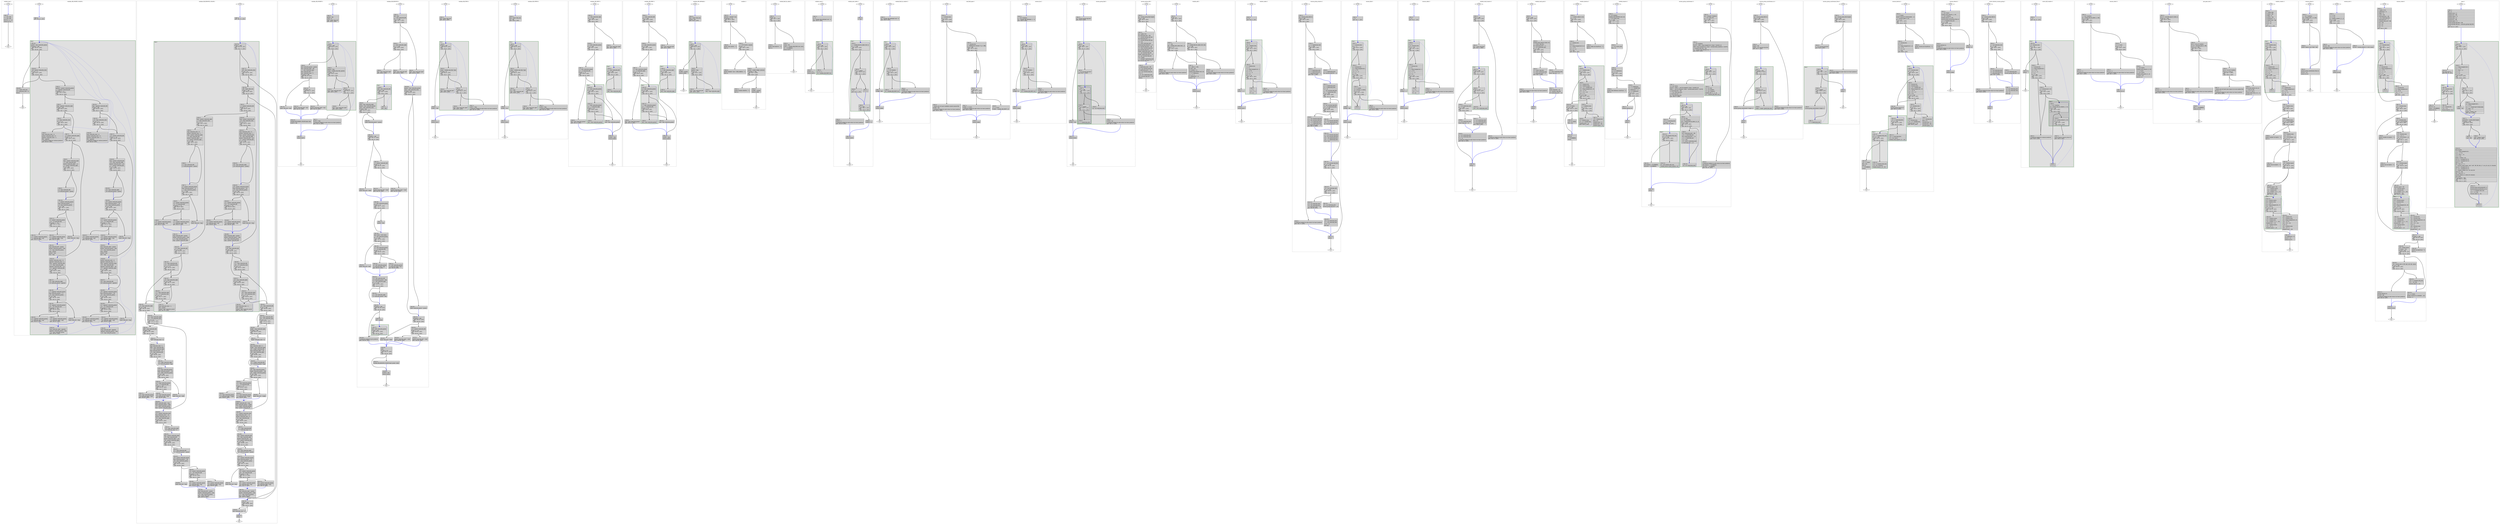digraph "test.o-tmux_uaf_4.c.015t.cfg" {
overlap=false;
subgraph "cluster_winlink_cmp" {
	style="dashed";
	color="black";
	label="winlink_cmp ()";
	fn_22_basic_block_0 [shape=Mdiamond,style=filled,fillcolor=white,label="ENTRY"];

	fn_22_basic_block_1 [shape=Mdiamond,style=filled,fillcolor=white,label="EXIT"];

	fn_22_basic_block_2 [shape=record,style=filled,fillcolor=lightgrey,label="{\<bb\ 2\>:\l\
|_1\ =\ wl1-\>idx;\l\
|_2\ =\ wl2-\>idx;\l\
|D.4714\ =\ _1\ -\ _2;\l\
|return\ D.4714;\l\
}"];

	fn_22_basic_block_0:s -> fn_22_basic_block_2:n [style="solid,bold",color=blue,weight=100,constraint=true];
	fn_22_basic_block_2:s -> fn_22_basic_block_1:n [style="solid,bold",color=black,weight=10,constraint=true];
	fn_22_basic_block_0:s -> fn_22_basic_block_1:n [style="invis",constraint=true];
}
subgraph "cluster_winlinks_RB_INSERT_COLOR" {
	style="dashed";
	color="black";
	label="winlinks_RB_INSERT_COLOR ()";
	subgraph cluster_23_1 {
	style="filled";
	color="darkgreen";
	fillcolor="grey88";
	label="loop 1";
	labeljust=l;
	penwidth=2;
	fn_23_basic_block_44 [shape=record,style=filled,fillcolor=lightgrey,label="{\<bb\ 44\>:\l\
|parent\ =\ elm-\>entry.rbe_parent;\l\
|if\ (parent\ !=\ 0B)\l\
\ \ goto\ \<bb\ 45\>;\ [INV]\l\
else\l\
\ \ goto\ \<bb\ 46\>;\ [INV]\l\
}"];

	fn_23_basic_block_45 [shape=record,style=filled,fillcolor=lightgrey,label="{\<bb\ 45\>:\l\
|_46\ =\ parent-\>entry.rbe_color;\l\
|if\ (_46\ ==\ 1)\l\
\ \ goto\ \<bb\ 3\>;\ [INV]\l\
else\l\
\ \ goto\ \<bb\ 46\>;\ [INV]\l\
}"];

	fn_23_basic_block_3 [shape=record,style=filled,fillcolor=lightgrey,label="{\<bb\ 3\>:\l\
|gparent\ =\ parent-\>entry.rbe_parent;\l\
|_1\ =\ gparent-\>entry.rbe_left;\l\
|if\ (parent\ ==\ _1)\l\
\ \ goto\ \<bb\ 4\>;\ [INV]\l\
else\l\
\ \ goto\ \<bb\ 24\>;\ [INV]\l\
}"];

	fn_23_basic_block_4 [shape=record,style=filled,fillcolor=lightgrey,label="{\<bb\ 4\>:\l\
|tmp\ =\ gparent-\>entry.rbe_right;\l\
|if\ (tmp\ !=\ 0B)\l\
\ \ goto\ \<bb\ 5\>;\ [INV]\l\
else\l\
\ \ goto\ \<bb\ 7\>;\ [INV]\l\
}"];

	fn_23_basic_block_24 [shape=record,style=filled,fillcolor=lightgrey,label="{\<bb\ 24\>:\l\
|tmp\ =\ gparent-\>entry.rbe_left;\l\
|if\ (tmp\ !=\ 0B)\l\
\ \ goto\ \<bb\ 25\>;\ [INV]\l\
else\l\
\ \ goto\ \<bb\ 27\>;\ [INV]\l\
}"];

	fn_23_basic_block_5 [shape=record,style=filled,fillcolor=lightgrey,label="{\<bb\ 5\>:\l\
|_2\ =\ tmp-\>entry.rbe_color;\l\
|if\ (_2\ ==\ 1)\l\
\ \ goto\ \<bb\ 6\>;\ [INV]\l\
else\l\
\ \ goto\ \<bb\ 7\>;\ [INV]\l\
}"];

	fn_23_basic_block_7 [shape=record,style=filled,fillcolor=lightgrey,label="{\<bb\ 7\>:\l\
|_3\ =\ parent-\>entry.rbe_right;\l\
|if\ (elm\ ==\ _3)\l\
\ \ goto\ \<bb\ 8\>;\ [INV]\l\
else\l\
\ \ goto\ \<bb\ 16\>;\ [INV]\l\
}"];

	fn_23_basic_block_25 [shape=record,style=filled,fillcolor=lightgrey,label="{\<bb\ 25\>:\l\
|_24\ =\ tmp-\>entry.rbe_color;\l\
|if\ (_24\ ==\ 1)\l\
\ \ goto\ \<bb\ 26\>;\ [INV]\l\
else\l\
\ \ goto\ \<bb\ 27\>;\ [INV]\l\
}"];

	fn_23_basic_block_27 [shape=record,style=filled,fillcolor=lightgrey,label="{\<bb\ 27\>:\l\
|_25\ =\ parent-\>entry.rbe_left;\l\
|if\ (elm\ ==\ _25)\l\
\ \ goto\ \<bb\ 28\>;\ [INV]\l\
else\l\
\ \ goto\ \<bb\ 36\>;\ [INV]\l\
}"];

	fn_23_basic_block_6 [shape=record,style=filled,fillcolor=lightgrey,label="{\<bb\ 6\>:\l\
|tmp-\>entry.rbe_color\ =\ 0;\l\
|parent-\>entry.rbe_color\ =\ 0;\l\
|gparent-\>entry.rbe_color\ =\ 1;\l\
|elm\ =\ gparent;\l\
|//\ predicted\ unlikely\ by\ continue\ predictor.\l\
goto\ \<bb\ 44\>;\ [INV]\l\
}"];

	fn_23_basic_block_8 [shape=record,style=filled,fillcolor=lightgrey,label="{\<bb\ 8\>:\l\
|tmp\ =\ parent-\>entry.rbe_right;\l\
|_4\ =\ tmp-\>entry.rbe_left;\l\
|parent-\>entry.rbe_right\ =\ _4;\l\
|_5\ =\ parent-\>entry.rbe_right;\l\
|if\ (_5\ !=\ 0B)\l\
\ \ goto\ \<bb\ 9\>;\ [INV]\l\
else\l\
\ \ goto\ \<bb\ 10\>;\ [INV]\l\
}"];

	fn_23_basic_block_16 [shape=record,style=filled,fillcolor=lightgrey,label="{\<bb\ 16\>:\l\
|parent-\>entry.rbe_color\ =\ 0;\l\
|gparent-\>entry.rbe_color\ =\ 1;\l\
|tmp\ =\ gparent-\>entry.rbe_left;\l\
|_14\ =\ tmp-\>entry.rbe_right;\l\
|gparent-\>entry.rbe_left\ =\ _14;\l\
|_15\ =\ gparent-\>entry.rbe_left;\l\
|if\ (_15\ !=\ 0B)\l\
\ \ goto\ \<bb\ 17\>;\ [INV]\l\
else\l\
\ \ goto\ \<bb\ 18\>;\ [INV]\l\
}"];

	fn_23_basic_block_26 [shape=record,style=filled,fillcolor=lightgrey,label="{\<bb\ 26\>:\l\
|tmp-\>entry.rbe_color\ =\ 0;\l\
|parent-\>entry.rbe_color\ =\ 0;\l\
|gparent-\>entry.rbe_color\ =\ 1;\l\
|elm\ =\ gparent;\l\
|//\ predicted\ unlikely\ by\ continue\ predictor.\l\
goto\ \<bb\ 44\>;\ [INV]\l\
}"];

	fn_23_basic_block_28 [shape=record,style=filled,fillcolor=lightgrey,label="{\<bb\ 28\>:\l\
|tmp\ =\ parent-\>entry.rbe_left;\l\
|_26\ =\ tmp-\>entry.rbe_right;\l\
|parent-\>entry.rbe_left\ =\ _26;\l\
|_27\ =\ parent-\>entry.rbe_left;\l\
|if\ (_27\ !=\ 0B)\l\
\ \ goto\ \<bb\ 29\>;\ [INV]\l\
else\l\
\ \ goto\ \<bb\ 30\>;\ [INV]\l\
}"];

	fn_23_basic_block_36 [shape=record,style=filled,fillcolor=lightgrey,label="{\<bb\ 36\>:\l\
|parent-\>entry.rbe_color\ =\ 0;\l\
|gparent-\>entry.rbe_color\ =\ 1;\l\
|tmp\ =\ gparent-\>entry.rbe_right;\l\
|_36\ =\ tmp-\>entry.rbe_left;\l\
|gparent-\>entry.rbe_right\ =\ _36;\l\
|_37\ =\ gparent-\>entry.rbe_right;\l\
|if\ (_37\ !=\ 0B)\l\
\ \ goto\ \<bb\ 37\>;\ [INV]\l\
else\l\
\ \ goto\ \<bb\ 38\>;\ [INV]\l\
}"];

	fn_23_basic_block_9 [shape=record,style=filled,fillcolor=lightgrey,label="{\<bb\ 9\>:\l\
|_6\ =\ tmp-\>entry.rbe_left;\l\
|_6-\>entry.rbe_parent\ =\ parent;\l\
}"];

	fn_23_basic_block_10 [shape=record,style=filled,fillcolor=lightgrey,label="{\<bb\ 10\>:\l\
|_7\ =\ parent-\>entry.rbe_parent;\l\
|tmp-\>entry.rbe_parent\ =\ _7;\l\
|_8\ =\ tmp-\>entry.rbe_parent;\l\
|if\ (_8\ !=\ 0B)\l\
\ \ goto\ \<bb\ 11\>;\ [INV]\l\
else\l\
\ \ goto\ \<bb\ 14\>;\ [INV]\l\
}"];

	fn_23_basic_block_17 [shape=record,style=filled,fillcolor=lightgrey,label="{\<bb\ 17\>:\l\
|_16\ =\ tmp-\>entry.rbe_right;\l\
|_16-\>entry.rbe_parent\ =\ gparent;\l\
}"];

	fn_23_basic_block_18 [shape=record,style=filled,fillcolor=lightgrey,label="{\<bb\ 18\>:\l\
|_17\ =\ gparent-\>entry.rbe_parent;\l\
|tmp-\>entry.rbe_parent\ =\ _17;\l\
|_18\ =\ tmp-\>entry.rbe_parent;\l\
|if\ (_18\ !=\ 0B)\l\
\ \ goto\ \<bb\ 19\>;\ [INV]\l\
else\l\
\ \ goto\ \<bb\ 22\>;\ [INV]\l\
}"];

	fn_23_basic_block_29 [shape=record,style=filled,fillcolor=lightgrey,label="{\<bb\ 29\>:\l\
|_28\ =\ tmp-\>entry.rbe_right;\l\
|_28-\>entry.rbe_parent\ =\ parent;\l\
}"];

	fn_23_basic_block_30 [shape=record,style=filled,fillcolor=lightgrey,label="{\<bb\ 30\>:\l\
|_29\ =\ parent-\>entry.rbe_parent;\l\
|tmp-\>entry.rbe_parent\ =\ _29;\l\
|_30\ =\ tmp-\>entry.rbe_parent;\l\
|if\ (_30\ !=\ 0B)\l\
\ \ goto\ \<bb\ 31\>;\ [INV]\l\
else\l\
\ \ goto\ \<bb\ 34\>;\ [INV]\l\
}"];

	fn_23_basic_block_37 [shape=record,style=filled,fillcolor=lightgrey,label="{\<bb\ 37\>:\l\
|_38\ =\ tmp-\>entry.rbe_left;\l\
|_38-\>entry.rbe_parent\ =\ gparent;\l\
}"];

	fn_23_basic_block_38 [shape=record,style=filled,fillcolor=lightgrey,label="{\<bb\ 38\>:\l\
|_39\ =\ gparent-\>entry.rbe_parent;\l\
|tmp-\>entry.rbe_parent\ =\ _39;\l\
|_40\ =\ tmp-\>entry.rbe_parent;\l\
|if\ (_40\ !=\ 0B)\l\
\ \ goto\ \<bb\ 39\>;\ [INV]\l\
else\l\
\ \ goto\ \<bb\ 42\>;\ [INV]\l\
}"];

	fn_23_basic_block_11 [shape=record,style=filled,fillcolor=lightgrey,label="{\<bb\ 11\>:\l\
|_9\ =\ parent-\>entry.rbe_parent;\l\
|_10\ =\ _9-\>entry.rbe_left;\l\
|if\ (parent\ ==\ _10)\l\
\ \ goto\ \<bb\ 12\>;\ [INV]\l\
else\l\
\ \ goto\ \<bb\ 13\>;\ [INV]\l\
}"];

	fn_23_basic_block_14 [shape=record,style=filled,fillcolor=lightgrey,label="{\<bb\ 14\>:\l\
|head-\>rbh_root\ =\ tmp;\l\
}"];

	fn_23_basic_block_19 [shape=record,style=filled,fillcolor=lightgrey,label="{\<bb\ 19\>:\l\
|_19\ =\ gparent-\>entry.rbe_parent;\l\
|_20\ =\ _19-\>entry.rbe_left;\l\
|if\ (gparent\ ==\ _20)\l\
\ \ goto\ \<bb\ 20\>;\ [INV]\l\
else\l\
\ \ goto\ \<bb\ 21\>;\ [INV]\l\
}"];

	fn_23_basic_block_22 [shape=record,style=filled,fillcolor=lightgrey,label="{\<bb\ 22\>:\l\
|head-\>rbh_root\ =\ tmp;\l\
}"];

	fn_23_basic_block_31 [shape=record,style=filled,fillcolor=lightgrey,label="{\<bb\ 31\>:\l\
|_31\ =\ parent-\>entry.rbe_parent;\l\
|_32\ =\ _31-\>entry.rbe_left;\l\
|if\ (parent\ ==\ _32)\l\
\ \ goto\ \<bb\ 32\>;\ [INV]\l\
else\l\
\ \ goto\ \<bb\ 33\>;\ [INV]\l\
}"];

	fn_23_basic_block_34 [shape=record,style=filled,fillcolor=lightgrey,label="{\<bb\ 34\>:\l\
|head-\>rbh_root\ =\ tmp;\l\
}"];

	fn_23_basic_block_39 [shape=record,style=filled,fillcolor=lightgrey,label="{\<bb\ 39\>:\l\
|_41\ =\ gparent-\>entry.rbe_parent;\l\
|_42\ =\ _41-\>entry.rbe_left;\l\
|if\ (gparent\ ==\ _42)\l\
\ \ goto\ \<bb\ 40\>;\ [INV]\l\
else\l\
\ \ goto\ \<bb\ 41\>;\ [INV]\l\
}"];

	fn_23_basic_block_42 [shape=record,style=filled,fillcolor=lightgrey,label="{\<bb\ 42\>:\l\
|head-\>rbh_root\ =\ tmp;\l\
}"];

	fn_23_basic_block_12 [shape=record,style=filled,fillcolor=lightgrey,label="{\<bb\ 12\>:\l\
|_11\ =\ parent-\>entry.rbe_parent;\l\
|_11-\>entry.rbe_left\ =\ tmp;\l\
goto\ \<bb\ 15\>;\ [INV]\l\
}"];

	fn_23_basic_block_13 [shape=record,style=filled,fillcolor=lightgrey,label="{\<bb\ 13\>:\l\
|_12\ =\ parent-\>entry.rbe_parent;\l\
|_12-\>entry.rbe_right\ =\ tmp;\l\
goto\ \<bb\ 15\>;\ [INV]\l\
}"];

	fn_23_basic_block_15 [shape=record,style=filled,fillcolor=lightgrey,label="{\<bb\ 15\>:\l\
|tmp-\>entry.rbe_left\ =\ parent;\l\
|parent-\>entry.rbe_parent\ =\ tmp;\l\
|_13\ =\ tmp-\>entry.rbe_parent;\l\
|tmp\ =\ parent;\l\
|parent\ =\ elm;\l\
|elm\ =\ tmp;\l\
}"];

	fn_23_basic_block_20 [shape=record,style=filled,fillcolor=lightgrey,label="{\<bb\ 20\>:\l\
|_21\ =\ gparent-\>entry.rbe_parent;\l\
|_21-\>entry.rbe_left\ =\ tmp;\l\
goto\ \<bb\ 23\>;\ [INV]\l\
}"];

	fn_23_basic_block_21 [shape=record,style=filled,fillcolor=lightgrey,label="{\<bb\ 21\>:\l\
|_22\ =\ gparent-\>entry.rbe_parent;\l\
|_22-\>entry.rbe_right\ =\ tmp;\l\
goto\ \<bb\ 23\>;\ [INV]\l\
}"];

	fn_23_basic_block_23 [shape=record,style=filled,fillcolor=lightgrey,label="{\<bb\ 23\>:\l\
|tmp-\>entry.rbe_right\ =\ gparent;\l\
|gparent-\>entry.rbe_parent\ =\ tmp;\l\
|_23\ =\ tmp-\>entry.rbe_parent;\l\
goto\ \<bb\ 44\>;\ [INV]\l\
}"];

	fn_23_basic_block_32 [shape=record,style=filled,fillcolor=lightgrey,label="{\<bb\ 32\>:\l\
|_33\ =\ parent-\>entry.rbe_parent;\l\
|_33-\>entry.rbe_left\ =\ tmp;\l\
goto\ \<bb\ 35\>;\ [INV]\l\
}"];

	fn_23_basic_block_33 [shape=record,style=filled,fillcolor=lightgrey,label="{\<bb\ 33\>:\l\
|_34\ =\ parent-\>entry.rbe_parent;\l\
|_34-\>entry.rbe_right\ =\ tmp;\l\
goto\ \<bb\ 35\>;\ [INV]\l\
}"];

	fn_23_basic_block_35 [shape=record,style=filled,fillcolor=lightgrey,label="{\<bb\ 35\>:\l\
|tmp-\>entry.rbe_right\ =\ parent;\l\
|parent-\>entry.rbe_parent\ =\ tmp;\l\
|_35\ =\ tmp-\>entry.rbe_parent;\l\
|tmp\ =\ parent;\l\
|parent\ =\ elm;\l\
|elm\ =\ tmp;\l\
}"];

	fn_23_basic_block_40 [shape=record,style=filled,fillcolor=lightgrey,label="{\<bb\ 40\>:\l\
|_43\ =\ gparent-\>entry.rbe_parent;\l\
|_43-\>entry.rbe_left\ =\ tmp;\l\
goto\ \<bb\ 43\>;\ [INV]\l\
}"];

	fn_23_basic_block_41 [shape=record,style=filled,fillcolor=lightgrey,label="{\<bb\ 41\>:\l\
|_44\ =\ gparent-\>entry.rbe_parent;\l\
|_44-\>entry.rbe_right\ =\ tmp;\l\
goto\ \<bb\ 43\>;\ [INV]\l\
}"];

	fn_23_basic_block_43 [shape=record,style=filled,fillcolor=lightgrey,label="{\<bb\ 43\>:\l\
|tmp-\>entry.rbe_left\ =\ gparent;\l\
|gparent-\>entry.rbe_parent\ =\ tmp;\l\
|_45\ =\ tmp-\>entry.rbe_parent;\l\
}"];

	}
	fn_23_basic_block_0 [shape=Mdiamond,style=filled,fillcolor=white,label="ENTRY"];

	fn_23_basic_block_1 [shape=Mdiamond,style=filled,fillcolor=white,label="EXIT"];

	fn_23_basic_block_2 [shape=record,style=filled,fillcolor=lightgrey,label="{\<bb\ 2\>:\l\
goto\ \<bb\ 44\>;\ [INV]\l\
}"];

	fn_23_basic_block_46 [shape=record,style=filled,fillcolor=lightgrey,label="{\<bb\ 46\>:\l\
|_47\ =\ head-\>rbh_root;\l\
|_47-\>entry.rbe_color\ =\ 0;\l\
|return;\l\
}"];

	fn_23_basic_block_0:s -> fn_23_basic_block_2:n [style="solid,bold",color=blue,weight=100,constraint=true];
	fn_23_basic_block_2:s -> fn_23_basic_block_44:n [style="solid,bold",color=blue,weight=100,constraint=true];
	fn_23_basic_block_3:s -> fn_23_basic_block_4:n [style="solid,bold",color=black,weight=10,constraint=true];
	fn_23_basic_block_3:s -> fn_23_basic_block_24:n [style="solid,bold",color=black,weight=10,constraint=true];
	fn_23_basic_block_4:s -> fn_23_basic_block_5:n [style="solid,bold",color=black,weight=10,constraint=true];
	fn_23_basic_block_4:s -> fn_23_basic_block_7:n [style="solid,bold",color=black,weight=10,constraint=true];
	fn_23_basic_block_5:s -> fn_23_basic_block_6:n [style="solid,bold",color=black,weight=10,constraint=true];
	fn_23_basic_block_5:s -> fn_23_basic_block_7:n [style="solid,bold",color=black,weight=10,constraint=true];
	fn_23_basic_block_6:s -> fn_23_basic_block_44:n [style="dotted,bold",color=blue,weight=10,constraint=false];
	fn_23_basic_block_7:s -> fn_23_basic_block_8:n [style="solid,bold",color=black,weight=10,constraint=true];
	fn_23_basic_block_7:s -> fn_23_basic_block_16:n [style="solid,bold",color=black,weight=10,constraint=true];
	fn_23_basic_block_8:s -> fn_23_basic_block_9:n [style="solid,bold",color=black,weight=10,constraint=true];
	fn_23_basic_block_8:s -> fn_23_basic_block_10:n [style="solid,bold",color=black,weight=10,constraint=true];
	fn_23_basic_block_9:s -> fn_23_basic_block_10:n [style="solid,bold",color=blue,weight=100,constraint=true];
	fn_23_basic_block_10:s -> fn_23_basic_block_11:n [style="solid,bold",color=black,weight=10,constraint=true];
	fn_23_basic_block_10:s -> fn_23_basic_block_14:n [style="solid,bold",color=black,weight=10,constraint=true];
	fn_23_basic_block_11:s -> fn_23_basic_block_12:n [style="solid,bold",color=black,weight=10,constraint=true];
	fn_23_basic_block_11:s -> fn_23_basic_block_13:n [style="solid,bold",color=black,weight=10,constraint=true];
	fn_23_basic_block_12:s -> fn_23_basic_block_15:n [style="solid,bold",color=blue,weight=100,constraint=true];
	fn_23_basic_block_13:s -> fn_23_basic_block_15:n [style="solid,bold",color=blue,weight=100,constraint=true];
	fn_23_basic_block_14:s -> fn_23_basic_block_15:n [style="solid,bold",color=blue,weight=100,constraint=true];
	fn_23_basic_block_15:s -> fn_23_basic_block_16:n [style="solid,bold",color=blue,weight=100,constraint=true];
	fn_23_basic_block_16:s -> fn_23_basic_block_17:n [style="solid,bold",color=black,weight=10,constraint=true];
	fn_23_basic_block_16:s -> fn_23_basic_block_18:n [style="solid,bold",color=black,weight=10,constraint=true];
	fn_23_basic_block_17:s -> fn_23_basic_block_18:n [style="solid,bold",color=blue,weight=100,constraint=true];
	fn_23_basic_block_18:s -> fn_23_basic_block_19:n [style="solid,bold",color=black,weight=10,constraint=true];
	fn_23_basic_block_18:s -> fn_23_basic_block_22:n [style="solid,bold",color=black,weight=10,constraint=true];
	fn_23_basic_block_19:s -> fn_23_basic_block_20:n [style="solid,bold",color=black,weight=10,constraint=true];
	fn_23_basic_block_19:s -> fn_23_basic_block_21:n [style="solid,bold",color=black,weight=10,constraint=true];
	fn_23_basic_block_20:s -> fn_23_basic_block_23:n [style="solid,bold",color=blue,weight=100,constraint=true];
	fn_23_basic_block_21:s -> fn_23_basic_block_23:n [style="solid,bold",color=blue,weight=100,constraint=true];
	fn_23_basic_block_22:s -> fn_23_basic_block_23:n [style="solid,bold",color=blue,weight=100,constraint=true];
	fn_23_basic_block_23:s -> fn_23_basic_block_44:n [style="dotted,bold",color=blue,weight=10,constraint=false];
	fn_23_basic_block_24:s -> fn_23_basic_block_25:n [style="solid,bold",color=black,weight=10,constraint=true];
	fn_23_basic_block_24:s -> fn_23_basic_block_27:n [style="solid,bold",color=black,weight=10,constraint=true];
	fn_23_basic_block_25:s -> fn_23_basic_block_26:n [style="solid,bold",color=black,weight=10,constraint=true];
	fn_23_basic_block_25:s -> fn_23_basic_block_27:n [style="solid,bold",color=black,weight=10,constraint=true];
	fn_23_basic_block_26:s -> fn_23_basic_block_44:n [style="dotted,bold",color=blue,weight=10,constraint=false];
	fn_23_basic_block_27:s -> fn_23_basic_block_28:n [style="solid,bold",color=black,weight=10,constraint=true];
	fn_23_basic_block_27:s -> fn_23_basic_block_36:n [style="solid,bold",color=black,weight=10,constraint=true];
	fn_23_basic_block_28:s -> fn_23_basic_block_29:n [style="solid,bold",color=black,weight=10,constraint=true];
	fn_23_basic_block_28:s -> fn_23_basic_block_30:n [style="solid,bold",color=black,weight=10,constraint=true];
	fn_23_basic_block_29:s -> fn_23_basic_block_30:n [style="solid,bold",color=blue,weight=100,constraint=true];
	fn_23_basic_block_30:s -> fn_23_basic_block_31:n [style="solid,bold",color=black,weight=10,constraint=true];
	fn_23_basic_block_30:s -> fn_23_basic_block_34:n [style="solid,bold",color=black,weight=10,constraint=true];
	fn_23_basic_block_31:s -> fn_23_basic_block_32:n [style="solid,bold",color=black,weight=10,constraint=true];
	fn_23_basic_block_31:s -> fn_23_basic_block_33:n [style="solid,bold",color=black,weight=10,constraint=true];
	fn_23_basic_block_32:s -> fn_23_basic_block_35:n [style="solid,bold",color=blue,weight=100,constraint=true];
	fn_23_basic_block_33:s -> fn_23_basic_block_35:n [style="solid,bold",color=blue,weight=100,constraint=true];
	fn_23_basic_block_34:s -> fn_23_basic_block_35:n [style="solid,bold",color=blue,weight=100,constraint=true];
	fn_23_basic_block_35:s -> fn_23_basic_block_36:n [style="solid,bold",color=blue,weight=100,constraint=true];
	fn_23_basic_block_36:s -> fn_23_basic_block_37:n [style="solid,bold",color=black,weight=10,constraint=true];
	fn_23_basic_block_36:s -> fn_23_basic_block_38:n [style="solid,bold",color=black,weight=10,constraint=true];
	fn_23_basic_block_37:s -> fn_23_basic_block_38:n [style="solid,bold",color=blue,weight=100,constraint=true];
	fn_23_basic_block_38:s -> fn_23_basic_block_39:n [style="solid,bold",color=black,weight=10,constraint=true];
	fn_23_basic_block_38:s -> fn_23_basic_block_42:n [style="solid,bold",color=black,weight=10,constraint=true];
	fn_23_basic_block_39:s -> fn_23_basic_block_40:n [style="solid,bold",color=black,weight=10,constraint=true];
	fn_23_basic_block_39:s -> fn_23_basic_block_41:n [style="solid,bold",color=black,weight=10,constraint=true];
	fn_23_basic_block_40:s -> fn_23_basic_block_43:n [style="solid,bold",color=blue,weight=100,constraint=true];
	fn_23_basic_block_41:s -> fn_23_basic_block_43:n [style="solid,bold",color=blue,weight=100,constraint=true];
	fn_23_basic_block_42:s -> fn_23_basic_block_43:n [style="solid,bold",color=blue,weight=100,constraint=true];
	fn_23_basic_block_43:s -> fn_23_basic_block_44:n [style="dotted,bold",color=blue,weight=10,constraint=false];
	fn_23_basic_block_44:s -> fn_23_basic_block_45:n [style="solid,bold",color=black,weight=10,constraint=true];
	fn_23_basic_block_44:s -> fn_23_basic_block_46:n [style="solid,bold",color=black,weight=10,constraint=true];
	fn_23_basic_block_45:s -> fn_23_basic_block_3:n [style="solid,bold",color=black,weight=10,constraint=true];
	fn_23_basic_block_45:s -> fn_23_basic_block_46:n [style="solid,bold",color=black,weight=10,constraint=true];
	fn_23_basic_block_46:s -> fn_23_basic_block_1:n [style="solid,bold",color=black,weight=10,constraint=true];
	fn_23_basic_block_0:s -> fn_23_basic_block_1:n [style="invis",constraint=true];
}
subgraph "cluster_winlinks_RB_REMOVE_COLOR" {
	style="dashed";
	color="black";
	label="winlinks_RB_REMOVE_COLOR ()";
	subgraph cluster_24_1 {
	style="filled";
	color="darkgreen";
	fillcolor="grey88";
	label="loop 1";
	labeljust=l;
	penwidth=2;
	fn_24_basic_block_76 [shape=record,style=filled,fillcolor=lightgrey,label="{\<bb\ 76\>:\l\
|if\ (elm\ ==\ 0B)\l\
\ \ goto\ \<bb\ 78\>;\ [INV]\l\
else\l\
\ \ goto\ \<bb\ 77\>;\ [INV]\l\
}"];

	fn_24_basic_block_78 [shape=record,style=filled,fillcolor=lightgrey,label="{\<bb\ 78\>:\l\
|_89\ =\ head-\>rbh_root;\l\
|if\ (elm\ !=\ _89)\l\
\ \ goto\ \<bb\ 3\>;\ [INV]\l\
else\l\
\ \ goto\ \<bb\ 79\>;\ [INV]\l\
}"];

	fn_24_basic_block_77 [shape=record,style=filled,fillcolor=lightgrey,label="{\<bb\ 77\>:\l\
|_88\ =\ elm-\>entry.rbe_color;\l\
|if\ (_88\ ==\ 0)\l\
\ \ goto\ \<bb\ 78\>;\ [INV]\l\
else\l\
\ \ goto\ \<bb\ 79\>;\ [INV]\l\
}"];

	fn_24_basic_block_3 [shape=record,style=filled,fillcolor=lightgrey,label="{\<bb\ 3\>:\l\
|_1\ =\ parent-\>entry.rbe_left;\l\
|if\ (elm\ ==\ _1)\l\
\ \ goto\ \<bb\ 4\>;\ [INV]\l\
else\l\
\ \ goto\ \<bb\ 40\>;\ [INV]\l\
}"];

	fn_24_basic_block_4 [shape=record,style=filled,fillcolor=lightgrey,label="{\<bb\ 4\>:\l\
|tmp\ =\ parent-\>entry.rbe_right;\l\
|_2\ =\ tmp-\>entry.rbe_color;\l\
|if\ (_2\ ==\ 1)\l\
\ \ goto\ \<bb\ 5\>;\ [INV]\l\
else\l\
\ \ goto\ \<bb\ 13\>;\ [INV]\l\
}"];

	fn_24_basic_block_40 [shape=record,style=filled,fillcolor=lightgrey,label="{\<bb\ 40\>:\l\
|tmp\ =\ parent-\>entry.rbe_left;\l\
|_45\ =\ tmp-\>entry.rbe_color;\l\
|if\ (_45\ ==\ 1)\l\
\ \ goto\ \<bb\ 41\>;\ [INV]\l\
else\l\
\ \ goto\ \<bb\ 49\>;\ [INV]\l\
}"];

	fn_24_basic_block_5 [shape=record,style=filled,fillcolor=lightgrey,label="{\<bb\ 5\>:\l\
|tmp-\>entry.rbe_color\ =\ 0;\l\
|parent-\>entry.rbe_color\ =\ 1;\l\
|tmp\ =\ parent-\>entry.rbe_right;\l\
|_3\ =\ tmp-\>entry.rbe_left;\l\
|parent-\>entry.rbe_right\ =\ _3;\l\
|_4\ =\ parent-\>entry.rbe_right;\l\
|if\ (_4\ !=\ 0B)\l\
\ \ goto\ \<bb\ 6\>;\ [INV]\l\
else\l\
\ \ goto\ \<bb\ 7\>;\ [INV]\l\
}"];

	fn_24_basic_block_13 [shape=record,style=filled,fillcolor=lightgrey,label="{\<bb\ 13\>:\l\
|_13\ =\ tmp-\>entry.rbe_left;\l\
|if\ (_13\ ==\ 0B)\l\
\ \ goto\ \<bb\ 15\>;\ [INV]\l\
else\l\
\ \ goto\ \<bb\ 14\>;\ [INV]\l\
}"];

	fn_24_basic_block_41 [shape=record,style=filled,fillcolor=lightgrey,label="{\<bb\ 41\>:\l\
|tmp-\>entry.rbe_color\ =\ 0;\l\
|parent-\>entry.rbe_color\ =\ 1;\l\
|tmp\ =\ parent-\>entry.rbe_left;\l\
|_46\ =\ tmp-\>entry.rbe_right;\l\
|parent-\>entry.rbe_left\ =\ _46;\l\
|_47\ =\ parent-\>entry.rbe_left;\l\
|if\ (_47\ !=\ 0B)\l\
\ \ goto\ \<bb\ 42\>;\ [INV]\l\
else\l\
\ \ goto\ \<bb\ 43\>;\ [INV]\l\
}"];

	fn_24_basic_block_49 [shape=record,style=filled,fillcolor=lightgrey,label="{\<bb\ 49\>:\l\
|_56\ =\ tmp-\>entry.rbe_left;\l\
|if\ (_56\ ==\ 0B)\l\
\ \ goto\ \<bb\ 51\>;\ [INV]\l\
else\l\
\ \ goto\ \<bb\ 50\>;\ [INV]\l\
}"];

	fn_24_basic_block_6 [shape=record,style=filled,fillcolor=lightgrey,label="{\<bb\ 6\>:\l\
|_5\ =\ tmp-\>entry.rbe_left;\l\
|_5-\>entry.rbe_parent\ =\ parent;\l\
}"];

	fn_24_basic_block_7 [shape=record,style=filled,fillcolor=lightgrey,label="{\<bb\ 7\>:\l\
|_6\ =\ parent-\>entry.rbe_parent;\l\
|tmp-\>entry.rbe_parent\ =\ _6;\l\
|_7\ =\ tmp-\>entry.rbe_parent;\l\
|if\ (_7\ !=\ 0B)\l\
\ \ goto\ \<bb\ 8\>;\ [INV]\l\
else\l\
\ \ goto\ \<bb\ 11\>;\ [INV]\l\
}"];

	fn_24_basic_block_15 [shape=record,style=filled,fillcolor=lightgrey,label="{\<bb\ 15\>:\l\
|_16\ =\ tmp-\>entry.rbe_right;\l\
|if\ (_16\ ==\ 0B)\l\
\ \ goto\ \<bb\ 17\>;\ [INV]\l\
else\l\
\ \ goto\ \<bb\ 16\>;\ [INV]\l\
}"];

	fn_24_basic_block_14 [shape=record,style=filled,fillcolor=lightgrey,label="{\<bb\ 14\>:\l\
|_14\ =\ tmp-\>entry.rbe_left;\l\
|_15\ =\ _14-\>entry.rbe_color;\l\
|if\ (_15\ ==\ 0)\l\
\ \ goto\ \<bb\ 15\>;\ [INV]\l\
else\l\
\ \ goto\ \<bb\ 18\>;\ [INV]\l\
}"];

	fn_24_basic_block_42 [shape=record,style=filled,fillcolor=lightgrey,label="{\<bb\ 42\>:\l\
|_48\ =\ tmp-\>entry.rbe_right;\l\
|_48-\>entry.rbe_parent\ =\ parent;\l\
}"];

	fn_24_basic_block_43 [shape=record,style=filled,fillcolor=lightgrey,label="{\<bb\ 43\>:\l\
|_49\ =\ parent-\>entry.rbe_parent;\l\
|tmp-\>entry.rbe_parent\ =\ _49;\l\
|_50\ =\ tmp-\>entry.rbe_parent;\l\
|if\ (_50\ !=\ 0B)\l\
\ \ goto\ \<bb\ 44\>;\ [INV]\l\
else\l\
\ \ goto\ \<bb\ 47\>;\ [INV]\l\
}"];

	fn_24_basic_block_51 [shape=record,style=filled,fillcolor=lightgrey,label="{\<bb\ 51\>:\l\
|_59\ =\ tmp-\>entry.rbe_right;\l\
|if\ (_59\ ==\ 0B)\l\
\ \ goto\ \<bb\ 53\>;\ [INV]\l\
else\l\
\ \ goto\ \<bb\ 52\>;\ [INV]\l\
}"];

	fn_24_basic_block_50 [shape=record,style=filled,fillcolor=lightgrey,label="{\<bb\ 50\>:\l\
|_57\ =\ tmp-\>entry.rbe_left;\l\
|_58\ =\ _57-\>entry.rbe_color;\l\
|if\ (_58\ ==\ 0)\l\
\ \ goto\ \<bb\ 51\>;\ [INV]\l\
else\l\
\ \ goto\ \<bb\ 54\>;\ [INV]\l\
}"];

	fn_24_basic_block_8 [shape=record,style=filled,fillcolor=lightgrey,label="{\<bb\ 8\>:\l\
|_8\ =\ parent-\>entry.rbe_parent;\l\
|_9\ =\ _8-\>entry.rbe_left;\l\
|if\ (parent\ ==\ _9)\l\
\ \ goto\ \<bb\ 9\>;\ [INV]\l\
else\l\
\ \ goto\ \<bb\ 10\>;\ [INV]\l\
}"];

	fn_24_basic_block_11 [shape=record,style=filled,fillcolor=lightgrey,label="{\<bb\ 11\>:\l\
|head-\>rbh_root\ =\ tmp;\l\
}"];

	fn_24_basic_block_17 [shape=record,style=filled,fillcolor=lightgrey,label="{\<bb\ 17\>:\l\
|tmp-\>entry.rbe_color\ =\ 1;\l\
|elm\ =\ parent;\l\
|parent\ =\ elm-\>entry.rbe_parent;\l\
goto\ \<bb\ 76\>;\ [INV]\l\
}"];

	fn_24_basic_block_16 [shape=record,style=filled,fillcolor=lightgrey,label="{\<bb\ 16\>:\l\
|_17\ =\ tmp-\>entry.rbe_right;\l\
|_18\ =\ _17-\>entry.rbe_color;\l\
|if\ (_18\ ==\ 0)\l\
\ \ goto\ \<bb\ 17\>;\ [INV]\l\
else\l\
\ \ goto\ \<bb\ 18\>;\ [INV]\l\
}"];

	fn_24_basic_block_44 [shape=record,style=filled,fillcolor=lightgrey,label="{\<bb\ 44\>:\l\
|_51\ =\ parent-\>entry.rbe_parent;\l\
|_52\ =\ _51-\>entry.rbe_left;\l\
|if\ (parent\ ==\ _52)\l\
\ \ goto\ \<bb\ 45\>;\ [INV]\l\
else\l\
\ \ goto\ \<bb\ 46\>;\ [INV]\l\
}"];

	fn_24_basic_block_47 [shape=record,style=filled,fillcolor=lightgrey,label="{\<bb\ 47\>:\l\
|head-\>rbh_root\ =\ tmp;\l\
}"];

	fn_24_basic_block_53 [shape=record,style=filled,fillcolor=lightgrey,label="{\<bb\ 53\>:\l\
|tmp-\>entry.rbe_color\ =\ 1;\l\
|elm\ =\ parent;\l\
|parent\ =\ elm-\>entry.rbe_parent;\l\
goto\ \<bb\ 76\>;\ [INV]\l\
}"];

	fn_24_basic_block_52 [shape=record,style=filled,fillcolor=lightgrey,label="{\<bb\ 52\>:\l\
|_60\ =\ tmp-\>entry.rbe_right;\l\
|_61\ =\ _60-\>entry.rbe_color;\l\
|if\ (_61\ ==\ 0)\l\
\ \ goto\ \<bb\ 53\>;\ [INV]\l\
else\l\
\ \ goto\ \<bb\ 54\>;\ [INV]\l\
}"];

	fn_24_basic_block_9 [shape=record,style=filled,fillcolor=lightgrey,label="{\<bb\ 9\>:\l\
|_10\ =\ parent-\>entry.rbe_parent;\l\
|_10-\>entry.rbe_left\ =\ tmp;\l\
goto\ \<bb\ 12\>;\ [INV]\l\
}"];

	fn_24_basic_block_10 [shape=record,style=filled,fillcolor=lightgrey,label="{\<bb\ 10\>:\l\
|_11\ =\ parent-\>entry.rbe_parent;\l\
|_11-\>entry.rbe_right\ =\ tmp;\l\
goto\ \<bb\ 12\>;\ [INV]\l\
}"];

	fn_24_basic_block_12 [shape=record,style=filled,fillcolor=lightgrey,label="{\<bb\ 12\>:\l\
|tmp-\>entry.rbe_left\ =\ parent;\l\
|parent-\>entry.rbe_parent\ =\ tmp;\l\
|_12\ =\ tmp-\>entry.rbe_parent;\l\
|tmp\ =\ parent-\>entry.rbe_right;\l\
}"];

	fn_24_basic_block_45 [shape=record,style=filled,fillcolor=lightgrey,label="{\<bb\ 45\>:\l\
|_53\ =\ parent-\>entry.rbe_parent;\l\
|_53-\>entry.rbe_left\ =\ tmp;\l\
goto\ \<bb\ 48\>;\ [INV]\l\
}"];

	fn_24_basic_block_46 [shape=record,style=filled,fillcolor=lightgrey,label="{\<bb\ 46\>:\l\
|_54\ =\ parent-\>entry.rbe_parent;\l\
|_54-\>entry.rbe_right\ =\ tmp;\l\
goto\ \<bb\ 48\>;\ [INV]\l\
}"];

	fn_24_basic_block_48 [shape=record,style=filled,fillcolor=lightgrey,label="{\<bb\ 48\>:\l\
|tmp-\>entry.rbe_right\ =\ parent;\l\
|parent-\>entry.rbe_parent\ =\ tmp;\l\
|_55\ =\ tmp-\>entry.rbe_parent;\l\
|tmp\ =\ parent-\>entry.rbe_left;\l\
}"];

	}
	fn_24_basic_block_0 [shape=Mdiamond,style=filled,fillcolor=white,label="ENTRY"];

	fn_24_basic_block_1 [shape=Mdiamond,style=filled,fillcolor=white,label="EXIT"];

	fn_24_basic_block_2 [shape=record,style=filled,fillcolor=lightgrey,label="{\<bb\ 2\>:\l\
goto\ \<bb\ 76\>;\ [INV]\l\
}"];

	fn_24_basic_block_18 [shape=record,style=filled,fillcolor=lightgrey,label="{\<bb\ 18\>:\l\
|_19\ =\ tmp-\>entry.rbe_right;\l\
|if\ (_19\ ==\ 0B)\l\
\ \ goto\ \<bb\ 20\>;\ [INV]\l\
else\l\
\ \ goto\ \<bb\ 19\>;\ [INV]\l\
}"];

	fn_24_basic_block_19 [shape=record,style=filled,fillcolor=lightgrey,label="{\<bb\ 19\>:\l\
|_20\ =\ tmp-\>entry.rbe_right;\l\
|_21\ =\ _20-\>entry.rbe_color;\l\
|if\ (_21\ ==\ 0)\l\
\ \ goto\ \<bb\ 20\>;\ [INV]\l\
else\l\
\ \ goto\ \<bb\ 30\>;\ [INV]\l\
}"];

	fn_24_basic_block_20 [shape=record,style=filled,fillcolor=lightgrey,label="{\<bb\ 20\>:\l\
|oleft\ =\ tmp-\>entry.rbe_left;\l\
|if\ (oleft\ !=\ 0B)\l\
\ \ goto\ \<bb\ 21\>;\ [INV]\l\
else\l\
\ \ goto\ \<bb\ 22\>;\ [INV]\l\
}"];

	fn_24_basic_block_21 [shape=record,style=filled,fillcolor=lightgrey,label="{\<bb\ 21\>:\l\
|oleft-\>entry.rbe_color\ =\ 0;\l\
}"];

	fn_24_basic_block_22 [shape=record,style=filled,fillcolor=lightgrey,label="{\<bb\ 22\>:\l\
|tmp-\>entry.rbe_color\ =\ 1;\l\
|oleft\ =\ tmp-\>entry.rbe_left;\l\
|_22\ =\ oleft-\>entry.rbe_right;\l\
|tmp-\>entry.rbe_left\ =\ _22;\l\
|_23\ =\ tmp-\>entry.rbe_left;\l\
|if\ (_23\ !=\ 0B)\l\
\ \ goto\ \<bb\ 23\>;\ [INV]\l\
else\l\
\ \ goto\ \<bb\ 24\>;\ [INV]\l\
}"];

	fn_24_basic_block_23 [shape=record,style=filled,fillcolor=lightgrey,label="{\<bb\ 23\>:\l\
|_24\ =\ oleft-\>entry.rbe_right;\l\
|_24-\>entry.rbe_parent\ =\ tmp;\l\
}"];

	fn_24_basic_block_24 [shape=record,style=filled,fillcolor=lightgrey,label="{\<bb\ 24\>:\l\
|_25\ =\ tmp-\>entry.rbe_parent;\l\
|oleft-\>entry.rbe_parent\ =\ _25;\l\
|_26\ =\ oleft-\>entry.rbe_parent;\l\
|if\ (_26\ !=\ 0B)\l\
\ \ goto\ \<bb\ 25\>;\ [INV]\l\
else\l\
\ \ goto\ \<bb\ 28\>;\ [INV]\l\
}"];

	fn_24_basic_block_25 [shape=record,style=filled,fillcolor=lightgrey,label="{\<bb\ 25\>:\l\
|_27\ =\ tmp-\>entry.rbe_parent;\l\
|_28\ =\ _27-\>entry.rbe_left;\l\
|if\ (tmp\ ==\ _28)\l\
\ \ goto\ \<bb\ 26\>;\ [INV]\l\
else\l\
\ \ goto\ \<bb\ 27\>;\ [INV]\l\
}"];

	fn_24_basic_block_26 [shape=record,style=filled,fillcolor=lightgrey,label="{\<bb\ 26\>:\l\
|_29\ =\ tmp-\>entry.rbe_parent;\l\
|_29-\>entry.rbe_left\ =\ oleft;\l\
goto\ \<bb\ 29\>;\ [INV]\l\
}"];

	fn_24_basic_block_27 [shape=record,style=filled,fillcolor=lightgrey,label="{\<bb\ 27\>:\l\
|_30\ =\ tmp-\>entry.rbe_parent;\l\
|_30-\>entry.rbe_right\ =\ oleft;\l\
goto\ \<bb\ 29\>;\ [INV]\l\
}"];

	fn_24_basic_block_28 [shape=record,style=filled,fillcolor=lightgrey,label="{\<bb\ 28\>:\l\
|head-\>rbh_root\ =\ oleft;\l\
}"];

	fn_24_basic_block_29 [shape=record,style=filled,fillcolor=lightgrey,label="{\<bb\ 29\>:\l\
|oleft-\>entry.rbe_right\ =\ tmp;\l\
|tmp-\>entry.rbe_parent\ =\ oleft;\l\
|_31\ =\ oleft-\>entry.rbe_parent;\l\
|tmp\ =\ parent-\>entry.rbe_right;\l\
}"];

	fn_24_basic_block_30 [shape=record,style=filled,fillcolor=lightgrey,label="{\<bb\ 30\>:\l\
|_32\ =\ parent-\>entry.rbe_color;\l\
|tmp-\>entry.rbe_color\ =\ _32;\l\
|parent-\>entry.rbe_color\ =\ 0;\l\
|_33\ =\ tmp-\>entry.rbe_right;\l\
|if\ (_33\ !=\ 0B)\l\
\ \ goto\ \<bb\ 31\>;\ [INV]\l\
else\l\
\ \ goto\ \<bb\ 32\>;\ [INV]\l\
}"];

	fn_24_basic_block_31 [shape=record,style=filled,fillcolor=lightgrey,label="{\<bb\ 31\>:\l\
|_34\ =\ tmp-\>entry.rbe_right;\l\
|_34-\>entry.rbe_color\ =\ 0;\l\
}"];

	fn_24_basic_block_32 [shape=record,style=filled,fillcolor=lightgrey,label="{\<bb\ 32\>:\l\
|tmp\ =\ parent-\>entry.rbe_right;\l\
|_35\ =\ tmp-\>entry.rbe_left;\l\
|parent-\>entry.rbe_right\ =\ _35;\l\
|_36\ =\ parent-\>entry.rbe_right;\l\
|if\ (_36\ !=\ 0B)\l\
\ \ goto\ \<bb\ 33\>;\ [INV]\l\
else\l\
\ \ goto\ \<bb\ 34\>;\ [INV]\l\
}"];

	fn_24_basic_block_33 [shape=record,style=filled,fillcolor=lightgrey,label="{\<bb\ 33\>:\l\
|_37\ =\ tmp-\>entry.rbe_left;\l\
|_37-\>entry.rbe_parent\ =\ parent;\l\
}"];

	fn_24_basic_block_34 [shape=record,style=filled,fillcolor=lightgrey,label="{\<bb\ 34\>:\l\
|_38\ =\ parent-\>entry.rbe_parent;\l\
|tmp-\>entry.rbe_parent\ =\ _38;\l\
|_39\ =\ tmp-\>entry.rbe_parent;\l\
|if\ (_39\ !=\ 0B)\l\
\ \ goto\ \<bb\ 35\>;\ [INV]\l\
else\l\
\ \ goto\ \<bb\ 38\>;\ [INV]\l\
}"];

	fn_24_basic_block_35 [shape=record,style=filled,fillcolor=lightgrey,label="{\<bb\ 35\>:\l\
|_40\ =\ parent-\>entry.rbe_parent;\l\
|_41\ =\ _40-\>entry.rbe_left;\l\
|if\ (parent\ ==\ _41)\l\
\ \ goto\ \<bb\ 36\>;\ [INV]\l\
else\l\
\ \ goto\ \<bb\ 37\>;\ [INV]\l\
}"];

	fn_24_basic_block_36 [shape=record,style=filled,fillcolor=lightgrey,label="{\<bb\ 36\>:\l\
|_42\ =\ parent-\>entry.rbe_parent;\l\
|_42-\>entry.rbe_left\ =\ tmp;\l\
goto\ \<bb\ 39\>;\ [INV]\l\
}"];

	fn_24_basic_block_37 [shape=record,style=filled,fillcolor=lightgrey,label="{\<bb\ 37\>:\l\
|_43\ =\ parent-\>entry.rbe_parent;\l\
|_43-\>entry.rbe_right\ =\ tmp;\l\
goto\ \<bb\ 39\>;\ [INV]\l\
}"];

	fn_24_basic_block_38 [shape=record,style=filled,fillcolor=lightgrey,label="{\<bb\ 38\>:\l\
|head-\>rbh_root\ =\ tmp;\l\
}"];

	fn_24_basic_block_39 [shape=record,style=filled,fillcolor=lightgrey,label="{\<bb\ 39\>:\l\
|tmp-\>entry.rbe_left\ =\ parent;\l\
|parent-\>entry.rbe_parent\ =\ tmp;\l\
|_44\ =\ tmp-\>entry.rbe_parent;\l\
|elm\ =\ head-\>rbh_root;\l\
goto\ \<bb\ 79\>;\ [INV]\l\
}"];

	fn_24_basic_block_54 [shape=record,style=filled,fillcolor=lightgrey,label="{\<bb\ 54\>:\l\
|_62\ =\ tmp-\>entry.rbe_left;\l\
|if\ (_62\ ==\ 0B)\l\
\ \ goto\ \<bb\ 56\>;\ [INV]\l\
else\l\
\ \ goto\ \<bb\ 55\>;\ [INV]\l\
}"];

	fn_24_basic_block_55 [shape=record,style=filled,fillcolor=lightgrey,label="{\<bb\ 55\>:\l\
|_63\ =\ tmp-\>entry.rbe_left;\l\
|_64\ =\ _63-\>entry.rbe_color;\l\
|if\ (_64\ ==\ 0)\l\
\ \ goto\ \<bb\ 56\>;\ [INV]\l\
else\l\
\ \ goto\ \<bb\ 66\>;\ [INV]\l\
}"];

	fn_24_basic_block_56 [shape=record,style=filled,fillcolor=lightgrey,label="{\<bb\ 56\>:\l\
|oright\ =\ tmp-\>entry.rbe_right;\l\
|if\ (oright\ !=\ 0B)\l\
\ \ goto\ \<bb\ 57\>;\ [INV]\l\
else\l\
\ \ goto\ \<bb\ 58\>;\ [INV]\l\
}"];

	fn_24_basic_block_57 [shape=record,style=filled,fillcolor=lightgrey,label="{\<bb\ 57\>:\l\
|oright-\>entry.rbe_color\ =\ 0;\l\
}"];

	fn_24_basic_block_58 [shape=record,style=filled,fillcolor=lightgrey,label="{\<bb\ 58\>:\l\
|tmp-\>entry.rbe_color\ =\ 1;\l\
|oright\ =\ tmp-\>entry.rbe_right;\l\
|_65\ =\ oright-\>entry.rbe_left;\l\
|tmp-\>entry.rbe_right\ =\ _65;\l\
|_66\ =\ tmp-\>entry.rbe_right;\l\
|if\ (_66\ !=\ 0B)\l\
\ \ goto\ \<bb\ 59\>;\ [INV]\l\
else\l\
\ \ goto\ \<bb\ 60\>;\ [INV]\l\
}"];

	fn_24_basic_block_59 [shape=record,style=filled,fillcolor=lightgrey,label="{\<bb\ 59\>:\l\
|_67\ =\ oright-\>entry.rbe_left;\l\
|_67-\>entry.rbe_parent\ =\ tmp;\l\
}"];

	fn_24_basic_block_60 [shape=record,style=filled,fillcolor=lightgrey,label="{\<bb\ 60\>:\l\
|_68\ =\ tmp-\>entry.rbe_parent;\l\
|oright-\>entry.rbe_parent\ =\ _68;\l\
|_69\ =\ oright-\>entry.rbe_parent;\l\
|if\ (_69\ !=\ 0B)\l\
\ \ goto\ \<bb\ 61\>;\ [INV]\l\
else\l\
\ \ goto\ \<bb\ 64\>;\ [INV]\l\
}"];

	fn_24_basic_block_61 [shape=record,style=filled,fillcolor=lightgrey,label="{\<bb\ 61\>:\l\
|_70\ =\ tmp-\>entry.rbe_parent;\l\
|_71\ =\ _70-\>entry.rbe_left;\l\
|if\ (tmp\ ==\ _71)\l\
\ \ goto\ \<bb\ 62\>;\ [INV]\l\
else\l\
\ \ goto\ \<bb\ 63\>;\ [INV]\l\
}"];

	fn_24_basic_block_62 [shape=record,style=filled,fillcolor=lightgrey,label="{\<bb\ 62\>:\l\
|_72\ =\ tmp-\>entry.rbe_parent;\l\
|_72-\>entry.rbe_left\ =\ oright;\l\
goto\ \<bb\ 65\>;\ [INV]\l\
}"];

	fn_24_basic_block_63 [shape=record,style=filled,fillcolor=lightgrey,label="{\<bb\ 63\>:\l\
|_73\ =\ tmp-\>entry.rbe_parent;\l\
|_73-\>entry.rbe_right\ =\ oright;\l\
goto\ \<bb\ 65\>;\ [INV]\l\
}"];

	fn_24_basic_block_64 [shape=record,style=filled,fillcolor=lightgrey,label="{\<bb\ 64\>:\l\
|head-\>rbh_root\ =\ oright;\l\
}"];

	fn_24_basic_block_65 [shape=record,style=filled,fillcolor=lightgrey,label="{\<bb\ 65\>:\l\
|oright-\>entry.rbe_left\ =\ tmp;\l\
|tmp-\>entry.rbe_parent\ =\ oright;\l\
|_74\ =\ oright-\>entry.rbe_parent;\l\
|tmp\ =\ parent-\>entry.rbe_left;\l\
}"];

	fn_24_basic_block_66 [shape=record,style=filled,fillcolor=lightgrey,label="{\<bb\ 66\>:\l\
|_75\ =\ parent-\>entry.rbe_color;\l\
|tmp-\>entry.rbe_color\ =\ _75;\l\
|parent-\>entry.rbe_color\ =\ 0;\l\
|_76\ =\ tmp-\>entry.rbe_left;\l\
|if\ (_76\ !=\ 0B)\l\
\ \ goto\ \<bb\ 67\>;\ [INV]\l\
else\l\
\ \ goto\ \<bb\ 68\>;\ [INV]\l\
}"];

	fn_24_basic_block_67 [shape=record,style=filled,fillcolor=lightgrey,label="{\<bb\ 67\>:\l\
|_77\ =\ tmp-\>entry.rbe_left;\l\
|_77-\>entry.rbe_color\ =\ 0;\l\
}"];

	fn_24_basic_block_68 [shape=record,style=filled,fillcolor=lightgrey,label="{\<bb\ 68\>:\l\
|tmp\ =\ parent-\>entry.rbe_left;\l\
|_78\ =\ tmp-\>entry.rbe_right;\l\
|parent-\>entry.rbe_left\ =\ _78;\l\
|_79\ =\ parent-\>entry.rbe_left;\l\
|if\ (_79\ !=\ 0B)\l\
\ \ goto\ \<bb\ 69\>;\ [INV]\l\
else\l\
\ \ goto\ \<bb\ 70\>;\ [INV]\l\
}"];

	fn_24_basic_block_69 [shape=record,style=filled,fillcolor=lightgrey,label="{\<bb\ 69\>:\l\
|_80\ =\ tmp-\>entry.rbe_right;\l\
|_80-\>entry.rbe_parent\ =\ parent;\l\
}"];

	fn_24_basic_block_70 [shape=record,style=filled,fillcolor=lightgrey,label="{\<bb\ 70\>:\l\
|_81\ =\ parent-\>entry.rbe_parent;\l\
|tmp-\>entry.rbe_parent\ =\ _81;\l\
|_82\ =\ tmp-\>entry.rbe_parent;\l\
|if\ (_82\ !=\ 0B)\l\
\ \ goto\ \<bb\ 71\>;\ [INV]\l\
else\l\
\ \ goto\ \<bb\ 74\>;\ [INV]\l\
}"];

	fn_24_basic_block_71 [shape=record,style=filled,fillcolor=lightgrey,label="{\<bb\ 71\>:\l\
|_83\ =\ parent-\>entry.rbe_parent;\l\
|_84\ =\ _83-\>entry.rbe_left;\l\
|if\ (parent\ ==\ _84)\l\
\ \ goto\ \<bb\ 72\>;\ [INV]\l\
else\l\
\ \ goto\ \<bb\ 73\>;\ [INV]\l\
}"];

	fn_24_basic_block_72 [shape=record,style=filled,fillcolor=lightgrey,label="{\<bb\ 72\>:\l\
|_85\ =\ parent-\>entry.rbe_parent;\l\
|_85-\>entry.rbe_left\ =\ tmp;\l\
goto\ \<bb\ 75\>;\ [INV]\l\
}"];

	fn_24_basic_block_73 [shape=record,style=filled,fillcolor=lightgrey,label="{\<bb\ 73\>:\l\
|_86\ =\ parent-\>entry.rbe_parent;\l\
|_86-\>entry.rbe_right\ =\ tmp;\l\
goto\ \<bb\ 75\>;\ [INV]\l\
}"];

	fn_24_basic_block_74 [shape=record,style=filled,fillcolor=lightgrey,label="{\<bb\ 74\>:\l\
|head-\>rbh_root\ =\ tmp;\l\
}"];

	fn_24_basic_block_75 [shape=record,style=filled,fillcolor=lightgrey,label="{\<bb\ 75\>:\l\
|tmp-\>entry.rbe_right\ =\ parent;\l\
|parent-\>entry.rbe_parent\ =\ tmp;\l\
|_87\ =\ tmp-\>entry.rbe_parent;\l\
|elm\ =\ head-\>rbh_root;\l\
goto\ \<bb\ 79\>;\ [INV]\l\
}"];

	fn_24_basic_block_79 [shape=record,style=filled,fillcolor=lightgrey,label="{\<bb\ 79\>:\l\
|if\ (elm\ !=\ 0B)\l\
\ \ goto\ \<bb\ 80\>;\ [INV]\l\
else\l\
\ \ goto\ \<bb\ 81\>;\ [INV]\l\
}"];

	fn_24_basic_block_80 [shape=record,style=filled,fillcolor=lightgrey,label="{\<bb\ 80\>:\l\
|elm-\>entry.rbe_color\ =\ 0;\l\
}"];

	fn_24_basic_block_81 [shape=record,style=filled,fillcolor=lightgrey,label="{\<bb\ 81\>:\l\
|return;\l\
}"];

	fn_24_basic_block_0:s -> fn_24_basic_block_2:n [style="solid,bold",color=blue,weight=100,constraint=true];
	fn_24_basic_block_2:s -> fn_24_basic_block_76:n [style="solid,bold",color=blue,weight=100,constraint=true];
	fn_24_basic_block_3:s -> fn_24_basic_block_4:n [style="solid,bold",color=black,weight=10,constraint=true];
	fn_24_basic_block_3:s -> fn_24_basic_block_40:n [style="solid,bold",color=black,weight=10,constraint=true];
	fn_24_basic_block_4:s -> fn_24_basic_block_5:n [style="solid,bold",color=black,weight=10,constraint=true];
	fn_24_basic_block_4:s -> fn_24_basic_block_13:n [style="solid,bold",color=black,weight=10,constraint=true];
	fn_24_basic_block_5:s -> fn_24_basic_block_6:n [style="solid,bold",color=black,weight=10,constraint=true];
	fn_24_basic_block_5:s -> fn_24_basic_block_7:n [style="solid,bold",color=black,weight=10,constraint=true];
	fn_24_basic_block_6:s -> fn_24_basic_block_7:n [style="solid,bold",color=blue,weight=100,constraint=true];
	fn_24_basic_block_7:s -> fn_24_basic_block_8:n [style="solid,bold",color=black,weight=10,constraint=true];
	fn_24_basic_block_7:s -> fn_24_basic_block_11:n [style="solid,bold",color=black,weight=10,constraint=true];
	fn_24_basic_block_8:s -> fn_24_basic_block_9:n [style="solid,bold",color=black,weight=10,constraint=true];
	fn_24_basic_block_8:s -> fn_24_basic_block_10:n [style="solid,bold",color=black,weight=10,constraint=true];
	fn_24_basic_block_9:s -> fn_24_basic_block_12:n [style="solid,bold",color=blue,weight=100,constraint=true];
	fn_24_basic_block_10:s -> fn_24_basic_block_12:n [style="solid,bold",color=blue,weight=100,constraint=true];
	fn_24_basic_block_11:s -> fn_24_basic_block_12:n [style="solid,bold",color=blue,weight=100,constraint=true];
	fn_24_basic_block_12:s -> fn_24_basic_block_13:n [style="solid,bold",color=blue,weight=100,constraint=true];
	fn_24_basic_block_13:s -> fn_24_basic_block_15:n [style="solid,bold",color=black,weight=10,constraint=true];
	fn_24_basic_block_13:s -> fn_24_basic_block_14:n [style="solid,bold",color=black,weight=10,constraint=true];
	fn_24_basic_block_14:s -> fn_24_basic_block_15:n [style="solid,bold",color=black,weight=10,constraint=true];
	fn_24_basic_block_14:s -> fn_24_basic_block_18:n [style="solid,bold",color=black,weight=10,constraint=true];
	fn_24_basic_block_15:s -> fn_24_basic_block_17:n [style="solid,bold",color=black,weight=10,constraint=true];
	fn_24_basic_block_15:s -> fn_24_basic_block_16:n [style="solid,bold",color=black,weight=10,constraint=true];
	fn_24_basic_block_16:s -> fn_24_basic_block_17:n [style="solid,bold",color=black,weight=10,constraint=true];
	fn_24_basic_block_16:s -> fn_24_basic_block_18:n [style="solid,bold",color=black,weight=10,constraint=true];
	fn_24_basic_block_17:s -> fn_24_basic_block_76:n [style="dotted,bold",color=blue,weight=10,constraint=false];
	fn_24_basic_block_18:s -> fn_24_basic_block_20:n [style="solid,bold",color=black,weight=10,constraint=true];
	fn_24_basic_block_18:s -> fn_24_basic_block_19:n [style="solid,bold",color=black,weight=10,constraint=true];
	fn_24_basic_block_19:s -> fn_24_basic_block_20:n [style="solid,bold",color=black,weight=10,constraint=true];
	fn_24_basic_block_19:s -> fn_24_basic_block_30:n [style="solid,bold",color=black,weight=10,constraint=true];
	fn_24_basic_block_20:s -> fn_24_basic_block_21:n [style="solid,bold",color=black,weight=10,constraint=true];
	fn_24_basic_block_20:s -> fn_24_basic_block_22:n [style="solid,bold",color=black,weight=10,constraint=true];
	fn_24_basic_block_21:s -> fn_24_basic_block_22:n [style="solid,bold",color=blue,weight=100,constraint=true];
	fn_24_basic_block_22:s -> fn_24_basic_block_23:n [style="solid,bold",color=black,weight=10,constraint=true];
	fn_24_basic_block_22:s -> fn_24_basic_block_24:n [style="solid,bold",color=black,weight=10,constraint=true];
	fn_24_basic_block_23:s -> fn_24_basic_block_24:n [style="solid,bold",color=blue,weight=100,constraint=true];
	fn_24_basic_block_24:s -> fn_24_basic_block_25:n [style="solid,bold",color=black,weight=10,constraint=true];
	fn_24_basic_block_24:s -> fn_24_basic_block_28:n [style="solid,bold",color=black,weight=10,constraint=true];
	fn_24_basic_block_25:s -> fn_24_basic_block_26:n [style="solid,bold",color=black,weight=10,constraint=true];
	fn_24_basic_block_25:s -> fn_24_basic_block_27:n [style="solid,bold",color=black,weight=10,constraint=true];
	fn_24_basic_block_26:s -> fn_24_basic_block_29:n [style="solid,bold",color=blue,weight=100,constraint=true];
	fn_24_basic_block_27:s -> fn_24_basic_block_29:n [style="solid,bold",color=blue,weight=100,constraint=true];
	fn_24_basic_block_28:s -> fn_24_basic_block_29:n [style="solid,bold",color=blue,weight=100,constraint=true];
	fn_24_basic_block_29:s -> fn_24_basic_block_30:n [style="solid,bold",color=blue,weight=100,constraint=true];
	fn_24_basic_block_30:s -> fn_24_basic_block_31:n [style="solid,bold",color=black,weight=10,constraint=true];
	fn_24_basic_block_30:s -> fn_24_basic_block_32:n [style="solid,bold",color=black,weight=10,constraint=true];
	fn_24_basic_block_31:s -> fn_24_basic_block_32:n [style="solid,bold",color=blue,weight=100,constraint=true];
	fn_24_basic_block_32:s -> fn_24_basic_block_33:n [style="solid,bold",color=black,weight=10,constraint=true];
	fn_24_basic_block_32:s -> fn_24_basic_block_34:n [style="solid,bold",color=black,weight=10,constraint=true];
	fn_24_basic_block_33:s -> fn_24_basic_block_34:n [style="solid,bold",color=blue,weight=100,constraint=true];
	fn_24_basic_block_34:s -> fn_24_basic_block_35:n [style="solid,bold",color=black,weight=10,constraint=true];
	fn_24_basic_block_34:s -> fn_24_basic_block_38:n [style="solid,bold",color=black,weight=10,constraint=true];
	fn_24_basic_block_35:s -> fn_24_basic_block_36:n [style="solid,bold",color=black,weight=10,constraint=true];
	fn_24_basic_block_35:s -> fn_24_basic_block_37:n [style="solid,bold",color=black,weight=10,constraint=true];
	fn_24_basic_block_36:s -> fn_24_basic_block_39:n [style="solid,bold",color=blue,weight=100,constraint=true];
	fn_24_basic_block_37:s -> fn_24_basic_block_39:n [style="solid,bold",color=blue,weight=100,constraint=true];
	fn_24_basic_block_38:s -> fn_24_basic_block_39:n [style="solid,bold",color=blue,weight=100,constraint=true];
	fn_24_basic_block_39:s -> fn_24_basic_block_79:n [style="solid,bold",color=blue,weight=100,constraint=true];
	fn_24_basic_block_40:s -> fn_24_basic_block_41:n [style="solid,bold",color=black,weight=10,constraint=true];
	fn_24_basic_block_40:s -> fn_24_basic_block_49:n [style="solid,bold",color=black,weight=10,constraint=true];
	fn_24_basic_block_41:s -> fn_24_basic_block_42:n [style="solid,bold",color=black,weight=10,constraint=true];
	fn_24_basic_block_41:s -> fn_24_basic_block_43:n [style="solid,bold",color=black,weight=10,constraint=true];
	fn_24_basic_block_42:s -> fn_24_basic_block_43:n [style="solid,bold",color=blue,weight=100,constraint=true];
	fn_24_basic_block_43:s -> fn_24_basic_block_44:n [style="solid,bold",color=black,weight=10,constraint=true];
	fn_24_basic_block_43:s -> fn_24_basic_block_47:n [style="solid,bold",color=black,weight=10,constraint=true];
	fn_24_basic_block_44:s -> fn_24_basic_block_45:n [style="solid,bold",color=black,weight=10,constraint=true];
	fn_24_basic_block_44:s -> fn_24_basic_block_46:n [style="solid,bold",color=black,weight=10,constraint=true];
	fn_24_basic_block_45:s -> fn_24_basic_block_48:n [style="solid,bold",color=blue,weight=100,constraint=true];
	fn_24_basic_block_46:s -> fn_24_basic_block_48:n [style="solid,bold",color=blue,weight=100,constraint=true];
	fn_24_basic_block_47:s -> fn_24_basic_block_48:n [style="solid,bold",color=blue,weight=100,constraint=true];
	fn_24_basic_block_48:s -> fn_24_basic_block_49:n [style="solid,bold",color=blue,weight=100,constraint=true];
	fn_24_basic_block_49:s -> fn_24_basic_block_51:n [style="solid,bold",color=black,weight=10,constraint=true];
	fn_24_basic_block_49:s -> fn_24_basic_block_50:n [style="solid,bold",color=black,weight=10,constraint=true];
	fn_24_basic_block_50:s -> fn_24_basic_block_51:n [style="solid,bold",color=black,weight=10,constraint=true];
	fn_24_basic_block_50:s -> fn_24_basic_block_54:n [style="solid,bold",color=black,weight=10,constraint=true];
	fn_24_basic_block_51:s -> fn_24_basic_block_53:n [style="solid,bold",color=black,weight=10,constraint=true];
	fn_24_basic_block_51:s -> fn_24_basic_block_52:n [style="solid,bold",color=black,weight=10,constraint=true];
	fn_24_basic_block_52:s -> fn_24_basic_block_53:n [style="solid,bold",color=black,weight=10,constraint=true];
	fn_24_basic_block_52:s -> fn_24_basic_block_54:n [style="solid,bold",color=black,weight=10,constraint=true];
	fn_24_basic_block_53:s -> fn_24_basic_block_76:n [style="dotted,bold",color=blue,weight=10,constraint=false];
	fn_24_basic_block_54:s -> fn_24_basic_block_56:n [style="solid,bold",color=black,weight=10,constraint=true];
	fn_24_basic_block_54:s -> fn_24_basic_block_55:n [style="solid,bold",color=black,weight=10,constraint=true];
	fn_24_basic_block_55:s -> fn_24_basic_block_56:n [style="solid,bold",color=black,weight=10,constraint=true];
	fn_24_basic_block_55:s -> fn_24_basic_block_66:n [style="solid,bold",color=black,weight=10,constraint=true];
	fn_24_basic_block_56:s -> fn_24_basic_block_57:n [style="solid,bold",color=black,weight=10,constraint=true];
	fn_24_basic_block_56:s -> fn_24_basic_block_58:n [style="solid,bold",color=black,weight=10,constraint=true];
	fn_24_basic_block_57:s -> fn_24_basic_block_58:n [style="solid,bold",color=blue,weight=100,constraint=true];
	fn_24_basic_block_58:s -> fn_24_basic_block_59:n [style="solid,bold",color=black,weight=10,constraint=true];
	fn_24_basic_block_58:s -> fn_24_basic_block_60:n [style="solid,bold",color=black,weight=10,constraint=true];
	fn_24_basic_block_59:s -> fn_24_basic_block_60:n [style="solid,bold",color=blue,weight=100,constraint=true];
	fn_24_basic_block_60:s -> fn_24_basic_block_61:n [style="solid,bold",color=black,weight=10,constraint=true];
	fn_24_basic_block_60:s -> fn_24_basic_block_64:n [style="solid,bold",color=black,weight=10,constraint=true];
	fn_24_basic_block_61:s -> fn_24_basic_block_62:n [style="solid,bold",color=black,weight=10,constraint=true];
	fn_24_basic_block_61:s -> fn_24_basic_block_63:n [style="solid,bold",color=black,weight=10,constraint=true];
	fn_24_basic_block_62:s -> fn_24_basic_block_65:n [style="solid,bold",color=blue,weight=100,constraint=true];
	fn_24_basic_block_63:s -> fn_24_basic_block_65:n [style="solid,bold",color=blue,weight=100,constraint=true];
	fn_24_basic_block_64:s -> fn_24_basic_block_65:n [style="solid,bold",color=blue,weight=100,constraint=true];
	fn_24_basic_block_65:s -> fn_24_basic_block_66:n [style="solid,bold",color=blue,weight=100,constraint=true];
	fn_24_basic_block_66:s -> fn_24_basic_block_67:n [style="solid,bold",color=black,weight=10,constraint=true];
	fn_24_basic_block_66:s -> fn_24_basic_block_68:n [style="solid,bold",color=black,weight=10,constraint=true];
	fn_24_basic_block_67:s -> fn_24_basic_block_68:n [style="solid,bold",color=blue,weight=100,constraint=true];
	fn_24_basic_block_68:s -> fn_24_basic_block_69:n [style="solid,bold",color=black,weight=10,constraint=true];
	fn_24_basic_block_68:s -> fn_24_basic_block_70:n [style="solid,bold",color=black,weight=10,constraint=true];
	fn_24_basic_block_69:s -> fn_24_basic_block_70:n [style="solid,bold",color=blue,weight=100,constraint=true];
	fn_24_basic_block_70:s -> fn_24_basic_block_71:n [style="solid,bold",color=black,weight=10,constraint=true];
	fn_24_basic_block_70:s -> fn_24_basic_block_74:n [style="solid,bold",color=black,weight=10,constraint=true];
	fn_24_basic_block_71:s -> fn_24_basic_block_72:n [style="solid,bold",color=black,weight=10,constraint=true];
	fn_24_basic_block_71:s -> fn_24_basic_block_73:n [style="solid,bold",color=black,weight=10,constraint=true];
	fn_24_basic_block_72:s -> fn_24_basic_block_75:n [style="solid,bold",color=blue,weight=100,constraint=true];
	fn_24_basic_block_73:s -> fn_24_basic_block_75:n [style="solid,bold",color=blue,weight=100,constraint=true];
	fn_24_basic_block_74:s -> fn_24_basic_block_75:n [style="solid,bold",color=blue,weight=100,constraint=true];
	fn_24_basic_block_75:s -> fn_24_basic_block_79:n [style="solid,bold",color=blue,weight=100,constraint=true];
	fn_24_basic_block_76:s -> fn_24_basic_block_78:n [style="solid,bold",color=black,weight=10,constraint=true];
	fn_24_basic_block_76:s -> fn_24_basic_block_77:n [style="solid,bold",color=black,weight=10,constraint=true];
	fn_24_basic_block_77:s -> fn_24_basic_block_78:n [style="solid,bold",color=black,weight=10,constraint=true];
	fn_24_basic_block_77:s -> fn_24_basic_block_79:n [style="solid,bold",color=black,weight=10,constraint=true];
	fn_24_basic_block_78:s -> fn_24_basic_block_3:n [style="solid,bold",color=black,weight=10,constraint=true];
	fn_24_basic_block_78:s -> fn_24_basic_block_79:n [style="solid,bold",color=black,weight=10,constraint=true];
	fn_24_basic_block_79:s -> fn_24_basic_block_80:n [style="solid,bold",color=black,weight=10,constraint=true];
	fn_24_basic_block_79:s -> fn_24_basic_block_81:n [style="solid,bold",color=black,weight=10,constraint=true];
	fn_24_basic_block_80:s -> fn_24_basic_block_81:n [style="solid,bold",color=blue,weight=100,constraint=true];
	fn_24_basic_block_81:s -> fn_24_basic_block_1:n [style="solid,bold",color=black,weight=10,constraint=true];
	fn_24_basic_block_0:s -> fn_24_basic_block_1:n [style="invis",constraint=true];
}
subgraph "cluster_winlinks_RB_INSERT" {
	style="dashed";
	color="black";
	label="winlinks_RB_INSERT ()";
	subgraph cluster_25_1 {
	style="filled";
	color="darkgreen";
	fillcolor="grey88";
	label="loop 1";
	labeljust=l;
	penwidth=2;
	fn_25_basic_block_8 [shape=record,style=filled,fillcolor=lightgrey,label="{\<bb\ 8\>:\l\
|if\ (tmp\ !=\ 0B)\l\
\ \ goto\ \<bb\ 3\>;\ [INV]\l\
else\l\
\ \ goto\ \<bb\ 9\>;\ [INV]\l\
}"];

	fn_25_basic_block_3 [shape=record,style=filled,fillcolor=lightgrey,label="{\<bb\ 3\>:\l\
|parent\ =\ tmp;\l\
|comp\ =\ winlink_cmp\ (elm,\ parent);\l\
|if\ (comp\ \<\ 0)\l\
\ \ goto\ \<bb\ 4\>;\ [INV]\l\
else\l\
\ \ goto\ \<bb\ 5\>;\ [INV]\l\
}"];

	fn_25_basic_block_4 [shape=record,style=filled,fillcolor=lightgrey,label="{\<bb\ 4\>:\l\
|tmp\ =\ tmp-\>entry.rbe_left;\l\
goto\ \<bb\ 8\>;\ [INV]\l\
}"];

	fn_25_basic_block_5 [shape=record,style=filled,fillcolor=lightgrey,label="{\<bb\ 5\>:\l\
|if\ (comp\ \>\ 0)\l\
\ \ goto\ \<bb\ 6\>;\ [INV]\l\
else\l\
\ \ goto\ \<bb\ 7\>;\ [INV]\l\
}"];

	fn_25_basic_block_6 [shape=record,style=filled,fillcolor=lightgrey,label="{\<bb\ 6\>:\l\
|tmp\ =\ tmp-\>entry.rbe_right;\l\
goto\ \<bb\ 8\>;\ [INV]\l\
}"];

	}
	fn_25_basic_block_0 [shape=Mdiamond,style=filled,fillcolor=white,label="ENTRY"];

	fn_25_basic_block_1 [shape=Mdiamond,style=filled,fillcolor=white,label="EXIT"];

	fn_25_basic_block_2 [shape=record,style=filled,fillcolor=lightgrey,label="{\<bb\ 2\>:\l\
|parent\ =\ 0B;\l\
|comp\ =\ 0;\l\
|tmp\ =\ head-\>rbh_root;\l\
goto\ \<bb\ 8\>;\ [INV]\l\
}"];

	fn_25_basic_block_7 [shape=record,style=filled,fillcolor=lightgrey,label="{\<bb\ 7\>:\l\
|D.4875\ =\ tmp;\l\
|//\ predicted\ unlikely\ by\ early\ return\ (on\ trees)\ predictor.\l\
goto\ \<bb\ 15\>;\ [INV]\l\
}"];

	fn_25_basic_block_9 [shape=record,style=filled,fillcolor=lightgrey,label="{\<bb\ 9\>:\l\
|elm-\>entry.rbe_parent\ =\ parent;\l\
|elm-\>entry.rbe_right\ =\ 0B;\l\
|_1\ =\ elm-\>entry.rbe_right;\l\
|elm-\>entry.rbe_left\ =\ _1;\l\
|elm-\>entry.rbe_color\ =\ 1;\l\
|if\ (parent\ !=\ 0B)\l\
\ \ goto\ \<bb\ 10\>;\ [INV]\l\
else\l\
\ \ goto\ \<bb\ 13\>;\ [INV]\l\
}"];

	fn_25_basic_block_10 [shape=record,style=filled,fillcolor=lightgrey,label="{\<bb\ 10\>:\l\
|if\ (comp\ \<\ 0)\l\
\ \ goto\ \<bb\ 11\>;\ [INV]\l\
else\l\
\ \ goto\ \<bb\ 12\>;\ [INV]\l\
}"];

	fn_25_basic_block_11 [shape=record,style=filled,fillcolor=lightgrey,label="{\<bb\ 11\>:\l\
|parent-\>entry.rbe_left\ =\ elm;\l\
goto\ \<bb\ 14\>;\ [INV]\l\
}"];

	fn_25_basic_block_12 [shape=record,style=filled,fillcolor=lightgrey,label="{\<bb\ 12\>:\l\
|parent-\>entry.rbe_right\ =\ elm;\l\
goto\ \<bb\ 14\>;\ [INV]\l\
}"];

	fn_25_basic_block_13 [shape=record,style=filled,fillcolor=lightgrey,label="{\<bb\ 13\>:\l\
|head-\>rbh_root\ =\ elm;\l\
}"];

	fn_25_basic_block_14 [shape=record,style=filled,fillcolor=lightgrey,label="{\<bb\ 14\>:\l\
|winlinks_RB_INSERT_COLOR\ (head,\ elm);\l\
|D.4875\ =\ 0B;\l\
}"];

	fn_25_basic_block_15 [shape=record,style=filled,fillcolor=lightgrey,label="{\<bb\ 15\>:\l\
|return\ D.4875;\l\
}"];

	fn_25_basic_block_0:s -> fn_25_basic_block_2:n [style="solid,bold",color=blue,weight=100,constraint=true];
	fn_25_basic_block_2:s -> fn_25_basic_block_8:n [style="solid,bold",color=blue,weight=100,constraint=true];
	fn_25_basic_block_3:s -> fn_25_basic_block_4:n [style="solid,bold",color=black,weight=10,constraint=true];
	fn_25_basic_block_3:s -> fn_25_basic_block_5:n [style="solid,bold",color=black,weight=10,constraint=true];
	fn_25_basic_block_4:s -> fn_25_basic_block_8:n [style="dotted,bold",color=blue,weight=10,constraint=false];
	fn_25_basic_block_5:s -> fn_25_basic_block_6:n [style="solid,bold",color=black,weight=10,constraint=true];
	fn_25_basic_block_5:s -> fn_25_basic_block_7:n [style="solid,bold",color=black,weight=10,constraint=true];
	fn_25_basic_block_6:s -> fn_25_basic_block_8:n [style="dotted,bold",color=blue,weight=10,constraint=false];
	fn_25_basic_block_7:s -> fn_25_basic_block_15:n [style="solid,bold",color=blue,weight=100,constraint=true];
	fn_25_basic_block_8:s -> fn_25_basic_block_3:n [style="solid,bold",color=black,weight=10,constraint=true];
	fn_25_basic_block_8:s -> fn_25_basic_block_9:n [style="solid,bold",color=black,weight=10,constraint=true];
	fn_25_basic_block_9:s -> fn_25_basic_block_10:n [style="solid,bold",color=black,weight=10,constraint=true];
	fn_25_basic_block_9:s -> fn_25_basic_block_13:n [style="solid,bold",color=black,weight=10,constraint=true];
	fn_25_basic_block_10:s -> fn_25_basic_block_11:n [style="solid,bold",color=black,weight=10,constraint=true];
	fn_25_basic_block_10:s -> fn_25_basic_block_12:n [style="solid,bold",color=black,weight=10,constraint=true];
	fn_25_basic_block_11:s -> fn_25_basic_block_14:n [style="solid,bold",color=blue,weight=100,constraint=true];
	fn_25_basic_block_12:s -> fn_25_basic_block_14:n [style="solid,bold",color=blue,weight=100,constraint=true];
	fn_25_basic_block_13:s -> fn_25_basic_block_14:n [style="solid,bold",color=blue,weight=100,constraint=true];
	fn_25_basic_block_14:s -> fn_25_basic_block_15:n [style="solid,bold",color=blue,weight=100,constraint=true];
	fn_25_basic_block_15:s -> fn_25_basic_block_1:n [style="solid,bold",color=black,weight=10,constraint=true];
	fn_25_basic_block_0:s -> fn_25_basic_block_1:n [style="invis",constraint=true];
}
subgraph "cluster_winlinks_RB_REMOVE" {
	style="dashed";
	color="black";
	label="winlinks_RB_REMOVE ()";
	subgraph cluster_26_2 {
	style="filled";
	color="darkgreen";
	fillcolor="grey88";
	label="loop 2";
	labeljust=l;
	penwidth=2;
	fn_26_basic_block_27 [shape=record,style=filled,fillcolor=lightgrey,label="{\<bb\ 27\>:\l\
|left\ =\ left-\>entry.rbe_parent;\l\
|if\ (left\ !=\ 0B)\l\
\ \ goto\ \<bb\ 27\>;\ [INV]\l\
else\l\
\ \ goto\ \<bb\ 28\>;\ [INV]\l\
}"];

	}
	subgraph cluster_26_1 {
	style="filled";
	color="darkgreen";
	fillcolor="grey88";
	label="loop 1";
	labeljust=l;
	penwidth=2;
	fn_26_basic_block_8 [shape=record,style=filled,fillcolor=lightgrey,label="{\<bb\ 8\>:\l\
|left\ =\ elm-\>entry.rbe_left;\l\
|if\ (left\ !=\ 0B)\l\
\ \ goto\ \<bb\ 7\>;\ [INV]\l\
else\l\
\ \ goto\ \<bb\ 9\>;\ [INV]\l\
}"];

	fn_26_basic_block_7 [shape=record,style=filled,fillcolor=lightgrey,label="{\<bb\ 7\>:\l\
|elm\ =\ left;\l\
}"];

	}
	fn_26_basic_block_0 [shape=Mdiamond,style=filled,fillcolor=white,label="ENTRY"];

	fn_26_basic_block_1 [shape=Mdiamond,style=filled,fillcolor=white,label="EXIT"];

	fn_26_basic_block_2 [shape=record,style=filled,fillcolor=lightgrey,label="{\<bb\ 2\>:\l\
|old\ =\ elm;\l\
|_1\ =\ elm-\>entry.rbe_left;\l\
|if\ (_1\ ==\ 0B)\l\
\ \ goto\ \<bb\ 3\>;\ [INV]\l\
else\l\
\ \ goto\ \<bb\ 4\>;\ [INV]\l\
}"];

	fn_26_basic_block_3 [shape=record,style=filled,fillcolor=lightgrey,label="{\<bb\ 3\>:\l\
|child\ =\ elm-\>entry.rbe_right;\l\
goto\ \<bb\ 29\>;\ [INV]\l\
}"];

	fn_26_basic_block_4 [shape=record,style=filled,fillcolor=lightgrey,label="{\<bb\ 4\>:\l\
|_2\ =\ elm-\>entry.rbe_right;\l\
|if\ (_2\ ==\ 0B)\l\
\ \ goto\ \<bb\ 5\>;\ [INV]\l\
else\l\
\ \ goto\ \<bb\ 6\>;\ [INV]\l\
}"];

	fn_26_basic_block_5 [shape=record,style=filled,fillcolor=lightgrey,label="{\<bb\ 5\>:\l\
|child\ =\ elm-\>entry.rbe_left;\l\
goto\ \<bb\ 29\>;\ [INV]\l\
}"];

	fn_26_basic_block_6 [shape=record,style=filled,fillcolor=lightgrey,label="{\<bb\ 6\>:\l\
|elm\ =\ elm-\>entry.rbe_right;\l\
goto\ \<bb\ 8\>;\ [INV]\l\
}"];

	fn_26_basic_block_9 [shape=record,style=filled,fillcolor=lightgrey,label="{\<bb\ 9\>:\l\
|child\ =\ elm-\>entry.rbe_right;\l\
|parent\ =\ elm-\>entry.rbe_parent;\l\
|color\ =\ elm-\>entry.rbe_color;\l\
|if\ (child\ !=\ 0B)\l\
\ \ goto\ \<bb\ 10\>;\ [INV]\l\
else\l\
\ \ goto\ \<bb\ 11\>;\ [INV]\l\
}"];

	fn_26_basic_block_10 [shape=record,style=filled,fillcolor=lightgrey,label="{\<bb\ 10\>:\l\
|child-\>entry.rbe_parent\ =\ parent;\l\
}"];

	fn_26_basic_block_11 [shape=record,style=filled,fillcolor=lightgrey,label="{\<bb\ 11\>:\l\
|if\ (parent\ !=\ 0B)\l\
\ \ goto\ \<bb\ 12\>;\ [INV]\l\
else\l\
\ \ goto\ \<bb\ 15\>;\ [INV]\l\
}"];

	fn_26_basic_block_12 [shape=record,style=filled,fillcolor=lightgrey,label="{\<bb\ 12\>:\l\
|_3\ =\ parent-\>entry.rbe_left;\l\
|if\ (elm\ ==\ _3)\l\
\ \ goto\ \<bb\ 13\>;\ [INV]\l\
else\l\
\ \ goto\ \<bb\ 14\>;\ [INV]\l\
}"];

	fn_26_basic_block_13 [shape=record,style=filled,fillcolor=lightgrey,label="{\<bb\ 13\>:\l\
|parent-\>entry.rbe_left\ =\ child;\l\
goto\ \<bb\ 16\>;\ [INV]\l\
}"];

	fn_26_basic_block_14 [shape=record,style=filled,fillcolor=lightgrey,label="{\<bb\ 14\>:\l\
|parent-\>entry.rbe_right\ =\ child;\l\
goto\ \<bb\ 16\>;\ [INV]\l\
}"];

	fn_26_basic_block_15 [shape=record,style=filled,fillcolor=lightgrey,label="{\<bb\ 15\>:\l\
|head-\>rbh_root\ =\ child;\l\
}"];

	fn_26_basic_block_16 [shape=record,style=filled,fillcolor=lightgrey,label="{\<bb\ 16\>:\l\
|_4\ =\ elm-\>entry.rbe_parent;\l\
|if\ (old\ ==\ _4)\l\
\ \ goto\ \<bb\ 17\>;\ [INV]\l\
else\l\
\ \ goto\ \<bb\ 18\>;\ [INV]\l\
}"];

	fn_26_basic_block_17 [shape=record,style=filled,fillcolor=lightgrey,label="{\<bb\ 17\>:\l\
|parent\ =\ elm;\l\
}"];

	fn_26_basic_block_18 [shape=record,style=filled,fillcolor=lightgrey,label="{\<bb\ 18\>:\l\
|elm-\>entry\ =\ old-\>entry;\l\
|_5\ =\ old-\>entry.rbe_parent;\l\
|if\ (_5\ !=\ 0B)\l\
\ \ goto\ \<bb\ 19\>;\ [INV]\l\
else\l\
\ \ goto\ \<bb\ 22\>;\ [INV]\l\
}"];

	fn_26_basic_block_19 [shape=record,style=filled,fillcolor=lightgrey,label="{\<bb\ 19\>:\l\
|_6\ =\ old-\>entry.rbe_parent;\l\
|_7\ =\ _6-\>entry.rbe_left;\l\
|if\ (old\ ==\ _7)\l\
\ \ goto\ \<bb\ 20\>;\ [INV]\l\
else\l\
\ \ goto\ \<bb\ 21\>;\ [INV]\l\
}"];

	fn_26_basic_block_20 [shape=record,style=filled,fillcolor=lightgrey,label="{\<bb\ 20\>:\l\
|_8\ =\ old-\>entry.rbe_parent;\l\
|_8-\>entry.rbe_left\ =\ elm;\l\
goto\ \<bb\ 23\>;\ [INV]\l\
}"];

	fn_26_basic_block_21 [shape=record,style=filled,fillcolor=lightgrey,label="{\<bb\ 21\>:\l\
|_9\ =\ old-\>entry.rbe_parent;\l\
|_9-\>entry.rbe_right\ =\ elm;\l\
goto\ \<bb\ 23\>;\ [INV]\l\
}"];

	fn_26_basic_block_22 [shape=record,style=filled,fillcolor=lightgrey,label="{\<bb\ 22\>:\l\
|head-\>rbh_root\ =\ elm;\l\
}"];

	fn_26_basic_block_23 [shape=record,style=filled,fillcolor=lightgrey,label="{\<bb\ 23\>:\l\
|_10\ =\ old-\>entry.rbe_left;\l\
|_10-\>entry.rbe_parent\ =\ elm;\l\
|_11\ =\ old-\>entry.rbe_right;\l\
|if\ (_11\ !=\ 0B)\l\
\ \ goto\ \<bb\ 24\>;\ [INV]\l\
else\l\
\ \ goto\ \<bb\ 25\>;\ [INV]\l\
}"];

	fn_26_basic_block_24 [shape=record,style=filled,fillcolor=lightgrey,label="{\<bb\ 24\>:\l\
|_12\ =\ old-\>entry.rbe_right;\l\
|_12-\>entry.rbe_parent\ =\ elm;\l\
}"];

	fn_26_basic_block_25 [shape=record,style=filled,fillcolor=lightgrey,label="{\<bb\ 25\>:\l\
|if\ (parent\ !=\ 0B)\l\
\ \ goto\ \<bb\ 26\>;\ [INV]\l\
else\l\
\ \ goto\ \<bb\ 28\>;\ [INV]\l\
}"];

	fn_26_basic_block_26 [shape=record,style=filled,fillcolor=lightgrey,label="{\<bb\ 26\>:\l\
|left\ =\ parent;\l\
}"];

	fn_26_basic_block_28 [shape=record,style=filled,fillcolor=lightgrey,label="{\<bb\ 28\>:\l\
|//\ predicted\ unlikely\ by\ goto\ predictor.\l\
goto\ \<bb\ 36\>;\ [INV]\l\
}"];

	fn_26_basic_block_29 [shape=record,style=filled,fillcolor=lightgrey,label="{\<bb\ 29\>:\l\
|parent\ =\ elm-\>entry.rbe_parent;\l\
|color\ =\ elm-\>entry.rbe_color;\l\
|if\ (child\ !=\ 0B)\l\
\ \ goto\ \<bb\ 30\>;\ [INV]\l\
else\l\
\ \ goto\ \<bb\ 31\>;\ [INV]\l\
}"];

	fn_26_basic_block_30 [shape=record,style=filled,fillcolor=lightgrey,label="{\<bb\ 30\>:\l\
|child-\>entry.rbe_parent\ =\ parent;\l\
}"];

	fn_26_basic_block_31 [shape=record,style=filled,fillcolor=lightgrey,label="{\<bb\ 31\>:\l\
|if\ (parent\ !=\ 0B)\l\
\ \ goto\ \<bb\ 32\>;\ [INV]\l\
else\l\
\ \ goto\ \<bb\ 35\>;\ [INV]\l\
}"];

	fn_26_basic_block_32 [shape=record,style=filled,fillcolor=lightgrey,label="{\<bb\ 32\>:\l\
|_13\ =\ parent-\>entry.rbe_left;\l\
|if\ (elm\ ==\ _13)\l\
\ \ goto\ \<bb\ 33\>;\ [INV]\l\
else\l\
\ \ goto\ \<bb\ 34\>;\ [INV]\l\
}"];

	fn_26_basic_block_33 [shape=record,style=filled,fillcolor=lightgrey,label="{\<bb\ 33\>:\l\
|parent-\>entry.rbe_left\ =\ child;\l\
goto\ \<bb\ 36\>;\ [INV]\l\
}"];

	fn_26_basic_block_34 [shape=record,style=filled,fillcolor=lightgrey,label="{\<bb\ 34\>:\l\
|parent-\>entry.rbe_right\ =\ child;\l\
goto\ \<bb\ 36\>;\ [INV]\l\
}"];

	fn_26_basic_block_35 [shape=record,style=filled,fillcolor=lightgrey,label="{\<bb\ 35\>:\l\
|head-\>rbh_root\ =\ child;\l\
}"];

	fn_26_basic_block_36 [shape=record,style=filled,fillcolor=lightgrey,label="{\<bb\ 36\>:\l\
|color:\l\
|if\ (color\ ==\ 0)\l\
\ \ goto\ \<bb\ 37\>;\ [INV]\l\
else\l\
\ \ goto\ \<bb\ 38\>;\ [INV]\l\
}"];

	fn_26_basic_block_37 [shape=record,style=filled,fillcolor=lightgrey,label="{\<bb\ 37\>:\l\
|winlinks_RB_REMOVE_COLOR\ (head,\ parent,\ child);\l\
}"];

	fn_26_basic_block_38 [shape=record,style=filled,fillcolor=lightgrey,label="{\<bb\ 38\>:\l\
|D.4919\ =\ old;\l\
|return\ D.4919;\l\
}"];

	fn_26_basic_block_0:s -> fn_26_basic_block_2:n [style="solid,bold",color=blue,weight=100,constraint=true];
	fn_26_basic_block_2:s -> fn_26_basic_block_3:n [style="solid,bold",color=black,weight=10,constraint=true];
	fn_26_basic_block_2:s -> fn_26_basic_block_4:n [style="solid,bold",color=black,weight=10,constraint=true];
	fn_26_basic_block_3:s -> fn_26_basic_block_29:n [style="solid,bold",color=blue,weight=100,constraint=true];
	fn_26_basic_block_4:s -> fn_26_basic_block_5:n [style="solid,bold",color=black,weight=10,constraint=true];
	fn_26_basic_block_4:s -> fn_26_basic_block_6:n [style="solid,bold",color=black,weight=10,constraint=true];
	fn_26_basic_block_5:s -> fn_26_basic_block_29:n [style="solid,bold",color=blue,weight=100,constraint=true];
	fn_26_basic_block_6:s -> fn_26_basic_block_8:n [style="solid,bold",color=blue,weight=100,constraint=true];
	fn_26_basic_block_7:s -> fn_26_basic_block_8:n [style="dotted,bold",color=blue,weight=10,constraint=false];
	fn_26_basic_block_8:s -> fn_26_basic_block_7:n [style="solid,bold",color=black,weight=10,constraint=true];
	fn_26_basic_block_8:s -> fn_26_basic_block_9:n [style="solid,bold",color=black,weight=10,constraint=true];
	fn_26_basic_block_9:s -> fn_26_basic_block_10:n [style="solid,bold",color=black,weight=10,constraint=true];
	fn_26_basic_block_9:s -> fn_26_basic_block_11:n [style="solid,bold",color=black,weight=10,constraint=true];
	fn_26_basic_block_10:s -> fn_26_basic_block_11:n [style="solid,bold",color=blue,weight=100,constraint=true];
	fn_26_basic_block_11:s -> fn_26_basic_block_12:n [style="solid,bold",color=black,weight=10,constraint=true];
	fn_26_basic_block_11:s -> fn_26_basic_block_15:n [style="solid,bold",color=black,weight=10,constraint=true];
	fn_26_basic_block_12:s -> fn_26_basic_block_13:n [style="solid,bold",color=black,weight=10,constraint=true];
	fn_26_basic_block_12:s -> fn_26_basic_block_14:n [style="solid,bold",color=black,weight=10,constraint=true];
	fn_26_basic_block_13:s -> fn_26_basic_block_16:n [style="solid,bold",color=blue,weight=100,constraint=true];
	fn_26_basic_block_14:s -> fn_26_basic_block_16:n [style="solid,bold",color=blue,weight=100,constraint=true];
	fn_26_basic_block_15:s -> fn_26_basic_block_16:n [style="solid,bold",color=blue,weight=100,constraint=true];
	fn_26_basic_block_16:s -> fn_26_basic_block_17:n [style="solid,bold",color=black,weight=10,constraint=true];
	fn_26_basic_block_16:s -> fn_26_basic_block_18:n [style="solid,bold",color=black,weight=10,constraint=true];
	fn_26_basic_block_17:s -> fn_26_basic_block_18:n [style="solid,bold",color=blue,weight=100,constraint=true];
	fn_26_basic_block_18:s -> fn_26_basic_block_19:n [style="solid,bold",color=black,weight=10,constraint=true];
	fn_26_basic_block_18:s -> fn_26_basic_block_22:n [style="solid,bold",color=black,weight=10,constraint=true];
	fn_26_basic_block_19:s -> fn_26_basic_block_20:n [style="solid,bold",color=black,weight=10,constraint=true];
	fn_26_basic_block_19:s -> fn_26_basic_block_21:n [style="solid,bold",color=black,weight=10,constraint=true];
	fn_26_basic_block_20:s -> fn_26_basic_block_23:n [style="solid,bold",color=blue,weight=100,constraint=true];
	fn_26_basic_block_21:s -> fn_26_basic_block_23:n [style="solid,bold",color=blue,weight=100,constraint=true];
	fn_26_basic_block_22:s -> fn_26_basic_block_23:n [style="solid,bold",color=blue,weight=100,constraint=true];
	fn_26_basic_block_23:s -> fn_26_basic_block_24:n [style="solid,bold",color=black,weight=10,constraint=true];
	fn_26_basic_block_23:s -> fn_26_basic_block_25:n [style="solid,bold",color=black,weight=10,constraint=true];
	fn_26_basic_block_24:s -> fn_26_basic_block_25:n [style="solid,bold",color=blue,weight=100,constraint=true];
	fn_26_basic_block_25:s -> fn_26_basic_block_26:n [style="solid,bold",color=black,weight=10,constraint=true];
	fn_26_basic_block_25:s -> fn_26_basic_block_28:n [style="solid,bold",color=black,weight=10,constraint=true];
	fn_26_basic_block_26:s -> fn_26_basic_block_27:n [style="solid,bold",color=blue,weight=100,constraint=true];
	fn_26_basic_block_27:s -> fn_26_basic_block_27:n [style="dotted,bold",color=blue,weight=10,constraint=false];
	fn_26_basic_block_27:s -> fn_26_basic_block_28:n [style="solid,bold",color=black,weight=10,constraint=true];
	fn_26_basic_block_28:s -> fn_26_basic_block_36:n [style="solid,bold",color=blue,weight=100,constraint=true];
	fn_26_basic_block_29:s -> fn_26_basic_block_30:n [style="solid,bold",color=black,weight=10,constraint=true];
	fn_26_basic_block_29:s -> fn_26_basic_block_31:n [style="solid,bold",color=black,weight=10,constraint=true];
	fn_26_basic_block_30:s -> fn_26_basic_block_31:n [style="solid,bold",color=blue,weight=100,constraint=true];
	fn_26_basic_block_31:s -> fn_26_basic_block_32:n [style="solid,bold",color=black,weight=10,constraint=true];
	fn_26_basic_block_31:s -> fn_26_basic_block_35:n [style="solid,bold",color=black,weight=10,constraint=true];
	fn_26_basic_block_32:s -> fn_26_basic_block_33:n [style="solid,bold",color=black,weight=10,constraint=true];
	fn_26_basic_block_32:s -> fn_26_basic_block_34:n [style="solid,bold",color=black,weight=10,constraint=true];
	fn_26_basic_block_33:s -> fn_26_basic_block_36:n [style="solid,bold",color=blue,weight=100,constraint=true];
	fn_26_basic_block_34:s -> fn_26_basic_block_36:n [style="solid,bold",color=blue,weight=100,constraint=true];
	fn_26_basic_block_35:s -> fn_26_basic_block_36:n [style="solid,bold",color=blue,weight=100,constraint=true];
	fn_26_basic_block_36:s -> fn_26_basic_block_37:n [style="solid,bold",color=black,weight=10,constraint=true];
	fn_26_basic_block_36:s -> fn_26_basic_block_38:n [style="solid,bold",color=black,weight=10,constraint=true];
	fn_26_basic_block_37:s -> fn_26_basic_block_38:n [style="solid,bold",color=blue,weight=100,constraint=true];
	fn_26_basic_block_38:s -> fn_26_basic_block_1:n [style="solid,bold",color=black,weight=10,constraint=true];
	fn_26_basic_block_0:s -> fn_26_basic_block_1:n [style="invis",constraint=true];
}
subgraph "cluster_winlinks_RB_FIND" {
	style="dashed";
	color="black";
	label="winlinks_RB_FIND ()";
	subgraph cluster_27_1 {
	style="filled";
	color="darkgreen";
	fillcolor="grey88";
	label="loop 1";
	labeljust=l;
	penwidth=2;
	fn_27_basic_block_8 [shape=record,style=filled,fillcolor=lightgrey,label="{\<bb\ 8\>:\l\
|if\ (tmp\ !=\ 0B)\l\
\ \ goto\ \<bb\ 3\>;\ [INV]\l\
else\l\
\ \ goto\ \<bb\ 9\>;\ [INV]\l\
}"];

	fn_27_basic_block_3 [shape=record,style=filled,fillcolor=lightgrey,label="{\<bb\ 3\>:\l\
|comp\ =\ winlink_cmp\ (elm,\ tmp);\l\
|if\ (comp\ \<\ 0)\l\
\ \ goto\ \<bb\ 4\>;\ [INV]\l\
else\l\
\ \ goto\ \<bb\ 5\>;\ [INV]\l\
}"];

	fn_27_basic_block_4 [shape=record,style=filled,fillcolor=lightgrey,label="{\<bb\ 4\>:\l\
|tmp\ =\ tmp-\>entry.rbe_left;\l\
goto\ \<bb\ 8\>;\ [INV]\l\
}"];

	fn_27_basic_block_5 [shape=record,style=filled,fillcolor=lightgrey,label="{\<bb\ 5\>:\l\
|if\ (comp\ \>\ 0)\l\
\ \ goto\ \<bb\ 6\>;\ [INV]\l\
else\l\
\ \ goto\ \<bb\ 7\>;\ [INV]\l\
}"];

	fn_27_basic_block_6 [shape=record,style=filled,fillcolor=lightgrey,label="{\<bb\ 6\>:\l\
|tmp\ =\ tmp-\>entry.rbe_right;\l\
goto\ \<bb\ 8\>;\ [INV]\l\
}"];

	}
	fn_27_basic_block_0 [shape=Mdiamond,style=filled,fillcolor=white,label="ENTRY"];

	fn_27_basic_block_1 [shape=Mdiamond,style=filled,fillcolor=white,label="EXIT"];

	fn_27_basic_block_2 [shape=record,style=filled,fillcolor=lightgrey,label="{\<bb\ 2\>:\l\
|tmp\ =\ head-\>rbh_root;\l\
goto\ \<bb\ 8\>;\ [INV]\l\
}"];

	fn_27_basic_block_7 [shape=record,style=filled,fillcolor=lightgrey,label="{\<bb\ 7\>:\l\
|D.4927\ =\ tmp;\l\
|//\ predicted\ unlikely\ by\ early\ return\ (on\ trees)\ predictor.\l\
goto\ \<bb\ 10\>;\ [INV]\l\
}"];

	fn_27_basic_block_9 [shape=record,style=filled,fillcolor=lightgrey,label="{\<bb\ 9\>:\l\
|D.4927\ =\ 0B;\l\
}"];

	fn_27_basic_block_10 [shape=record,style=filled,fillcolor=lightgrey,label="{\<bb\ 10\>:\l\
|return\ D.4927;\l\
}"];

	fn_27_basic_block_0:s -> fn_27_basic_block_2:n [style="solid,bold",color=blue,weight=100,constraint=true];
	fn_27_basic_block_2:s -> fn_27_basic_block_8:n [style="solid,bold",color=blue,weight=100,constraint=true];
	fn_27_basic_block_3:s -> fn_27_basic_block_4:n [style="solid,bold",color=black,weight=10,constraint=true];
	fn_27_basic_block_3:s -> fn_27_basic_block_5:n [style="solid,bold",color=black,weight=10,constraint=true];
	fn_27_basic_block_4:s -> fn_27_basic_block_8:n [style="dotted,bold",color=blue,weight=10,constraint=false];
	fn_27_basic_block_5:s -> fn_27_basic_block_6:n [style="solid,bold",color=black,weight=10,constraint=true];
	fn_27_basic_block_5:s -> fn_27_basic_block_7:n [style="solid,bold",color=black,weight=10,constraint=true];
	fn_27_basic_block_6:s -> fn_27_basic_block_8:n [style="dotted,bold",color=blue,weight=10,constraint=false];
	fn_27_basic_block_7:s -> fn_27_basic_block_10:n [style="solid,bold",color=blue,weight=100,constraint=true];
	fn_27_basic_block_8:s -> fn_27_basic_block_3:n [style="solid,bold",color=black,weight=10,constraint=true];
	fn_27_basic_block_8:s -> fn_27_basic_block_9:n [style="solid,bold",color=black,weight=10,constraint=true];
	fn_27_basic_block_9:s -> fn_27_basic_block_10:n [style="solid,bold",color=blue,weight=100,constraint=true];
	fn_27_basic_block_10:s -> fn_27_basic_block_1:n [style="solid,bold",color=black,weight=10,constraint=true];
	fn_27_basic_block_0:s -> fn_27_basic_block_1:n [style="invis",constraint=true];
}
subgraph "cluster_winlinks_RB_NFIND" {
	style="dashed";
	color="black";
	label="winlinks_RB_NFIND ()";
	subgraph cluster_28_1 {
	style="filled";
	color="darkgreen";
	fillcolor="grey88";
	label="loop 1";
	labeljust=l;
	penwidth=2;
	fn_28_basic_block_8 [shape=record,style=filled,fillcolor=lightgrey,label="{\<bb\ 8\>:\l\
|if\ (tmp\ !=\ 0B)\l\
\ \ goto\ \<bb\ 3\>;\ [INV]\l\
else\l\
\ \ goto\ \<bb\ 9\>;\ [INV]\l\
}"];

	fn_28_basic_block_3 [shape=record,style=filled,fillcolor=lightgrey,label="{\<bb\ 3\>:\l\
|comp\ =\ winlink_cmp\ (elm,\ tmp);\l\
|if\ (comp\ \<\ 0)\l\
\ \ goto\ \<bb\ 4\>;\ [INV]\l\
else\l\
\ \ goto\ \<bb\ 5\>;\ [INV]\l\
}"];

	fn_28_basic_block_4 [shape=record,style=filled,fillcolor=lightgrey,label="{\<bb\ 4\>:\l\
|res\ =\ tmp;\l\
|tmp\ =\ tmp-\>entry.rbe_left;\l\
goto\ \<bb\ 8\>;\ [INV]\l\
}"];

	fn_28_basic_block_5 [shape=record,style=filled,fillcolor=lightgrey,label="{\<bb\ 5\>:\l\
|if\ (comp\ \>\ 0)\l\
\ \ goto\ \<bb\ 6\>;\ [INV]\l\
else\l\
\ \ goto\ \<bb\ 7\>;\ [INV]\l\
}"];

	fn_28_basic_block_6 [shape=record,style=filled,fillcolor=lightgrey,label="{\<bb\ 6\>:\l\
|tmp\ =\ tmp-\>entry.rbe_right;\l\
goto\ \<bb\ 8\>;\ [INV]\l\
}"];

	}
	fn_28_basic_block_0 [shape=Mdiamond,style=filled,fillcolor=white,label="ENTRY"];

	fn_28_basic_block_1 [shape=Mdiamond,style=filled,fillcolor=white,label="EXIT"];

	fn_28_basic_block_2 [shape=record,style=filled,fillcolor=lightgrey,label="{\<bb\ 2\>:\l\
|tmp\ =\ head-\>rbh_root;\l\
|res\ =\ 0B;\l\
goto\ \<bb\ 8\>;\ [INV]\l\
}"];

	fn_28_basic_block_7 [shape=record,style=filled,fillcolor=lightgrey,label="{\<bb\ 7\>:\l\
|D.4935\ =\ tmp;\l\
|//\ predicted\ unlikely\ by\ early\ return\ (on\ trees)\ predictor.\l\
goto\ \<bb\ 10\>;\ [INV]\l\
}"];

	fn_28_basic_block_9 [shape=record,style=filled,fillcolor=lightgrey,label="{\<bb\ 9\>:\l\
|D.4935\ =\ res;\l\
}"];

	fn_28_basic_block_10 [shape=record,style=filled,fillcolor=lightgrey,label="{\<bb\ 10\>:\l\
|return\ D.4935;\l\
}"];

	fn_28_basic_block_0:s -> fn_28_basic_block_2:n [style="solid,bold",color=blue,weight=100,constraint=true];
	fn_28_basic_block_2:s -> fn_28_basic_block_8:n [style="solid,bold",color=blue,weight=100,constraint=true];
	fn_28_basic_block_3:s -> fn_28_basic_block_4:n [style="solid,bold",color=black,weight=10,constraint=true];
	fn_28_basic_block_3:s -> fn_28_basic_block_5:n [style="solid,bold",color=black,weight=10,constraint=true];
	fn_28_basic_block_4:s -> fn_28_basic_block_8:n [style="dotted,bold",color=blue,weight=10,constraint=false];
	fn_28_basic_block_5:s -> fn_28_basic_block_6:n [style="solid,bold",color=black,weight=10,constraint=true];
	fn_28_basic_block_5:s -> fn_28_basic_block_7:n [style="solid,bold",color=black,weight=10,constraint=true];
	fn_28_basic_block_6:s -> fn_28_basic_block_8:n [style="dotted,bold",color=blue,weight=10,constraint=false];
	fn_28_basic_block_7:s -> fn_28_basic_block_10:n [style="solid,bold",color=blue,weight=100,constraint=true];
	fn_28_basic_block_8:s -> fn_28_basic_block_3:n [style="solid,bold",color=black,weight=10,constraint=true];
	fn_28_basic_block_8:s -> fn_28_basic_block_9:n [style="solid,bold",color=black,weight=10,constraint=true];
	fn_28_basic_block_9:s -> fn_28_basic_block_10:n [style="solid,bold",color=blue,weight=100,constraint=true];
	fn_28_basic_block_10:s -> fn_28_basic_block_1:n [style="solid,bold",color=black,weight=10,constraint=true];
	fn_28_basic_block_0:s -> fn_28_basic_block_1:n [style="invis",constraint=true];
}
subgraph "cluster_winlinks_RB_NEXT" {
	style="dashed";
	color="black";
	label="winlinks_RB_NEXT ()";
	subgraph cluster_29_2 {
	style="filled";
	color="darkgreen";
	fillcolor="grey88";
	label="loop 2";
	labeljust=l;
	penwidth=2;
	fn_29_basic_block_5 [shape=record,style=filled,fillcolor=lightgrey,label="{\<bb\ 5\>:\l\
|_2\ =\ elm-\>entry.rbe_left;\l\
|if\ (_2\ !=\ 0B)\l\
\ \ goto\ \<bb\ 4\>;\ [INV]\l\
else\l\
\ \ goto\ \<bb\ 13\>;\ [INV]\l\
}"];

	fn_29_basic_block_4 [shape=record,style=filled,fillcolor=lightgrey,label="{\<bb\ 4\>:\l\
|elm\ =\ elm-\>entry.rbe_left;\l\
}"];

	}
	subgraph cluster_29_1 {
	style="filled";
	color="darkgreen";
	fillcolor="grey88";
	label="loop 1";
	labeljust=l;
	penwidth=2;
	fn_29_basic_block_10 [shape=record,style=filled,fillcolor=lightgrey,label="{\<bb\ 10\>:\l\
|_6\ =\ elm-\>entry.rbe_parent;\l\
|if\ (_6\ !=\ 0B)\l\
\ \ goto\ \<bb\ 11\>;\ [INV]\l\
else\l\
\ \ goto\ \<bb\ 12\>;\ [INV]\l\
}"];

	fn_29_basic_block_11 [shape=record,style=filled,fillcolor=lightgrey,label="{\<bb\ 11\>:\l\
|_7\ =\ elm-\>entry.rbe_parent;\l\
|_8\ =\ _7-\>entry.rbe_right;\l\
|if\ (elm\ ==\ _8)\l\
\ \ goto\ \<bb\ 9\>;\ [INV]\l\
else\l\
\ \ goto\ \<bb\ 12\>;\ [INV]\l\
}"];

	fn_29_basic_block_9 [shape=record,style=filled,fillcolor=lightgrey,label="{\<bb\ 9\>:\l\
|elm\ =\ elm-\>entry.rbe_parent;\l\
}"];

	}
	fn_29_basic_block_0 [shape=Mdiamond,style=filled,fillcolor=white,label="ENTRY"];

	fn_29_basic_block_1 [shape=Mdiamond,style=filled,fillcolor=white,label="EXIT"];

	fn_29_basic_block_2 [shape=record,style=filled,fillcolor=lightgrey,label="{\<bb\ 2\>:\l\
|_1\ =\ elm-\>entry.rbe_right;\l\
|if\ (_1\ !=\ 0B)\l\
\ \ goto\ \<bb\ 3\>;\ [INV]\l\
else\l\
\ \ goto\ \<bb\ 6\>;\ [INV]\l\
}"];

	fn_29_basic_block_3 [shape=record,style=filled,fillcolor=lightgrey,label="{\<bb\ 3\>:\l\
|elm\ =\ elm-\>entry.rbe_right;\l\
goto\ \<bb\ 5\>;\ [INV]\l\
}"];

	fn_29_basic_block_6 [shape=record,style=filled,fillcolor=lightgrey,label="{\<bb\ 6\>:\l\
|_3\ =\ elm-\>entry.rbe_parent;\l\
|if\ (_3\ !=\ 0B)\l\
\ \ goto\ \<bb\ 7\>;\ [INV]\l\
else\l\
\ \ goto\ \<bb\ 10\>;\ [INV]\l\
}"];

	fn_29_basic_block_7 [shape=record,style=filled,fillcolor=lightgrey,label="{\<bb\ 7\>:\l\
|_4\ =\ elm-\>entry.rbe_parent;\l\
|_5\ =\ _4-\>entry.rbe_left;\l\
|if\ (elm\ ==\ _5)\l\
\ \ goto\ \<bb\ 8\>;\ [INV]\l\
else\l\
\ \ goto\ \<bb\ 10\>;\ [INV]\l\
}"];

	fn_29_basic_block_8 [shape=record,style=filled,fillcolor=lightgrey,label="{\<bb\ 8\>:\l\
|elm\ =\ elm-\>entry.rbe_parent;\l\
goto\ \<bb\ 13\>;\ [INV]\l\
}"];

	fn_29_basic_block_12 [shape=record,style=filled,fillcolor=lightgrey,label="{\<bb\ 12\>:\l\
|elm\ =\ elm-\>entry.rbe_parent;\l\
}"];

	fn_29_basic_block_13 [shape=record,style=filled,fillcolor=lightgrey,label="{\<bb\ 13\>:\l\
|D.4945\ =\ elm;\l\
|return\ D.4945;\l\
}"];

	fn_29_basic_block_0:s -> fn_29_basic_block_2:n [style="solid,bold",color=blue,weight=100,constraint=true];
	fn_29_basic_block_2:s -> fn_29_basic_block_3:n [style="solid,bold",color=black,weight=10,constraint=true];
	fn_29_basic_block_2:s -> fn_29_basic_block_6:n [style="solid,bold",color=black,weight=10,constraint=true];
	fn_29_basic_block_3:s -> fn_29_basic_block_5:n [style="solid,bold",color=blue,weight=100,constraint=true];
	fn_29_basic_block_4:s -> fn_29_basic_block_5:n [style="dotted,bold",color=blue,weight=10,constraint=false];
	fn_29_basic_block_5:s -> fn_29_basic_block_4:n [style="solid,bold",color=black,weight=10,constraint=true];
	fn_29_basic_block_5:s -> fn_29_basic_block_13:n [style="solid,bold",color=black,weight=10,constraint=true];
	fn_29_basic_block_6:s -> fn_29_basic_block_7:n [style="solid,bold",color=black,weight=10,constraint=true];
	fn_29_basic_block_6:s -> fn_29_basic_block_10:n [style="solid,bold",color=black,weight=10,constraint=true];
	fn_29_basic_block_7:s -> fn_29_basic_block_8:n [style="solid,bold",color=black,weight=10,constraint=true];
	fn_29_basic_block_7:s -> fn_29_basic_block_10:n [style="solid,bold",color=black,weight=10,constraint=true];
	fn_29_basic_block_8:s -> fn_29_basic_block_13:n [style="solid,bold",color=blue,weight=100,constraint=true];
	fn_29_basic_block_9:s -> fn_29_basic_block_10:n [style="dotted,bold",color=blue,weight=10,constraint=false];
	fn_29_basic_block_10:s -> fn_29_basic_block_11:n [style="solid,bold",color=black,weight=10,constraint=true];
	fn_29_basic_block_10:s -> fn_29_basic_block_12:n [style="solid,bold",color=black,weight=10,constraint=true];
	fn_29_basic_block_11:s -> fn_29_basic_block_9:n [style="solid,bold",color=black,weight=10,constraint=true];
	fn_29_basic_block_11:s -> fn_29_basic_block_12:n [style="solid,bold",color=black,weight=10,constraint=true];
	fn_29_basic_block_12:s -> fn_29_basic_block_13:n [style="solid,bold",color=blue,weight=100,constraint=true];
	fn_29_basic_block_13:s -> fn_29_basic_block_1:n [style="solid,bold",color=black,weight=10,constraint=true];
	fn_29_basic_block_0:s -> fn_29_basic_block_1:n [style="invis",constraint=true];
}
subgraph "cluster_winlinks_RB_PREV" {
	style="dashed";
	color="black";
	label="winlinks_RB_PREV ()";
	subgraph cluster_30_2 {
	style="filled";
	color="darkgreen";
	fillcolor="grey88";
	label="loop 2";
	labeljust=l;
	penwidth=2;
	fn_30_basic_block_5 [shape=record,style=filled,fillcolor=lightgrey,label="{\<bb\ 5\>:\l\
|_2\ =\ elm-\>entry.rbe_right;\l\
|if\ (_2\ !=\ 0B)\l\
\ \ goto\ \<bb\ 4\>;\ [INV]\l\
else\l\
\ \ goto\ \<bb\ 13\>;\ [INV]\l\
}"];

	fn_30_basic_block_4 [shape=record,style=filled,fillcolor=lightgrey,label="{\<bb\ 4\>:\l\
|elm\ =\ elm-\>entry.rbe_right;\l\
}"];

	}
	subgraph cluster_30_1 {
	style="filled";
	color="darkgreen";
	fillcolor="grey88";
	label="loop 1";
	labeljust=l;
	penwidth=2;
	fn_30_basic_block_10 [shape=record,style=filled,fillcolor=lightgrey,label="{\<bb\ 10\>:\l\
|_6\ =\ elm-\>entry.rbe_parent;\l\
|if\ (_6\ !=\ 0B)\l\
\ \ goto\ \<bb\ 11\>;\ [INV]\l\
else\l\
\ \ goto\ \<bb\ 12\>;\ [INV]\l\
}"];

	fn_30_basic_block_11 [shape=record,style=filled,fillcolor=lightgrey,label="{\<bb\ 11\>:\l\
|_7\ =\ elm-\>entry.rbe_parent;\l\
|_8\ =\ _7-\>entry.rbe_left;\l\
|if\ (elm\ ==\ _8)\l\
\ \ goto\ \<bb\ 9\>;\ [INV]\l\
else\l\
\ \ goto\ \<bb\ 12\>;\ [INV]\l\
}"];

	fn_30_basic_block_9 [shape=record,style=filled,fillcolor=lightgrey,label="{\<bb\ 9\>:\l\
|elm\ =\ elm-\>entry.rbe_parent;\l\
}"];

	}
	fn_30_basic_block_0 [shape=Mdiamond,style=filled,fillcolor=white,label="ENTRY"];

	fn_30_basic_block_1 [shape=Mdiamond,style=filled,fillcolor=white,label="EXIT"];

	fn_30_basic_block_2 [shape=record,style=filled,fillcolor=lightgrey,label="{\<bb\ 2\>:\l\
|_1\ =\ elm-\>entry.rbe_left;\l\
|if\ (_1\ !=\ 0B)\l\
\ \ goto\ \<bb\ 3\>;\ [INV]\l\
else\l\
\ \ goto\ \<bb\ 6\>;\ [INV]\l\
}"];

	fn_30_basic_block_3 [shape=record,style=filled,fillcolor=lightgrey,label="{\<bb\ 3\>:\l\
|elm\ =\ elm-\>entry.rbe_left;\l\
goto\ \<bb\ 5\>;\ [INV]\l\
}"];

	fn_30_basic_block_6 [shape=record,style=filled,fillcolor=lightgrey,label="{\<bb\ 6\>:\l\
|_3\ =\ elm-\>entry.rbe_parent;\l\
|if\ (_3\ !=\ 0B)\l\
\ \ goto\ \<bb\ 7\>;\ [INV]\l\
else\l\
\ \ goto\ \<bb\ 10\>;\ [INV]\l\
}"];

	fn_30_basic_block_7 [shape=record,style=filled,fillcolor=lightgrey,label="{\<bb\ 7\>:\l\
|_4\ =\ elm-\>entry.rbe_parent;\l\
|_5\ =\ _4-\>entry.rbe_right;\l\
|if\ (elm\ ==\ _5)\l\
\ \ goto\ \<bb\ 8\>;\ [INV]\l\
else\l\
\ \ goto\ \<bb\ 10\>;\ [INV]\l\
}"];

	fn_30_basic_block_8 [shape=record,style=filled,fillcolor=lightgrey,label="{\<bb\ 8\>:\l\
|elm\ =\ elm-\>entry.rbe_parent;\l\
goto\ \<bb\ 13\>;\ [INV]\l\
}"];

	fn_30_basic_block_12 [shape=record,style=filled,fillcolor=lightgrey,label="{\<bb\ 12\>:\l\
|elm\ =\ elm-\>entry.rbe_parent;\l\
}"];

	fn_30_basic_block_13 [shape=record,style=filled,fillcolor=lightgrey,label="{\<bb\ 13\>:\l\
|D.4955\ =\ elm;\l\
|return\ D.4955;\l\
}"];

	fn_30_basic_block_0:s -> fn_30_basic_block_2:n [style="solid,bold",color=blue,weight=100,constraint=true];
	fn_30_basic_block_2:s -> fn_30_basic_block_3:n [style="solid,bold",color=black,weight=10,constraint=true];
	fn_30_basic_block_2:s -> fn_30_basic_block_6:n [style="solid,bold",color=black,weight=10,constraint=true];
	fn_30_basic_block_3:s -> fn_30_basic_block_5:n [style="solid,bold",color=blue,weight=100,constraint=true];
	fn_30_basic_block_4:s -> fn_30_basic_block_5:n [style="dotted,bold",color=blue,weight=10,constraint=false];
	fn_30_basic_block_5:s -> fn_30_basic_block_4:n [style="solid,bold",color=black,weight=10,constraint=true];
	fn_30_basic_block_5:s -> fn_30_basic_block_13:n [style="solid,bold",color=black,weight=10,constraint=true];
	fn_30_basic_block_6:s -> fn_30_basic_block_7:n [style="solid,bold",color=black,weight=10,constraint=true];
	fn_30_basic_block_6:s -> fn_30_basic_block_10:n [style="solid,bold",color=black,weight=10,constraint=true];
	fn_30_basic_block_7:s -> fn_30_basic_block_8:n [style="solid,bold",color=black,weight=10,constraint=true];
	fn_30_basic_block_7:s -> fn_30_basic_block_10:n [style="solid,bold",color=black,weight=10,constraint=true];
	fn_30_basic_block_8:s -> fn_30_basic_block_13:n [style="solid,bold",color=blue,weight=100,constraint=true];
	fn_30_basic_block_9:s -> fn_30_basic_block_10:n [style="dotted,bold",color=blue,weight=10,constraint=false];
	fn_30_basic_block_10:s -> fn_30_basic_block_11:n [style="solid,bold",color=black,weight=10,constraint=true];
	fn_30_basic_block_10:s -> fn_30_basic_block_12:n [style="solid,bold",color=black,weight=10,constraint=true];
	fn_30_basic_block_11:s -> fn_30_basic_block_9:n [style="solid,bold",color=black,weight=10,constraint=true];
	fn_30_basic_block_11:s -> fn_30_basic_block_12:n [style="solid,bold",color=black,weight=10,constraint=true];
	fn_30_basic_block_12:s -> fn_30_basic_block_13:n [style="solid,bold",color=blue,weight=100,constraint=true];
	fn_30_basic_block_13:s -> fn_30_basic_block_1:n [style="solid,bold",color=black,weight=10,constraint=true];
	fn_30_basic_block_0:s -> fn_30_basic_block_1:n [style="invis",constraint=true];
}
subgraph "cluster_winlinks_RB_MINMAX" {
	style="dashed";
	color="black";
	label="winlinks_RB_MINMAX ()";
	subgraph cluster_31_1 {
	style="filled";
	color="darkgreen";
	fillcolor="grey88";
	label="loop 1";
	labeljust=l;
	penwidth=2;
	fn_31_basic_block_6 [shape=record,style=filled,fillcolor=lightgrey,label="{\<bb\ 6\>:\l\
|if\ (tmp\ !=\ 0B)\l\
\ \ goto\ \<bb\ 3\>;\ [INV]\l\
else\l\
\ \ goto\ \<bb\ 7\>;\ [INV]\l\
}"];

	fn_31_basic_block_3 [shape=record,style=filled,fillcolor=lightgrey,label="{\<bb\ 3\>:\l\
|parent\ =\ tmp;\l\
|if\ (val\ \<\ 0)\l\
\ \ goto\ \<bb\ 4\>;\ [INV]\l\
else\l\
\ \ goto\ \<bb\ 5\>;\ [INV]\l\
}"];

	fn_31_basic_block_4 [shape=record,style=filled,fillcolor=lightgrey,label="{\<bb\ 4\>:\l\
|tmp\ =\ tmp-\>entry.rbe_left;\l\
goto\ \<bb\ 6\>;\ [INV]\l\
}"];

	fn_31_basic_block_5 [shape=record,style=filled,fillcolor=lightgrey,label="{\<bb\ 5\>:\l\
|tmp\ =\ tmp-\>entry.rbe_right;\l\
}"];

	}
	fn_31_basic_block_0 [shape=Mdiamond,style=filled,fillcolor=white,label="ENTRY"];

	fn_31_basic_block_1 [shape=Mdiamond,style=filled,fillcolor=white,label="EXIT"];

	fn_31_basic_block_2 [shape=record,style=filled,fillcolor=lightgrey,label="{\<bb\ 2\>:\l\
|tmp\ =\ head-\>rbh_root;\l\
|parent\ =\ 0B;\l\
goto\ \<bb\ 6\>;\ [INV]\l\
}"];

	fn_31_basic_block_7 [shape=record,style=filled,fillcolor=lightgrey,label="{\<bb\ 7\>:\l\
|D.4960\ =\ parent;\l\
|return\ D.4960;\l\
}"];

	fn_31_basic_block_0:s -> fn_31_basic_block_2:n [style="solid,bold",color=blue,weight=100,constraint=true];
	fn_31_basic_block_2:s -> fn_31_basic_block_6:n [style="solid,bold",color=blue,weight=100,constraint=true];
	fn_31_basic_block_3:s -> fn_31_basic_block_4:n [style="solid,bold",color=black,weight=10,constraint=true];
	fn_31_basic_block_3:s -> fn_31_basic_block_5:n [style="solid,bold",color=black,weight=10,constraint=true];
	fn_31_basic_block_4:s -> fn_31_basic_block_6:n [style="dotted,bold",color=blue,weight=10,constraint=false];
	fn_31_basic_block_5:s -> fn_31_basic_block_6:n [style="dotted,bold",color=blue,weight=10,constraint=false];
	fn_31_basic_block_6:s -> fn_31_basic_block_3:n [style="solid,bold",color=black,weight=10,constraint=true];
	fn_31_basic_block_6:s -> fn_31_basic_block_7:n [style="solid,bold",color=black,weight=10,constraint=true];
	fn_31_basic_block_7:s -> fn_31_basic_block_1:n [style="solid,bold",color=black,weight=10,constraint=true];
	fn_31_basic_block_0:s -> fn_31_basic_block_1:n [style="invis",constraint=true];
}
subgraph "cluster_xrealloc" {
	style="dashed";
	color="black";
	label="xrealloc ()";
	fn_32_basic_block_0 [shape=Mdiamond,style=filled,fillcolor=white,label="ENTRY"];

	fn_32_basic_block_1 [shape=Mdiamond,style=filled,fillcolor=white,label="EXIT"];

	fn_32_basic_block_2 [shape=record,style=filled,fillcolor=lightgrey,label="{\<bb\ 2\>:\l\
|newsize\ =\ nmemb\ *\ size;\l\
|if\ (newsize\ ==\ 0)\l\
\ \ goto\ \<bb\ 3\>;\ [INV]\l\
else\l\
\ \ goto\ \<bb\ 4\>;\ [INV]\l\
}"];

	fn_32_basic_block_3 [shape=record,style=filled,fillcolor=lightgrey,label="{\<bb\ 3\>:\l\
|printf\ (\"zero\ size%s\",\ \"\");\l\
|exit\ (1);\l\
}"];

	fn_32_basic_block_4 [shape=record,style=filled,fillcolor=lightgrey,label="{\<bb\ 4\>:\l\
|_1\ =\ 1073741824\ /\ nmemb;\l\
|if\ (size\ \>\ _1)\l\
\ \ goto\ \<bb\ 5\>;\ [INV]\l\
else\l\
\ \ goto\ \<bb\ 6\>;\ [INV]\l\
}"];

	fn_32_basic_block_5 [shape=record,style=filled,fillcolor=lightgrey,label="{\<bb\ 5\>:\l\
|printf\ (\"nmemb\ *\ size\ \>\ SIZE_MAX%s\",\ \"\");\l\
|exit\ (1);\l\
}"];

	fn_32_basic_block_6 [shape=record,style=filled,fillcolor=lightgrey,label="{\<bb\ 6\>:\l\
|newptr\ =\ realloc\ (oldptr,\ newsize);\l\
|if\ (newptr\ ==\ 0B)\l\
\ \ goto\ \<bb\ 7\>;\ [INV]\l\
else\l\
\ \ goto\ \<bb\ 8\>;\ [INV]\l\
}"];

	fn_32_basic_block_7 [shape=record,style=filled,fillcolor=lightgrey,label="{\<bb\ 7\>:\l\
|printf\ (\"xrealloc\ failed%s\",\ \"\");\l\
|exit\ (1);\l\
}"];

	fn_32_basic_block_8 [shape=record,style=filled,fillcolor=lightgrey,label="{\<bb\ 8\>:\l\
|D.4968\ =\ newptr;\l\
|return\ D.4968;\l\
}"];

	fn_32_basic_block_0:s -> fn_32_basic_block_2:n [style="solid,bold",color=blue,weight=100,constraint=true];
	fn_32_basic_block_2:s -> fn_32_basic_block_3:n [style="solid,bold",color=black,weight=10,constraint=true];
	fn_32_basic_block_2:s -> fn_32_basic_block_4:n [style="solid,bold",color=black,weight=10,constraint=true];
	fn_32_basic_block_4:s -> fn_32_basic_block_5:n [style="solid,bold",color=black,weight=10,constraint=true];
	fn_32_basic_block_4:s -> fn_32_basic_block_6:n [style="solid,bold",color=black,weight=10,constraint=true];
	fn_32_basic_block_6:s -> fn_32_basic_block_7:n [style="solid,bold",color=black,weight=10,constraint=true];
	fn_32_basic_block_6:s -> fn_32_basic_block_8:n [style="solid,bold",color=black,weight=10,constraint=true];
	fn_32_basic_block_8:s -> fn_32_basic_block_1:n [style="solid,bold",color=black,weight=10,constraint=true];
	fn_32_basic_block_0:s -> fn_32_basic_block_1:n [style="invis",constraint=true];
}
subgraph "cluster_winlink_find_by_index" {
	style="dashed";
	color="black";
	label="winlink_find_by_index ()";
	fn_33_basic_block_0 [shape=Mdiamond,style=filled,fillcolor=white,label="ENTRY"];

	fn_33_basic_block_1 [shape=Mdiamond,style=filled,fillcolor=white,label="EXIT"];

	fn_33_basic_block_2 [shape=record,style=filled,fillcolor=lightgrey,label="{\<bb\ 2\>:\l\
|if\ (idx\ \<\ 0)\l\
\ \ goto\ \<bb\ 3\>;\ [INV]\l\
else\l\
\ \ goto\ \<bb\ 4\>;\ [INV]\l\
}"];

	fn_33_basic_block_3 [shape=record,style=filled,fillcolor=lightgrey,label="{\<bb\ 3\>:\l\
|printf\ (\"bad\ index%s\",\ \"\");\l\
|exit\ (1);\l\
}"];

	fn_33_basic_block_4 [shape=record,style=filled,fillcolor=lightgrey,label="{\<bb\ 4\>:\l\
|wl.idx\ =\ idx;\l\
|D.4972\ =\ winlinks_RB_FIND\ (wwl,\ &wl);\l\
|wl\ =\ \{CLOBBER\};\l\
|return\ D.4972;\l\
}"];

	fn_33_basic_block_0:s -> fn_33_basic_block_2:n [style="solid,bold",color=blue,weight=100,constraint=true];
	fn_33_basic_block_2:s -> fn_33_basic_block_3:n [style="solid,bold",color=black,weight=10,constraint=true];
	fn_33_basic_block_2:s -> fn_33_basic_block_4:n [style="solid,bold",color=black,weight=10,constraint=true];
	fn_33_basic_block_4:s -> fn_33_basic_block_1:n [style="solid,bold",color=black,weight=10,constraint=true];
	fn_33_basic_block_0:s -> fn_33_basic_block_1:n [style="invis",constraint=true];
}
subgraph "cluster_winlink_count" {
	style="dashed";
	color="black";
	label="winlink_count ()";
	subgraph cluster_34_1 {
	style="filled";
	color="darkgreen";
	fillcolor="grey88";
	label="loop 1";
	labeljust=l;
	penwidth=2;
	fn_34_basic_block_4 [shape=record,style=filled,fillcolor=lightgrey,label="{\<bb\ 4\>:\l\
|if\ (wl\ !=\ 0B)\l\
\ \ goto\ \<bb\ 3\>;\ [INV]\l\
else\l\
\ \ goto\ \<bb\ 5\>;\ [INV]\l\
}"];

	fn_34_basic_block_3 [shape=record,style=filled,fillcolor=lightgrey,label="{\<bb\ 3\>:\l\
|n\ =\ n\ +\ 1;\l\
|wl\ =\ winlinks_RB_NEXT\ (wl);\l\
}"];

	}
	fn_34_basic_block_0 [shape=Mdiamond,style=filled,fillcolor=white,label="ENTRY"];

	fn_34_basic_block_1 [shape=Mdiamond,style=filled,fillcolor=white,label="EXIT"];

	fn_34_basic_block_2 [shape=record,style=filled,fillcolor=lightgrey,label="{\<bb\ 2\>:\l\
|n\ =\ 0;\l\
|wl\ =\ winlinks_RB_MINMAX\ (wwl,\ -1);\l\
goto\ \<bb\ 4\>;\ [INV]\l\
}"];

	fn_34_basic_block_5 [shape=record,style=filled,fillcolor=lightgrey,label="{\<bb\ 5\>:\l\
|D.4975\ =\ n;\l\
|return\ D.4975;\l\
}"];

	fn_34_basic_block_0:s -> fn_34_basic_block_2:n [style="solid,bold",color=blue,weight=100,constraint=true];
	fn_34_basic_block_2:s -> fn_34_basic_block_4:n [style="solid,bold",color=blue,weight=100,constraint=true];
	fn_34_basic_block_3:s -> fn_34_basic_block_4:n [style="dotted,bold",color=blue,weight=10,constraint=false];
	fn_34_basic_block_4:s -> fn_34_basic_block_3:n [style="solid,bold",color=black,weight=10,constraint=true];
	fn_34_basic_block_4:s -> fn_34_basic_block_5:n [style="solid,bold",color=black,weight=10,constraint=true];
	fn_34_basic_block_5:s -> fn_34_basic_block_1:n [style="solid,bold",color=black,weight=10,constraint=true];
	fn_34_basic_block_0:s -> fn_34_basic_block_1:n [style="invis",constraint=true];
}
subgraph "cluster_winlink_next_index" {
	style="dashed";
	color="black";
	label="winlink_next_index ()";
	subgraph cluster_35_1 {
	style="filled";
	color="darkgreen";
	fillcolor="grey88";
	label="loop 1";
	labeljust=l;
	penwidth=2;
	fn_35_basic_block_3 [shape=record,style=filled,fillcolor=lightgrey,label="{\<bb\ 3\>:\l\
|_1\ =\ winlink_find_by_index\ (wwl,\ i);\l\
|if\ (_1\ ==\ 0B)\l\
\ \ goto\ \<bb\ 4\>;\ [INV]\l\
else\l\
\ \ goto\ \<bb\ 5\>;\ [INV]\l\
}"];

	fn_35_basic_block_5 [shape=record,style=filled,fillcolor=lightgrey,label="{\<bb\ 5\>:\l\
|if\ (i\ ==\ 10000)\l\
\ \ goto\ \<bb\ 6\>;\ [INV]\l\
else\l\
\ \ goto\ \<bb\ 7\>;\ [INV]\l\
}"];

	fn_35_basic_block_6 [shape=record,style=filled,fillcolor=lightgrey,label="{\<bb\ 6\>:\l\
|i\ =\ 0;\l\
goto\ \<bb\ 8\>;\ [INV]\l\
}"];

	fn_35_basic_block_7 [shape=record,style=filled,fillcolor=lightgrey,label="{\<bb\ 7\>:\l\
|i\ =\ i\ +\ 1;\l\
}"];

	fn_35_basic_block_8 [shape=record,style=filled,fillcolor=lightgrey,label="{\<bb\ 8\>:\l\
|if\ (i\ !=\ idx)\l\
\ \ goto\ \<bb\ 3\>;\ [INV]\l\
else\l\
\ \ goto\ \<bb\ 9\>;\ [INV]\l\
}"];

	}
	fn_35_basic_block_0 [shape=Mdiamond,style=filled,fillcolor=white,label="ENTRY"];

	fn_35_basic_block_1 [shape=Mdiamond,style=filled,fillcolor=white,label="EXIT"];

	fn_35_basic_block_2 [shape=record,style=filled,fillcolor=lightgrey,label="{\<bb\ 2\>:\l\
|i\ =\ idx;\l\
}"];

	fn_35_basic_block_4 [shape=record,style=filled,fillcolor=lightgrey,label="{\<bb\ 4\>:\l\
|D.4979\ =\ i;\l\
|//\ predicted\ unlikely\ by\ early\ return\ (on\ trees)\ predictor.\l\
goto\ \<bb\ 10\>;\ [INV]\l\
}"];

	fn_35_basic_block_9 [shape=record,style=filled,fillcolor=lightgrey,label="{\<bb\ 9\>:\l\
|D.4979\ =\ -1;\l\
}"];

	fn_35_basic_block_10 [shape=record,style=filled,fillcolor=lightgrey,label="{\<bb\ 10\>:\l\
|return\ D.4979;\l\
}"];

	fn_35_basic_block_0:s -> fn_35_basic_block_2:n [style="solid,bold",color=blue,weight=100,constraint=true];
	fn_35_basic_block_2:s -> fn_35_basic_block_3:n [style="solid,bold",color=blue,weight=100,constraint=true];
	fn_35_basic_block_3:s -> fn_35_basic_block_4:n [style="solid,bold",color=black,weight=10,constraint=true];
	fn_35_basic_block_3:s -> fn_35_basic_block_5:n [style="solid,bold",color=black,weight=10,constraint=true];
	fn_35_basic_block_4:s -> fn_35_basic_block_10:n [style="solid,bold",color=blue,weight=100,constraint=true];
	fn_35_basic_block_5:s -> fn_35_basic_block_6:n [style="solid,bold",color=black,weight=10,constraint=true];
	fn_35_basic_block_5:s -> fn_35_basic_block_7:n [style="solid,bold",color=black,weight=10,constraint=true];
	fn_35_basic_block_6:s -> fn_35_basic_block_8:n [style="solid,bold",color=blue,weight=100,constraint=true];
	fn_35_basic_block_7:s -> fn_35_basic_block_8:n [style="solid,bold",color=blue,weight=100,constraint=true];
	fn_35_basic_block_8:s -> fn_35_basic_block_3:n [style="dotted,bold",color=blue,weight=10,constraint=false];
	fn_35_basic_block_8:s -> fn_35_basic_block_9:n [style="solid,bold",color=black,weight=10,constraint=true];
	fn_35_basic_block_9:s -> fn_35_basic_block_10:n [style="solid,bold",color=blue,weight=100,constraint=true];
	fn_35_basic_block_10:s -> fn_35_basic_block_1:n [style="solid,bold",color=black,weight=10,constraint=true];
	fn_35_basic_block_0:s -> fn_35_basic_block_1:n [style="invis",constraint=true];
}
subgraph "cluster_winlink_find_by_window" {
	style="dashed";
	color="black";
	label="winlink_find_by_window ()";
	subgraph cluster_36_1 {
	style="filled";
	color="darkgreen";
	fillcolor="grey88";
	label="loop 1";
	labeljust=l;
	penwidth=2;
	fn_36_basic_block_6 [shape=record,style=filled,fillcolor=lightgrey,label="{\<bb\ 6\>:\l\
|if\ (wl\ !=\ 0B)\l\
\ \ goto\ \<bb\ 3\>;\ [INV]\l\
else\l\
\ \ goto\ \<bb\ 7\>;\ [INV]\l\
}"];

	fn_36_basic_block_3 [shape=record,style=filled,fillcolor=lightgrey,label="{\<bb\ 3\>:\l\
|_1\ =\ wl-\>window;\l\
|if\ (w\ ==\ _1)\l\
\ \ goto\ \<bb\ 4\>;\ [INV]\l\
else\l\
\ \ goto\ \<bb\ 5\>;\ [INV]\l\
}"];

	fn_36_basic_block_5 [shape=record,style=filled,fillcolor=lightgrey,label="{\<bb\ 5\>:\l\
|wl\ =\ winlinks_RB_NEXT\ (wl);\l\
}"];

	}
	fn_36_basic_block_0 [shape=Mdiamond,style=filled,fillcolor=white,label="ENTRY"];

	fn_36_basic_block_1 [shape=Mdiamond,style=filled,fillcolor=white,label="EXIT"];

	fn_36_basic_block_2 [shape=record,style=filled,fillcolor=lightgrey,label="{\<bb\ 2\>:\l\
|wl\ =\ winlinks_RB_MINMAX\ (wwl,\ -1);\l\
goto\ \<bb\ 6\>;\ [INV]\l\
}"];

	fn_36_basic_block_4 [shape=record,style=filled,fillcolor=lightgrey,label="{\<bb\ 4\>:\l\
|D.4986\ =\ wl;\l\
|//\ predicted\ unlikely\ by\ early\ return\ (on\ trees)\ predictor.\l\
goto\ \<bb\ 8\>;\ [INV]\l\
}"];

	fn_36_basic_block_7 [shape=record,style=filled,fillcolor=lightgrey,label="{\<bb\ 7\>:\l\
|D.4986\ =\ 0B;\l\
}"];

	fn_36_basic_block_8 [shape=record,style=filled,fillcolor=lightgrey,label="{\<bb\ 8\>:\l\
|return\ D.4986;\l\
}"];

	fn_36_basic_block_0:s -> fn_36_basic_block_2:n [style="solid,bold",color=blue,weight=100,constraint=true];
	fn_36_basic_block_2:s -> fn_36_basic_block_6:n [style="solid,bold",color=blue,weight=100,constraint=true];
	fn_36_basic_block_3:s -> fn_36_basic_block_4:n [style="solid,bold",color=black,weight=10,constraint=true];
	fn_36_basic_block_3:s -> fn_36_basic_block_5:n [style="solid,bold",color=black,weight=10,constraint=true];
	fn_36_basic_block_4:s -> fn_36_basic_block_8:n [style="solid,bold",color=blue,weight=100,constraint=true];
	fn_36_basic_block_5:s -> fn_36_basic_block_6:n [style="dotted,bold",color=blue,weight=10,constraint=false];
	fn_36_basic_block_6:s -> fn_36_basic_block_3:n [style="solid,bold",color=black,weight=10,constraint=true];
	fn_36_basic_block_6:s -> fn_36_basic_block_7:n [style="solid,bold",color=black,weight=10,constraint=true];
	fn_36_basic_block_7:s -> fn_36_basic_block_8:n [style="solid,bold",color=blue,weight=100,constraint=true];
	fn_36_basic_block_8:s -> fn_36_basic_block_1:n [style="solid,bold",color=black,weight=10,constraint=true];
	fn_36_basic_block_0:s -> fn_36_basic_block_1:n [style="invis",constraint=true];
}
subgraph "cluster_cmd_find_pane" {
	style="dashed";
	color="black";
	label="cmd_find_pane ()";
	fn_37_basic_block_0 [shape=Mdiamond,style=filled,fillcolor=white,label="ENTRY"];

	fn_37_basic_block_1 [shape=Mdiamond,style=filled,fillcolor=white,label="EXIT"];

	fn_37_basic_block_2 [shape=record,style=filled,fillcolor=lightgrey,label="{\<bb\ 2\>:\l\
|_1\ =\ sessions.num;\l\
|if\ (_1\ ==\ 0)\l\
\ \ goto\ \<bb\ 3\>;\ [INV]\l\
else\l\
\ \ goto\ \<bb\ 4\>;\ [INV]\l\
}"];

	fn_37_basic_block_3 [shape=record,style=filled,fillcolor=lightgrey,label="{\<bb\ 3\>:\l\
|__builtin_puts\ (&\"can\\'t\ establish\ current\ session\"[0]);\l\
|D.4990\ =\ 0B;\l\
|//\ predicted\ unlikely\ by\ early\ return\ (on\ trees)\ predictor.\l\
goto\ \<bb\ 9\>;\ [INV]\l\
}"];

	fn_37_basic_block_4 [shape=record,style=filled,fillcolor=lightgrey,label="{\<bb\ 4\>:\l\
|_2\ =\ sessions.list;\l\
|s\ =\ MEM[(struct\ session\ *\ *)_2\ +\ 8B];\l\
|if\ (sp\ !=\ 0B)\l\
\ \ goto\ \<bb\ 5\>;\ [INV]\l\
else\l\
\ \ goto\ \<bb\ 6\>;\ [INV]\l\
}"];

	fn_37_basic_block_5 [shape=record,style=filled,fillcolor=lightgrey,label="{\<bb\ 5\>:\l\
|*sp\ =\ s;\l\
}"];

	fn_37_basic_block_6 [shape=record,style=filled,fillcolor=lightgrey,label="{\<bb\ 6\>:\l\
|if\ (arg\ !=\ 0)\l\
\ \ goto\ \<bb\ 7\>;\ [INV]\l\
else\l\
\ \ goto\ \<bb\ 8\>;\ [INV]\l\
}"];

	fn_37_basic_block_7 [shape=record,style=filled,fillcolor=lightgrey,label="{\<bb\ 7\>:\l\
|D.4990\ =\ s-\>curw;\l\
|//\ predicted\ unlikely\ by\ early\ return\ (on\ trees)\ predictor.\l\
goto\ \<bb\ 9\>;\ [INV]\l\
}"];

	fn_37_basic_block_8 [shape=record,style=filled,fillcolor=lightgrey,label="{\<bb\ 8\>:\l\
|_3\ =\ s-\>curw;\l\
|D.4990\ =\ winlinks_RB_NEXT\ (_3);\l\
}"];

	fn_37_basic_block_9 [shape=record,style=filled,fillcolor=lightgrey,label="{\<bb\ 9\>:\l\
|return\ D.4990;\l\
}"];

	fn_37_basic_block_0:s -> fn_37_basic_block_2:n [style="solid,bold",color=blue,weight=100,constraint=true];
	fn_37_basic_block_2:s -> fn_37_basic_block_3:n [style="solid,bold",color=black,weight=10,constraint=true];
	fn_37_basic_block_2:s -> fn_37_basic_block_4:n [style="solid,bold",color=black,weight=10,constraint=true];
	fn_37_basic_block_3:s -> fn_37_basic_block_9:n [style="solid,bold",color=blue,weight=100,constraint=true];
	fn_37_basic_block_4:s -> fn_37_basic_block_5:n [style="solid,bold",color=black,weight=10,constraint=true];
	fn_37_basic_block_4:s -> fn_37_basic_block_6:n [style="solid,bold",color=black,weight=10,constraint=true];
	fn_37_basic_block_5:s -> fn_37_basic_block_6:n [style="solid,bold",color=blue,weight=100,constraint=true];
	fn_37_basic_block_6:s -> fn_37_basic_block_7:n [style="solid,bold",color=black,weight=10,constraint=true];
	fn_37_basic_block_6:s -> fn_37_basic_block_8:n [style="solid,bold",color=black,weight=10,constraint=true];
	fn_37_basic_block_7:s -> fn_37_basic_block_9:n [style="solid,bold",color=blue,weight=100,constraint=true];
	fn_37_basic_block_8:s -> fn_37_basic_block_9:n [style="solid,bold",color=blue,weight=100,constraint=true];
	fn_37_basic_block_9:s -> fn_37_basic_block_1:n [style="solid,bold",color=black,weight=10,constraint=true];
	fn_37_basic_block_0:s -> fn_37_basic_block_1:n [style="invis",constraint=true];
}
subgraph "cluster_session_has" {
	style="dashed";
	color="black";
	label="session_has ()";
	subgraph cluster_38_1 {
	style="filled";
	color="darkgreen";
	fillcolor="grey88";
	label="loop 1";
	labeljust=l;
	penwidth=2;
	fn_38_basic_block_6 [shape=record,style=filled,fillcolor=lightgrey,label="{\<bb\ 6\>:\l\
|if\ (wl\ !=\ 0B)\l\
\ \ goto\ \<bb\ 3\>;\ [INV]\l\
else\l\
\ \ goto\ \<bb\ 7\>;\ [INV]\l\
}"];

	fn_38_basic_block_3 [shape=record,style=filled,fillcolor=lightgrey,label="{\<bb\ 3\>:\l\
|_2\ =\ wl-\>window;\l\
|if\ (w\ ==\ _2)\l\
\ \ goto\ \<bb\ 4\>;\ [INV]\l\
else\l\
\ \ goto\ \<bb\ 5\>;\ [INV]\l\
}"];

	fn_38_basic_block_5 [shape=record,style=filled,fillcolor=lightgrey,label="{\<bb\ 5\>:\l\
|wl\ =\ winlinks_RB_NEXT\ (wl);\l\
}"];

	}
	fn_38_basic_block_0 [shape=Mdiamond,style=filled,fillcolor=white,label="ENTRY"];

	fn_38_basic_block_1 [shape=Mdiamond,style=filled,fillcolor=white,label="EXIT"];

	fn_38_basic_block_2 [shape=record,style=filled,fillcolor=lightgrey,label="{\<bb\ 2\>:\l\
|_1\ =\ &s-\>windows;\l\
|wl\ =\ winlinks_RB_MINMAX\ (_1,\ -1);\l\
goto\ \<bb\ 6\>;\ [INV]\l\
}"];

	fn_38_basic_block_4 [shape=record,style=filled,fillcolor=lightgrey,label="{\<bb\ 4\>:\l\
|D.4998\ =\ 1;\l\
|//\ predicted\ unlikely\ by\ early\ return\ (on\ trees)\ predictor.\l\
goto\ \<bb\ 8\>;\ [INV]\l\
}"];

	fn_38_basic_block_7 [shape=record,style=filled,fillcolor=lightgrey,label="{\<bb\ 7\>:\l\
|D.4998\ =\ 0;\l\
}"];

	fn_38_basic_block_8 [shape=record,style=filled,fillcolor=lightgrey,label="{\<bb\ 8\>:\l\
|return\ D.4998;\l\
}"];

	fn_38_basic_block_0:s -> fn_38_basic_block_2:n [style="solid,bold",color=blue,weight=100,constraint=true];
	fn_38_basic_block_2:s -> fn_38_basic_block_6:n [style="solid,bold",color=blue,weight=100,constraint=true];
	fn_38_basic_block_3:s -> fn_38_basic_block_4:n [style="solid,bold",color=black,weight=10,constraint=true];
	fn_38_basic_block_3:s -> fn_38_basic_block_5:n [style="solid,bold",color=black,weight=10,constraint=true];
	fn_38_basic_block_4:s -> fn_38_basic_block_8:n [style="solid,bold",color=blue,weight=100,constraint=true];
	fn_38_basic_block_5:s -> fn_38_basic_block_6:n [style="dotted,bold",color=blue,weight=10,constraint=false];
	fn_38_basic_block_6:s -> fn_38_basic_block_3:n [style="solid,bold",color=black,weight=10,constraint=true];
	fn_38_basic_block_6:s -> fn_38_basic_block_7:n [style="solid,bold",color=black,weight=10,constraint=true];
	fn_38_basic_block_7:s -> fn_38_basic_block_8:n [style="solid,bold",color=blue,weight=100,constraint=true];
	fn_38_basic_block_8:s -> fn_38_basic_block_1:n [style="solid,bold",color=black,weight=10,constraint=true];
	fn_38_basic_block_0:s -> fn_38_basic_block_1:n [style="invis",constraint=true];
}
subgraph "cluster_session_group_find" {
	style="dashed";
	color="black";
	label="session_group_find ()";
	subgraph cluster_39_1 {
	style="filled";
	color="darkgreen";
	fillcolor="grey88";
	label="loop 1";
	labeljust=l;
	penwidth=2;
	subgraph cluster_39_2 {
	style="filled";
	color="darkgreen";
	fillcolor="grey77";
	label="loop 2";
	labeljust=l;
	penwidth=2;
	fn_39_basic_block_7 [shape=record,style=filled,fillcolor=lightgrey,label="{\<bb\ 7\>:\l\
|if\ (s\ !=\ 0B)\l\
\ \ goto\ \<bb\ 4\>;\ [INV]\l\
else\l\
\ \ goto\ \<bb\ 8\>;\ [INV]\l\
}"];

	fn_39_basic_block_4 [shape=record,style=filled,fillcolor=lightgrey,label="{\<bb\ 4\>:\l\
|if\ (s\ ==\ target)\l\
\ \ goto\ \<bb\ 5\>;\ [INV]\l\
else\l\
\ \ goto\ \<bb\ 6\>;\ [INV]\l\
}"];

	fn_39_basic_block_6 [shape=record,style=filled,fillcolor=lightgrey,label="{\<bb\ 6\>:\l\
|s\ =\ s-\>gentry.tqe_next;\l\
}"];

	}
	fn_39_basic_block_9 [shape=record,style=filled,fillcolor=lightgrey,label="{\<bb\ 9\>:\l\
|if\ (sg\ !=\ 0B)\l\
\ \ goto\ \<bb\ 3\>;\ [INV]\l\
else\l\
\ \ goto\ \<bb\ 10\>;\ [INV]\l\
}"];

	fn_39_basic_block_3 [shape=record,style=filled,fillcolor=lightgrey,label="{\<bb\ 3\>:\l\
|s\ =\ sg-\>sessions.tqh_first;\l\
goto\ \<bb\ 7\>;\ [INV]\l\
}"];

	fn_39_basic_block_8 [shape=record,style=filled,fillcolor=lightgrey,label="{\<bb\ 8\>:\l\
|sg\ =\ sg-\>entry.tqe_next;\l\
}"];

	}
	fn_39_basic_block_0 [shape=Mdiamond,style=filled,fillcolor=white,label="ENTRY"];

	fn_39_basic_block_1 [shape=Mdiamond,style=filled,fillcolor=white,label="EXIT"];

	fn_39_basic_block_2 [shape=record,style=filled,fillcolor=lightgrey,label="{\<bb\ 2\>:\l\
|sg\ =\ session_groups.tqh_first;\l\
goto\ \<bb\ 9\>;\ [INV]\l\
}"];

	fn_39_basic_block_5 [shape=record,style=filled,fillcolor=lightgrey,label="{\<bb\ 5\>:\l\
|D.5002\ =\ sg;\l\
|//\ predicted\ unlikely\ by\ early\ return\ (on\ trees)\ predictor.\l\
goto\ \<bb\ 11\>;\ [INV]\l\
}"];

	fn_39_basic_block_10 [shape=record,style=filled,fillcolor=lightgrey,label="{\<bb\ 10\>:\l\
|D.5002\ =\ 0B;\l\
}"];

	fn_39_basic_block_11 [shape=record,style=filled,fillcolor=lightgrey,label="{\<bb\ 11\>:\l\
|return\ D.5002;\l\
}"];

	fn_39_basic_block_0:s -> fn_39_basic_block_2:n [style="solid,bold",color=blue,weight=100,constraint=true];
	fn_39_basic_block_2:s -> fn_39_basic_block_9:n [style="solid,bold",color=blue,weight=100,constraint=true];
	fn_39_basic_block_3:s -> fn_39_basic_block_7:n [style="solid,bold",color=blue,weight=100,constraint=true];
	fn_39_basic_block_4:s -> fn_39_basic_block_5:n [style="solid,bold",color=black,weight=10,constraint=true];
	fn_39_basic_block_4:s -> fn_39_basic_block_6:n [style="solid,bold",color=black,weight=10,constraint=true];
	fn_39_basic_block_5:s -> fn_39_basic_block_11:n [style="solid,bold",color=blue,weight=100,constraint=true];
	fn_39_basic_block_6:s -> fn_39_basic_block_7:n [style="dotted,bold",color=blue,weight=10,constraint=false];
	fn_39_basic_block_7:s -> fn_39_basic_block_4:n [style="solid,bold",color=black,weight=10,constraint=true];
	fn_39_basic_block_7:s -> fn_39_basic_block_8:n [style="solid,bold",color=black,weight=10,constraint=true];
	fn_39_basic_block_8:s -> fn_39_basic_block_9:n [style="dotted,bold",color=blue,weight=10,constraint=false];
	fn_39_basic_block_9:s -> fn_39_basic_block_3:n [style="solid,bold",color=black,weight=10,constraint=true];
	fn_39_basic_block_9:s -> fn_39_basic_block_10:n [style="solid,bold",color=black,weight=10,constraint=true];
	fn_39_basic_block_10:s -> fn_39_basic_block_11:n [style="solid,bold",color=blue,weight=100,constraint=true];
	fn_39_basic_block_11:s -> fn_39_basic_block_1:n [style="solid,bold",color=black,weight=10,constraint=true];
	fn_39_basic_block_0:s -> fn_39_basic_block_1:n [style="invis",constraint=true];
}
subgraph "cluster_session_group_add" {
	style="dashed";
	color="black";
	label="session_group_add ()";
	fn_40_basic_block_0 [shape=Mdiamond,style=filled,fillcolor=white,label="ENTRY"];

	fn_40_basic_block_1 [shape=Mdiamond,style=filled,fillcolor=white,label="EXIT"];

	fn_40_basic_block_2 [shape=record,style=filled,fillcolor=lightgrey,label="{\<bb\ 2\>:\l\
|sg\ =\ session_group_find\ (target);\l\
|if\ (sg\ ==\ 0B)\l\
\ \ goto\ \<bb\ 3\>;\ [INV]\l\
else\l\
\ \ goto\ \<bb\ 4\>;\ [INV]\l\
}"];

	fn_40_basic_block_3 [shape=record,style=filled,fillcolor=lightgrey,label="{\<bb\ 3\>:\l\
|sg\ =\ malloc\ (32);\l\
|sg-\>entry.tqe_next\ =\ 0B;\l\
|_1\ =\ session_groups.tqh_last;\l\
|sg-\>entry.tqe_prev\ =\ _1;\l\
|_2\ =\ session_groups.tqh_last;\l\
|*_2\ =\ sg;\l\
|_3\ =\ &sg-\>entry.tqe_next;\l\
|session_groups.tqh_last\ =\ _3;\l\
|sg-\>sessions.tqh_first\ =\ 0B;\l\
|_4\ =\ &sg-\>sessions.tqh_first;\l\
|sg-\>sessions.tqh_last\ =\ _4;\l\
|target-\>gentry.tqe_next\ =\ 0B;\l\
|_5\ =\ sg-\>sessions.tqh_last;\l\
|target-\>gentry.tqe_prev\ =\ _5;\l\
|_6\ =\ sg-\>sessions.tqh_last;\l\
|*_6\ =\ target;\l\
|_7\ =\ &target-\>gentry.tqe_next;\l\
|sg-\>sessions.tqh_last\ =\ _7;\l\
}"];

	fn_40_basic_block_4 [shape=record,style=filled,fillcolor=lightgrey,label="{\<bb\ 4\>:\l\
|s-\>gentry.tqe_next\ =\ 0B;\l\
|_8\ =\ sg-\>sessions.tqh_last;\l\
|s-\>gentry.tqe_prev\ =\ _8;\l\
|_9\ =\ sg-\>sessions.tqh_last;\l\
|*_9\ =\ s;\l\
|_10\ =\ &s-\>gentry.tqe_next;\l\
|sg-\>sessions.tqh_last\ =\ _10;\l\
|return;\l\
}"];

	fn_40_basic_block_0:s -> fn_40_basic_block_2:n [style="solid,bold",color=blue,weight=100,constraint=true];
	fn_40_basic_block_2:s -> fn_40_basic_block_3:n [style="solid,bold",color=black,weight=10,constraint=true];
	fn_40_basic_block_2:s -> fn_40_basic_block_4:n [style="solid,bold",color=black,weight=10,constraint=true];
	fn_40_basic_block_3:s -> fn_40_basic_block_4:n [style="solid,bold",color=blue,weight=100,constraint=true];
	fn_40_basic_block_4:s -> fn_40_basic_block_1:n [style="solid,bold",color=black,weight=10,constraint=true];
	fn_40_basic_block_0:s -> fn_40_basic_block_1:n [style="invis",constraint=true];
}
subgraph "cluster_winlink_add" {
	style="dashed";
	color="black";
	label="winlink_add ()";
	fn_41_basic_block_0 [shape=Mdiamond,style=filled,fillcolor=white,label="ENTRY"];

	fn_41_basic_block_1 [shape=Mdiamond,style=filled,fillcolor=white,label="EXIT"];

	fn_41_basic_block_2 [shape=record,style=filled,fillcolor=lightgrey,label="{\<bb\ 2\>:\l\
|if\ (idx\ \<\ 0)\l\
\ \ goto\ \<bb\ 3\>;\ [INV]\l\
else\l\
\ \ goto\ \<bb\ 5\>;\ [INV]\l\
}"];

	fn_41_basic_block_3 [shape=record,style=filled,fillcolor=lightgrey,label="{\<bb\ 3\>:\l\
|_1\ =\ ~idx;\l\
|idx\ =\ winlink_next_index\ (wwl,\ _1);\l\
|if\ (idx\ ==\ -1)\l\
\ \ goto\ \<bb\ 4\>;\ [INV]\l\
else\l\
\ \ goto\ \<bb\ 7\>;\ [INV]\l\
}"];

	fn_41_basic_block_4 [shape=record,style=filled,fillcolor=lightgrey,label="{\<bb\ 4\>:\l\
|D.5010\ =\ 0B;\l\
|//\ predicted\ unlikely\ by\ early\ return\ (on\ trees)\ predictor.\l\
goto\ \<bb\ 8\>;\ [INV]\l\
}"];

	fn_41_basic_block_5 [shape=record,style=filled,fillcolor=lightgrey,label="{\<bb\ 5\>:\l\
|_2\ =\ winlink_find_by_index\ (wwl,\ idx);\l\
|if\ (_2\ !=\ 0B)\l\
\ \ goto\ \<bb\ 6\>;\ [INV]\l\
else\l\
\ \ goto\ \<bb\ 7\>;\ [INV]\l\
}"];

	fn_41_basic_block_6 [shape=record,style=filled,fillcolor=lightgrey,label="{\<bb\ 6\>:\l\
|D.5010\ =\ 0B;\l\
|//\ predicted\ unlikely\ by\ early\ return\ (on\ trees)\ predictor.\l\
goto\ \<bb\ 8\>;\ [INV]\l\
}"];

	fn_41_basic_block_7 [shape=record,style=filled,fillcolor=lightgrey,label="{\<bb\ 7\>:\l\
|wl\ =\ calloc\ (1,\ 136);\l\
|wl-\>idx\ =\ idx;\l\
|wl-\>window\ =\ w;\l\
|winlinks_RB_INSERT\ (wwl,\ wl);\l\
|_3\ =\ w-\>references;\l\
|_4\ =\ _3\ +\ 1;\l\
|w-\>references\ =\ _4;\l\
|D.5010\ =\ wl;\l\
}"];

	fn_41_basic_block_8 [shape=record,style=filled,fillcolor=lightgrey,label="{\<bb\ 8\>:\l\
|return\ D.5010;\l\
}"];

	fn_41_basic_block_0:s -> fn_41_basic_block_2:n [style="solid,bold",color=blue,weight=100,constraint=true];
	fn_41_basic_block_2:s -> fn_41_basic_block_3:n [style="solid,bold",color=black,weight=10,constraint=true];
	fn_41_basic_block_2:s -> fn_41_basic_block_5:n [style="solid,bold",color=black,weight=10,constraint=true];
	fn_41_basic_block_3:s -> fn_41_basic_block_4:n [style="solid,bold",color=black,weight=10,constraint=true];
	fn_41_basic_block_3:s -> fn_41_basic_block_7:n [style="solid,bold",color=black,weight=10,constraint=true];
	fn_41_basic_block_4:s -> fn_41_basic_block_8:n [style="solid,bold",color=blue,weight=100,constraint=true];
	fn_41_basic_block_5:s -> fn_41_basic_block_6:n [style="solid,bold",color=black,weight=10,constraint=true];
	fn_41_basic_block_5:s -> fn_41_basic_block_7:n [style="solid,bold",color=black,weight=10,constraint=true];
	fn_41_basic_block_6:s -> fn_41_basic_block_8:n [style="solid,bold",color=blue,weight=100,constraint=true];
	fn_41_basic_block_7:s -> fn_41_basic_block_8:n [style="solid,bold",color=blue,weight=100,constraint=true];
	fn_41_basic_block_8:s -> fn_41_basic_block_1:n [style="solid,bold",color=black,weight=10,constraint=true];
	fn_41_basic_block_0:s -> fn_41_basic_block_1:n [style="invis",constraint=true];
}
subgraph "cluster_window_index" {
	style="dashed";
	color="black";
	label="window_index ()";
	subgraph cluster_42_1 {
	style="filled";
	color="darkgreen";
	fillcolor="grey88";
	label="loop 1";
	labeljust=l;
	penwidth=2;
	fn_42_basic_block_6 [shape=record,style=filled,fillcolor=lightgrey,label="{\<bb\ 6\>:\l\
|_9\ =\ *i;\l\
|_10\ =\ windows.num;\l\
|if\ (_9\ \<\ _10)\l\
\ \ goto\ \<bb\ 3\>;\ [INV]\l\
else\l\
\ \ goto\ \<bb\ 7\>;\ [INV]\l\
}"];

	fn_42_basic_block_3 [shape=record,style=filled,fillcolor=lightgrey,label="{\<bb\ 3\>:\l\
|_1\ =\ windows.list;\l\
|_2\ =\ *i;\l\
|_3\ =\ (long\ unsigned\ int)\ _2;\l\
|_4\ =\ _3\ *\ 8;\l\
|_5\ =\ _1\ +\ _4;\l\
|_6\ =\ *_5;\l\
|if\ (s\ ==\ _6)\l\
\ \ goto\ \<bb\ 4\>;\ [INV]\l\
else\l\
\ \ goto\ \<bb\ 5\>;\ [INV]\l\
}"];

	fn_42_basic_block_5 [shape=record,style=filled,fillcolor=lightgrey,label="{\<bb\ 5\>:\l\
|_7\ =\ *i;\l\
|_8\ =\ _7\ +\ 1;\l\
|*i\ =\ _8;\l\
}"];

	}
	fn_42_basic_block_0 [shape=Mdiamond,style=filled,fillcolor=white,label="ENTRY"];

	fn_42_basic_block_1 [shape=Mdiamond,style=filled,fillcolor=white,label="EXIT"];

	fn_42_basic_block_2 [shape=record,style=filled,fillcolor=lightgrey,label="{\<bb\ 2\>:\l\
|*i\ =\ 0;\l\
goto\ \<bb\ 6\>;\ [INV]\l\
}"];

	fn_42_basic_block_4 [shape=record,style=filled,fillcolor=lightgrey,label="{\<bb\ 4\>:\l\
|D.5017\ =\ 0;\l\
|//\ predicted\ unlikely\ by\ early\ return\ (on\ trees)\ predictor.\l\
goto\ \<bb\ 8\>;\ [INV]\l\
}"];

	fn_42_basic_block_7 [shape=record,style=filled,fillcolor=lightgrey,label="{\<bb\ 7\>:\l\
|D.5017\ =\ -1;\l\
}"];

	fn_42_basic_block_8 [shape=record,style=filled,fillcolor=lightgrey,label="{\<bb\ 8\>:\l\
|return\ D.5017;\l\
}"];

	fn_42_basic_block_0:s -> fn_42_basic_block_2:n [style="solid,bold",color=blue,weight=100,constraint=true];
	fn_42_basic_block_2:s -> fn_42_basic_block_6:n [style="solid,bold",color=blue,weight=100,constraint=true];
	fn_42_basic_block_3:s -> fn_42_basic_block_4:n [style="solid,bold",color=black,weight=10,constraint=true];
	fn_42_basic_block_3:s -> fn_42_basic_block_5:n [style="solid,bold",color=black,weight=10,constraint=true];
	fn_42_basic_block_4:s -> fn_42_basic_block_8:n [style="solid,bold",color=blue,weight=100,constraint=true];
	fn_42_basic_block_5:s -> fn_42_basic_block_6:n [style="dotted,bold",color=blue,weight=10,constraint=false];
	fn_42_basic_block_6:s -> fn_42_basic_block_3:n [style="solid,bold",color=black,weight=10,constraint=true];
	fn_42_basic_block_6:s -> fn_42_basic_block_7:n [style="solid,bold",color=black,weight=10,constraint=true];
	fn_42_basic_block_7:s -> fn_42_basic_block_8:n [style="solid,bold",color=blue,weight=100,constraint=true];
	fn_42_basic_block_8:s -> fn_42_basic_block_1:n [style="solid,bold",color=black,weight=10,constraint=true];
	fn_42_basic_block_0:s -> fn_42_basic_block_1:n [style="invis",constraint=true];
}
subgraph "cluster_session_group_remove" {
	style="dashed";
	color="black";
	label="session_group_remove ()";
	fn_43_basic_block_0 [shape=Mdiamond,style=filled,fillcolor=white,label="ENTRY"];

	fn_43_basic_block_1 [shape=Mdiamond,style=filled,fillcolor=white,label="EXIT"];

	fn_43_basic_block_2 [shape=record,style=filled,fillcolor=lightgrey,label="{\<bb\ 2\>:\l\
|sg\ =\ session_group_find\ (s);\l\
|if\ (sg\ ==\ 0B)\l\
\ \ goto\ \<bb\ 3\>;\ [INV]\l\
else\l\
\ \ goto\ \<bb\ 4\>;\ [INV]\l\
}"];

	fn_43_basic_block_3 [shape=record,style=filled,fillcolor=lightgrey,label="{\<bb\ 3\>:\l\
|//\ predicted\ unlikely\ by\ early\ return\ (on\ trees)\ predictor.\l\
goto\ \<bb\ 17\>;\ [INV]\l\
}"];

	fn_43_basic_block_4 [shape=record,style=filled,fillcolor=lightgrey,label="{\<bb\ 4\>:\l\
|_1\ =\ s-\>gentry.tqe_next;\l\
|if\ (_1\ !=\ 0B)\l\
\ \ goto\ \<bb\ 5\>;\ [INV]\l\
else\l\
\ \ goto\ \<bb\ 6\>;\ [INV]\l\
}"];

	fn_43_basic_block_5 [shape=record,style=filled,fillcolor=lightgrey,label="{\<bb\ 5\>:\l\
|_2\ =\ s-\>gentry.tqe_next;\l\
|_3\ =\ s-\>gentry.tqe_prev;\l\
|_2-\>gentry.tqe_prev\ =\ _3;\l\
goto\ \<bb\ 7\>;\ [INV]\l\
}"];

	fn_43_basic_block_6 [shape=record,style=filled,fillcolor=lightgrey,label="{\<bb\ 6\>:\l\
|_4\ =\ s-\>gentry.tqe_prev;\l\
|sg-\>sessions.tqh_last\ =\ _4;\l\
}"];

	fn_43_basic_block_7 [shape=record,style=filled,fillcolor=lightgrey,label="{\<bb\ 7\>:\l\
|_5\ =\ s-\>gentry.tqe_prev;\l\
|_6\ =\ s-\>gentry.tqe_next;\l\
|*_5\ =\ _6;\l\
|_7\ =\ sg-\>sessions.tqh_first;\l\
|_8\ =\ _7-\>gentry.tqe_next;\l\
|if\ (_8\ ==\ 0B)\l\
\ \ goto\ \<bb\ 8\>;\ [INV]\l\
else\l\
\ \ goto\ \<bb\ 12\>;\ [INV]\l\
}"];

	fn_43_basic_block_8 [shape=record,style=filled,fillcolor=lightgrey,label="{\<bb\ 8\>:\l\
|_9\ =\ sg-\>sessions.tqh_first;\l\
|_10\ =\ _9-\>gentry.tqe_next;\l\
|if\ (_10\ !=\ 0B)\l\
\ \ goto\ \<bb\ 9\>;\ [INV]\l\
else\l\
\ \ goto\ \<bb\ 10\>;\ [INV]\l\
}"];

	fn_43_basic_block_9 [shape=record,style=filled,fillcolor=lightgrey,label="{\<bb\ 9\>:\l\
|_11\ =\ sg-\>sessions.tqh_first;\l\
|_12\ =\ sg-\>sessions.tqh_first;\l\
|_13\ =\ _12-\>gentry.tqe_next;\l\
|_14\ =\ _11-\>gentry.tqe_prev;\l\
|_13-\>gentry.tqe_prev\ =\ _14;\l\
goto\ \<bb\ 11\>;\ [INV]\l\
}"];

	fn_43_basic_block_10 [shape=record,style=filled,fillcolor=lightgrey,label="{\<bb\ 10\>:\l\
|_15\ =\ sg-\>sessions.tqh_first;\l\
|_16\ =\ _15-\>gentry.tqe_prev;\l\
|sg-\>sessions.tqh_last\ =\ _16;\l\
}"];

	fn_43_basic_block_11 [shape=record,style=filled,fillcolor=lightgrey,label="{\<bb\ 11\>:\l\
|_17\ =\ sg-\>sessions.tqh_first;\l\
|_18\ =\ sg-\>sessions.tqh_first;\l\
|_19\ =\ _18-\>gentry.tqe_prev;\l\
|_20\ =\ _17-\>gentry.tqe_next;\l\
|*_19\ =\ _20;\l\
}"];

	fn_43_basic_block_12 [shape=record,style=filled,fillcolor=lightgrey,label="{\<bb\ 12\>:\l\
|_21\ =\ sg-\>sessions.tqh_first;\l\
|if\ (_21\ ==\ 0B)\l\
\ \ goto\ \<bb\ 13\>;\ [INV]\l\
else\l\
\ \ goto\ \<bb\ 17\>;\ [INV]\l\
}"];

	fn_43_basic_block_13 [shape=record,style=filled,fillcolor=lightgrey,label="{\<bb\ 13\>:\l\
|_22\ =\ sg-\>entry.tqe_next;\l\
|if\ (_22\ !=\ 0B)\l\
\ \ goto\ \<bb\ 14\>;\ [INV]\l\
else\l\
\ \ goto\ \<bb\ 15\>;\ [INV]\l\
}"];

	fn_43_basic_block_14 [shape=record,style=filled,fillcolor=lightgrey,label="{\<bb\ 14\>:\l\
|_23\ =\ sg-\>entry.tqe_next;\l\
|_24\ =\ sg-\>entry.tqe_prev;\l\
|_23-\>entry.tqe_prev\ =\ _24;\l\
goto\ \<bb\ 16\>;\ [INV]\l\
}"];

	fn_43_basic_block_15 [shape=record,style=filled,fillcolor=lightgrey,label="{\<bb\ 15\>:\l\
|_25\ =\ sg-\>entry.tqe_prev;\l\
|session_groups.tqh_last\ =\ _25;\l\
}"];

	fn_43_basic_block_16 [shape=record,style=filled,fillcolor=lightgrey,label="{\<bb\ 16\>:\l\
|_26\ =\ sg-\>entry.tqe_prev;\l\
|_27\ =\ sg-\>entry.tqe_next;\l\
|*_26\ =\ _27;\l\
|free\ (sg);\l\
}"];

	fn_43_basic_block_17 [shape=record,style=filled,fillcolor=lightgrey,label="{\<bb\ 17\>:\l\
|return;\l\
}"];

	fn_43_basic_block_0:s -> fn_43_basic_block_2:n [style="solid,bold",color=blue,weight=100,constraint=true];
	fn_43_basic_block_2:s -> fn_43_basic_block_3:n [style="solid,bold",color=black,weight=10,constraint=true];
	fn_43_basic_block_2:s -> fn_43_basic_block_4:n [style="solid,bold",color=black,weight=10,constraint=true];
	fn_43_basic_block_3:s -> fn_43_basic_block_17:n [style="solid,bold",color=blue,weight=100,constraint=true];
	fn_43_basic_block_4:s -> fn_43_basic_block_5:n [style="solid,bold",color=black,weight=10,constraint=true];
	fn_43_basic_block_4:s -> fn_43_basic_block_6:n [style="solid,bold",color=black,weight=10,constraint=true];
	fn_43_basic_block_5:s -> fn_43_basic_block_7:n [style="solid,bold",color=blue,weight=100,constraint=true];
	fn_43_basic_block_6:s -> fn_43_basic_block_7:n [style="solid,bold",color=blue,weight=100,constraint=true];
	fn_43_basic_block_7:s -> fn_43_basic_block_8:n [style="solid,bold",color=black,weight=10,constraint=true];
	fn_43_basic_block_7:s -> fn_43_basic_block_12:n [style="solid,bold",color=black,weight=10,constraint=true];
	fn_43_basic_block_8:s -> fn_43_basic_block_9:n [style="solid,bold",color=black,weight=10,constraint=true];
	fn_43_basic_block_8:s -> fn_43_basic_block_10:n [style="solid,bold",color=black,weight=10,constraint=true];
	fn_43_basic_block_9:s -> fn_43_basic_block_11:n [style="solid,bold",color=blue,weight=100,constraint=true];
	fn_43_basic_block_10:s -> fn_43_basic_block_11:n [style="solid,bold",color=blue,weight=100,constraint=true];
	fn_43_basic_block_11:s -> fn_43_basic_block_12:n [style="solid,bold",color=blue,weight=100,constraint=true];
	fn_43_basic_block_12:s -> fn_43_basic_block_13:n [style="solid,bold",color=black,weight=10,constraint=true];
	fn_43_basic_block_12:s -> fn_43_basic_block_17:n [style="solid,bold",color=black,weight=10,constraint=true];
	fn_43_basic_block_13:s -> fn_43_basic_block_14:n [style="solid,bold",color=black,weight=10,constraint=true];
	fn_43_basic_block_13:s -> fn_43_basic_block_15:n [style="solid,bold",color=black,weight=10,constraint=true];
	fn_43_basic_block_14:s -> fn_43_basic_block_16:n [style="solid,bold",color=blue,weight=100,constraint=true];
	fn_43_basic_block_15:s -> fn_43_basic_block_16:n [style="solid,bold",color=blue,weight=100,constraint=true];
	fn_43_basic_block_16:s -> fn_43_basic_block_17:n [style="solid,bold",color=blue,weight=100,constraint=true];
	fn_43_basic_block_17:s -> fn_43_basic_block_1:n [style="solid,bold",color=black,weight=10,constraint=true];
	fn_43_basic_block_0:s -> fn_43_basic_block_1:n [style="invis",constraint=true];
}
subgraph "cluster_session_find" {
	style="dashed";
	color="black";
	label="session_find ()";
	subgraph cluster_44_1 {
	style="filled";
	color="darkgreen";
	fillcolor="grey88";
	label="loop 1";
	labeljust=l;
	penwidth=2;
	fn_44_basic_block_7 [shape=record,style=filled,fillcolor=lightgrey,label="{\<bb\ 7\>:\l\
|_7\ =\ sessions.num;\l\
|if\ (i\ \<\ _7)\l\
\ \ goto\ \<bb\ 3\>;\ [INV]\l\
else\l\
\ \ goto\ \<bb\ 8\>;\ [INV]\l\
}"];

	fn_44_basic_block_3 [shape=record,style=filled,fillcolor=lightgrey,label="{\<bb\ 3\>:\l\
|_1\ =\ sessions.list;\l\
|_2\ =\ (long\ unsigned\ int)\ i;\l\
|_3\ =\ _2\ *\ 8;\l\
|_4\ =\ _1\ +\ _3;\l\
|s\ =\ *_4;\l\
|if\ (s\ !=\ 0B)\l\
\ \ goto\ \<bb\ 4\>;\ [INV]\l\
else\l\
\ \ goto\ \<bb\ 6\>;\ [INV]\l\
}"];

	fn_44_basic_block_4 [shape=record,style=filled,fillcolor=lightgrey,label="{\<bb\ 4\>:\l\
|_5\ =\ s-\>name;\l\
|_6\ =\ strcmp\ (_5,\ name);\l\
|if\ (_6\ ==\ 0)\l\
\ \ goto\ \<bb\ 5\>;\ [INV]\l\
else\l\
\ \ goto\ \<bb\ 6\>;\ [INV]\l\
}"];

	fn_44_basic_block_6 [shape=record,style=filled,fillcolor=lightgrey,label="{\<bb\ 6\>:\l\
|i\ =\ i\ +\ 1;\l\
}"];

	}
	fn_44_basic_block_0 [shape=Mdiamond,style=filled,fillcolor=white,label="ENTRY"];

	fn_44_basic_block_1 [shape=Mdiamond,style=filled,fillcolor=white,label="EXIT"];

	fn_44_basic_block_2 [shape=record,style=filled,fillcolor=lightgrey,label="{\<bb\ 2\>:\l\
|i\ =\ 0;\l\
goto\ \<bb\ 7\>;\ [INV]\l\
}"];

	fn_44_basic_block_5 [shape=record,style=filled,fillcolor=lightgrey,label="{\<bb\ 5\>:\l\
|D.5039\ =\ s;\l\
|//\ predicted\ unlikely\ by\ early\ return\ (on\ trees)\ predictor.\l\
goto\ \<bb\ 9\>;\ [INV]\l\
}"];

	fn_44_basic_block_8 [shape=record,style=filled,fillcolor=lightgrey,label="{\<bb\ 8\>:\l\
|D.5039\ =\ 0B;\l\
}"];

	fn_44_basic_block_9 [shape=record,style=filled,fillcolor=lightgrey,label="{\<bb\ 9\>:\l\
|return\ D.5039;\l\
}"];

	fn_44_basic_block_0:s -> fn_44_basic_block_2:n [style="solid,bold",color=blue,weight=100,constraint=true];
	fn_44_basic_block_2:s -> fn_44_basic_block_7:n [style="solid,bold",color=blue,weight=100,constraint=true];
	fn_44_basic_block_3:s -> fn_44_basic_block_4:n [style="solid,bold",color=black,weight=10,constraint=true];
	fn_44_basic_block_3:s -> fn_44_basic_block_6:n [style="solid,bold",color=black,weight=10,constraint=true];
	fn_44_basic_block_4:s -> fn_44_basic_block_5:n [style="solid,bold",color=black,weight=10,constraint=true];
	fn_44_basic_block_4:s -> fn_44_basic_block_6:n [style="solid,bold",color=black,weight=10,constraint=true];
	fn_44_basic_block_5:s -> fn_44_basic_block_9:n [style="solid,bold",color=blue,weight=100,constraint=true];
	fn_44_basic_block_6:s -> fn_44_basic_block_7:n [style="dotted,bold",color=blue,weight=10,constraint=false];
	fn_44_basic_block_7:s -> fn_44_basic_block_3:n [style="solid,bold",color=black,weight=10,constraint=true];
	fn_44_basic_block_7:s -> fn_44_basic_block_8:n [style="solid,bold",color=black,weight=10,constraint=true];
	fn_44_basic_block_8:s -> fn_44_basic_block_9:n [style="solid,bold",color=blue,weight=100,constraint=true];
	fn_44_basic_block_9:s -> fn_44_basic_block_1:n [style="solid,bold",color=black,weight=10,constraint=true];
	fn_44_basic_block_0:s -> fn_44_basic_block_1:n [style="invis",constraint=true];
}
subgraph "cluster_session_index" {
	style="dashed";
	color="black";
	label="session_index ()";
	subgraph cluster_45_1 {
	style="filled";
	color="darkgreen";
	fillcolor="grey88";
	label="loop 1";
	labeljust=l;
	penwidth=2;
	fn_45_basic_block_6 [shape=record,style=filled,fillcolor=lightgrey,label="{\<bb\ 6\>:\l\
|_9\ =\ *i;\l\
|_10\ =\ sessions.num;\l\
|if\ (_9\ \<\ _10)\l\
\ \ goto\ \<bb\ 3\>;\ [INV]\l\
else\l\
\ \ goto\ \<bb\ 7\>;\ [INV]\l\
}"];

	fn_45_basic_block_3 [shape=record,style=filled,fillcolor=lightgrey,label="{\<bb\ 3\>:\l\
|_1\ =\ sessions.list;\l\
|_2\ =\ *i;\l\
|_3\ =\ (long\ unsigned\ int)\ _2;\l\
|_4\ =\ _3\ *\ 8;\l\
|_5\ =\ _1\ +\ _4;\l\
|_6\ =\ *_5;\l\
|if\ (s\ ==\ _6)\l\
\ \ goto\ \<bb\ 4\>;\ [INV]\l\
else\l\
\ \ goto\ \<bb\ 5\>;\ [INV]\l\
}"];

	fn_45_basic_block_5 [shape=record,style=filled,fillcolor=lightgrey,label="{\<bb\ 5\>:\l\
|_7\ =\ *i;\l\
|_8\ =\ _7\ +\ 1;\l\
|*i\ =\ _8;\l\
}"];

	}
	fn_45_basic_block_0 [shape=Mdiamond,style=filled,fillcolor=white,label="ENTRY"];

	fn_45_basic_block_1 [shape=Mdiamond,style=filled,fillcolor=white,label="EXIT"];

	fn_45_basic_block_2 [shape=record,style=filled,fillcolor=lightgrey,label="{\<bb\ 2\>:\l\
|*i\ =\ 0;\l\
goto\ \<bb\ 6\>;\ [INV]\l\
}"];

	fn_45_basic_block_4 [shape=record,style=filled,fillcolor=lightgrey,label="{\<bb\ 4\>:\l\
|D.5043\ =\ 0;\l\
|//\ predicted\ unlikely\ by\ early\ return\ (on\ trees)\ predictor.\l\
goto\ \<bb\ 8\>;\ [INV]\l\
}"];

	fn_45_basic_block_7 [shape=record,style=filled,fillcolor=lightgrey,label="{\<bb\ 7\>:\l\
|D.5043\ =\ -1;\l\
}"];

	fn_45_basic_block_8 [shape=record,style=filled,fillcolor=lightgrey,label="{\<bb\ 8\>:\l\
|return\ D.5043;\l\
}"];

	fn_45_basic_block_0:s -> fn_45_basic_block_2:n [style="solid,bold",color=blue,weight=100,constraint=true];
	fn_45_basic_block_2:s -> fn_45_basic_block_6:n [style="solid,bold",color=blue,weight=100,constraint=true];
	fn_45_basic_block_3:s -> fn_45_basic_block_4:n [style="solid,bold",color=black,weight=10,constraint=true];
	fn_45_basic_block_3:s -> fn_45_basic_block_5:n [style="solid,bold",color=black,weight=10,constraint=true];
	fn_45_basic_block_4:s -> fn_45_basic_block_8:n [style="solid,bold",color=blue,weight=100,constraint=true];
	fn_45_basic_block_5:s -> fn_45_basic_block_6:n [style="dotted,bold",color=blue,weight=10,constraint=false];
	fn_45_basic_block_6:s -> fn_45_basic_block_3:n [style="solid,bold",color=black,weight=10,constraint=true];
	fn_45_basic_block_6:s -> fn_45_basic_block_7:n [style="solid,bold",color=black,weight=10,constraint=true];
	fn_45_basic_block_7:s -> fn_45_basic_block_8:n [style="solid,bold",color=blue,weight=100,constraint=true];
	fn_45_basic_block_8:s -> fn_45_basic_block_1:n [style="solid,bold",color=black,weight=10,constraint=true];
	fn_45_basic_block_0:s -> fn_45_basic_block_1:n [style="invis",constraint=true];
}
subgraph "cluster_winlink_stack_remove" {
	style="dashed";
	color="black";
	label="winlink_stack_remove ()";
	subgraph cluster_46_1 {
	style="filled";
	color="darkgreen";
	fillcolor="grey88";
	label="loop 1";
	labeljust=l;
	penwidth=2;
	fn_46_basic_block_11 [shape=record,style=filled,fillcolor=lightgrey,label="{\<bb\ 11\>:\l\
|if\ (wl2\ !=\ 0B)\l\
\ \ goto\ \<bb\ 5\>;\ [INV]\l\
else\l\
\ \ goto\ \<bb\ 12\>;\ [INV]\l\
}"];

	fn_46_basic_block_5 [shape=record,style=filled,fillcolor=lightgrey,label="{\<bb\ 5\>:\l\
|if\ (wl2\ ==\ wl)\l\
\ \ goto\ \<bb\ 6\>;\ [INV]\l\
else\l\
\ \ goto\ \<bb\ 10\>;\ [INV]\l\
}"];

	fn_46_basic_block_10 [shape=record,style=filled,fillcolor=lightgrey,label="{\<bb\ 10\>:\l\
|wl2\ =\ wl2-\>sentry.tqe_next;\l\
}"];

	}
	fn_46_basic_block_0 [shape=Mdiamond,style=filled,fillcolor=white,label="ENTRY"];

	fn_46_basic_block_1 [shape=Mdiamond,style=filled,fillcolor=white,label="EXIT"];

	fn_46_basic_block_2 [shape=record,style=filled,fillcolor=lightgrey,label="{\<bb\ 2\>:\l\
|if\ (wl\ ==\ 0B)\l\
\ \ goto\ \<bb\ 3\>;\ [INV]\l\
else\l\
\ \ goto\ \<bb\ 4\>;\ [INV]\l\
}"];

	fn_46_basic_block_3 [shape=record,style=filled,fillcolor=lightgrey,label="{\<bb\ 3\>:\l\
|//\ predicted\ unlikely\ by\ early\ return\ (on\ trees)\ predictor.\l\
goto\ \<bb\ 12\>;\ [INV]\l\
}"];

	fn_46_basic_block_4 [shape=record,style=filled,fillcolor=lightgrey,label="{\<bb\ 4\>:\l\
|wl2\ =\ stack-\>tqh_first;\l\
goto\ \<bb\ 11\>;\ [INV]\l\
}"];

	fn_46_basic_block_6 [shape=record,style=filled,fillcolor=lightgrey,label="{\<bb\ 6\>:\l\
|_1\ =\ wl-\>sentry.tqe_next;\l\
|if\ (_1\ !=\ 0B)\l\
\ \ goto\ \<bb\ 7\>;\ [INV]\l\
else\l\
\ \ goto\ \<bb\ 8\>;\ [INV]\l\
}"];

	fn_46_basic_block_7 [shape=record,style=filled,fillcolor=lightgrey,label="{\<bb\ 7\>:\l\
|_2\ =\ wl-\>sentry.tqe_next;\l\
|_3\ =\ wl-\>sentry.tqe_prev;\l\
|_2-\>sentry.tqe_prev\ =\ _3;\l\
goto\ \<bb\ 9\>;\ [INV]\l\
}"];

	fn_46_basic_block_8 [shape=record,style=filled,fillcolor=lightgrey,label="{\<bb\ 8\>:\l\
|_4\ =\ wl-\>sentry.tqe_prev;\l\
|stack-\>tqh_last\ =\ _4;\l\
}"];

	fn_46_basic_block_9 [shape=record,style=filled,fillcolor=lightgrey,label="{\<bb\ 9\>:\l\
|_5\ =\ wl-\>sentry.tqe_prev;\l\
|_6\ =\ wl-\>sentry.tqe_next;\l\
|*_5\ =\ _6;\l\
|//\ predicted\ unlikely\ by\ early\ return\ (on\ trees)\ predictor.\l\
goto\ \<bb\ 12\>;\ [INV]\l\
}"];

	fn_46_basic_block_12 [shape=record,style=filled,fillcolor=lightgrey,label="{\<bb\ 12\>:\l\
|return;\l\
}"];

	fn_46_basic_block_0:s -> fn_46_basic_block_2:n [style="solid,bold",color=blue,weight=100,constraint=true];
	fn_46_basic_block_2:s -> fn_46_basic_block_3:n [style="solid,bold",color=black,weight=10,constraint=true];
	fn_46_basic_block_2:s -> fn_46_basic_block_4:n [style="solid,bold",color=black,weight=10,constraint=true];
	fn_46_basic_block_3:s -> fn_46_basic_block_12:n [style="solid,bold",color=blue,weight=100,constraint=true];
	fn_46_basic_block_4:s -> fn_46_basic_block_11:n [style="solid,bold",color=blue,weight=100,constraint=true];
	fn_46_basic_block_5:s -> fn_46_basic_block_6:n [style="solid,bold",color=black,weight=10,constraint=true];
	fn_46_basic_block_5:s -> fn_46_basic_block_10:n [style="solid,bold",color=black,weight=10,constraint=true];
	fn_46_basic_block_6:s -> fn_46_basic_block_7:n [style="solid,bold",color=black,weight=10,constraint=true];
	fn_46_basic_block_6:s -> fn_46_basic_block_8:n [style="solid,bold",color=black,weight=10,constraint=true];
	fn_46_basic_block_7:s -> fn_46_basic_block_9:n [style="solid,bold",color=blue,weight=100,constraint=true];
	fn_46_basic_block_8:s -> fn_46_basic_block_9:n [style="solid,bold",color=blue,weight=100,constraint=true];
	fn_46_basic_block_9:s -> fn_46_basic_block_12:n [style="solid,bold",color=blue,weight=100,constraint=true];
	fn_46_basic_block_10:s -> fn_46_basic_block_11:n [style="dotted,bold",color=blue,weight=10,constraint=false];
	fn_46_basic_block_11:s -> fn_46_basic_block_5:n [style="solid,bold",color=black,weight=10,constraint=true];
	fn_46_basic_block_11:s -> fn_46_basic_block_12:n [style="solid,bold",color=black,weight=10,constraint=true];
	fn_46_basic_block_12:s -> fn_46_basic_block_1:n [style="solid,bold",color=black,weight=10,constraint=true];
	fn_46_basic_block_0:s -> fn_46_basic_block_1:n [style="invis",constraint=true];
}
subgraph "cluster_winlink_stack_push" {
	style="dashed";
	color="black";
	label="winlink_stack_push ()";
	fn_47_basic_block_0 [shape=Mdiamond,style=filled,fillcolor=white,label="ENTRY"];

	fn_47_basic_block_1 [shape=Mdiamond,style=filled,fillcolor=white,label="EXIT"];

	fn_47_basic_block_2 [shape=record,style=filled,fillcolor=lightgrey,label="{\<bb\ 2\>:\l\
|if\ (wl\ ==\ 0B)\l\
\ \ goto\ \<bb\ 3\>;\ [INV]\l\
else\l\
\ \ goto\ \<bb\ 4\>;\ [INV]\l\
}"];

	fn_47_basic_block_3 [shape=record,style=filled,fillcolor=lightgrey,label="{\<bb\ 3\>:\l\
|//\ predicted\ unlikely\ by\ early\ return\ (on\ trees)\ predictor.\l\
goto\ \<bb\ 8\>;\ [INV]\l\
}"];

	fn_47_basic_block_4 [shape=record,style=filled,fillcolor=lightgrey,label="{\<bb\ 4\>:\l\
|winlink_stack_remove\ (stack,\ wl);\l\
|_1\ =\ stack-\>tqh_first;\l\
|wl-\>sentry.tqe_next\ =\ _1;\l\
|_2\ =\ wl-\>sentry.tqe_next;\l\
|if\ (_2\ !=\ 0B)\l\
\ \ goto\ \<bb\ 5\>;\ [INV]\l\
else\l\
\ \ goto\ \<bb\ 6\>;\ [INV]\l\
}"];

	fn_47_basic_block_5 [shape=record,style=filled,fillcolor=lightgrey,label="{\<bb\ 5\>:\l\
|_3\ =\ stack-\>tqh_first;\l\
|_4\ =\ &wl-\>sentry.tqe_next;\l\
|_3-\>sentry.tqe_prev\ =\ _4;\l\
goto\ \<bb\ 7\>;\ [INV]\l\
}"];

	fn_47_basic_block_6 [shape=record,style=filled,fillcolor=lightgrey,label="{\<bb\ 6\>:\l\
|_5\ =\ &wl-\>sentry.tqe_next;\l\
|stack-\>tqh_last\ =\ _5;\l\
}"];

	fn_47_basic_block_7 [shape=record,style=filled,fillcolor=lightgrey,label="{\<bb\ 7\>:\l\
|stack-\>tqh_first\ =\ wl;\l\
|_6\ =\ &stack-\>tqh_first;\l\
|wl-\>sentry.tqe_prev\ =\ _6;\l\
}"];

	fn_47_basic_block_8 [shape=record,style=filled,fillcolor=lightgrey,label="{\<bb\ 8\>:\l\
|return;\l\
}"];

	fn_47_basic_block_0:s -> fn_47_basic_block_2:n [style="solid,bold",color=blue,weight=100,constraint=true];
	fn_47_basic_block_2:s -> fn_47_basic_block_3:n [style="solid,bold",color=black,weight=10,constraint=true];
	fn_47_basic_block_2:s -> fn_47_basic_block_4:n [style="solid,bold",color=black,weight=10,constraint=true];
	fn_47_basic_block_3:s -> fn_47_basic_block_8:n [style="solid,bold",color=blue,weight=100,constraint=true];
	fn_47_basic_block_4:s -> fn_47_basic_block_5:n [style="solid,bold",color=black,weight=10,constraint=true];
	fn_47_basic_block_4:s -> fn_47_basic_block_6:n [style="solid,bold",color=black,weight=10,constraint=true];
	fn_47_basic_block_5:s -> fn_47_basic_block_7:n [style="solid,bold",color=blue,weight=100,constraint=true];
	fn_47_basic_block_6:s -> fn_47_basic_block_7:n [style="solid,bold",color=blue,weight=100,constraint=true];
	fn_47_basic_block_7:s -> fn_47_basic_block_8:n [style="solid,bold",color=blue,weight=100,constraint=true];
	fn_47_basic_block_8:s -> fn_47_basic_block_1:n [style="solid,bold",color=black,weight=10,constraint=true];
	fn_47_basic_block_0:s -> fn_47_basic_block_1:n [style="invis",constraint=true];
}
subgraph "cluster_window_destroy" {
	style="dashed";
	color="black";
	label="window_destroy ()";
	subgraph cluster_48_1 {
	style="filled";
	color="darkgreen";
	fillcolor="grey88";
	label="loop 1";
	labeljust=l;
	penwidth=2;
	fn_48_basic_block_8 [shape=record,style=filled,fillcolor=lightgrey,label="{\<bb\ 8\>:\l\
|_11\ =\ windows.num;\l\
|if\ (_11\ !=\ 0)\l\
\ \ goto\ \<bb\ 9\>;\ [INV]\l\
else\l\
\ \ goto\ \<bb\ 10\>;\ [INV]\l\
}"];

	fn_48_basic_block_9 [shape=record,style=filled,fillcolor=lightgrey,label="{\<bb\ 9\>:\l\
|_12\ =\ windows.list;\l\
|_13\ =\ windows.num;\l\
|_14\ =\ _13\ +\ 4294967295;\l\
|_15\ =\ (long\ unsigned\ int)\ _14;\l\
|_16\ =\ _15\ *\ 8;\l\
|_17\ =\ _12\ +\ _16;\l\
|_18\ =\ *_17;\l\
|if\ (_18\ ==\ 0B)\l\
\ \ goto\ \<bb\ 5\>;\ [INV]\l\
else\l\
\ \ goto\ \<bb\ 10\>;\ [INV]\l\
}"];

	fn_48_basic_block_5 [shape=record,style=filled,fillcolor=lightgrey,label="{\<bb\ 5\>:\l\
|_7\ =\ windows.num;\l\
|if\ (_7\ \>\ 1)\l\
\ \ goto\ \<bb\ 6\>;\ [INV]\l\
else\l\
\ \ goto\ \<bb\ 7\>;\ [INV]\l\
}"];

	fn_48_basic_block_6 [shape=record,style=filled,fillcolor=lightgrey,label="{\<bb\ 6\>:\l\
|_8\ =\ windows.num;\l\
|_9\ =\ _8\ +\ 4294967295;\l\
|windows.num\ =\ _9;\l\
goto\ \<bb\ 8\>;\ [INV]\l\
}"];

	fn_48_basic_block_7 [shape=record,style=filled,fillcolor=lightgrey,label="{\<bb\ 7\>:\l\
|_10\ =\ windows.list;\l\
|free\ (_10);\l\
|windows.num\ =\ 0;\l\
|windows.list\ =\ 0B;\l\
|windows.space\ =\ 0;\l\
}"];

	}
	fn_48_basic_block_0 [shape=Mdiamond,style=filled,fillcolor=white,label="ENTRY"];

	fn_48_basic_block_1 [shape=Mdiamond,style=filled,fillcolor=white,label="EXIT"];

	fn_48_basic_block_2 [shape=record,style=filled,fillcolor=lightgrey,label="{\<bb\ 2\>:\l\
|_1\ =\ window_index\ (w,\ &i);\l\
|if\ (_1\ !=\ 0)\l\
\ \ goto\ \<bb\ 3\>;\ [INV]\l\
else\l\
\ \ goto\ \<bb\ 4\>;\ [INV]\l\
}"];

	fn_48_basic_block_3 [shape=record,style=filled,fillcolor=lightgrey,label="{\<bb\ 3\>:\l\
|printf\ (\"index\ not\ found%s\\n\",\ \"\");\l\
|exit\ (1);\l\
}"];

	fn_48_basic_block_4 [shape=record,style=filled,fillcolor=lightgrey,label="{\<bb\ 4\>:\l\
|_2\ =\ windows.list;\l\
|i.0_3\ =\ i;\l\
|_4\ =\ (long\ unsigned\ int)\ i.0_3;\l\
|_5\ =\ _4\ *\ 8;\l\
|_6\ =\ _2\ +\ _5;\l\
|*_6\ =\ 0B;\l\
goto\ \<bb\ 8\>;\ [INV]\l\
}"];

	fn_48_basic_block_10 [shape=record,style=filled,fillcolor=lightgrey,label="{\<bb\ 10\>:\l\
|_19\ =\ w-\>name;\l\
|if\ (_19\ !=\ 0B)\l\
\ \ goto\ \<bb\ 11\>;\ [INV]\l\
else\l\
\ \ goto\ \<bb\ 12\>;\ [INV]\l\
}"];

	fn_48_basic_block_11 [shape=record,style=filled,fillcolor=lightgrey,label="{\<bb\ 11\>:\l\
|_20\ =\ w-\>name;\l\
|free\ (_20);\l\
}"];

	fn_48_basic_block_12 [shape=record,style=filled,fillcolor=lightgrey,label="{\<bb\ 12\>:\l\
|free\ (w);\l\
|i\ =\ \{CLOBBER\};\l\
|return;\l\
}"];

	fn_48_basic_block_0:s -> fn_48_basic_block_2:n [style="solid,bold",color=blue,weight=100,constraint=true];
	fn_48_basic_block_2:s -> fn_48_basic_block_3:n [style="solid,bold",color=black,weight=10,constraint=true];
	fn_48_basic_block_2:s -> fn_48_basic_block_4:n [style="solid,bold",color=black,weight=10,constraint=true];
	fn_48_basic_block_4:s -> fn_48_basic_block_8:n [style="solid,bold",color=blue,weight=100,constraint=true];
	fn_48_basic_block_5:s -> fn_48_basic_block_6:n [style="solid,bold",color=black,weight=10,constraint=true];
	fn_48_basic_block_5:s -> fn_48_basic_block_7:n [style="solid,bold",color=black,weight=10,constraint=true];
	fn_48_basic_block_6:s -> fn_48_basic_block_8:n [style="dotted,bold",color=blue,weight=10,constraint=false];
	fn_48_basic_block_7:s -> fn_48_basic_block_8:n [style="dotted,bold",color=blue,weight=10,constraint=false];
	fn_48_basic_block_8:s -> fn_48_basic_block_9:n [style="solid,bold",color=black,weight=10,constraint=true];
	fn_48_basic_block_8:s -> fn_48_basic_block_10:n [style="solid,bold",color=black,weight=10,constraint=true];
	fn_48_basic_block_9:s -> fn_48_basic_block_5:n [style="solid,bold",color=black,weight=10,constraint=true];
	fn_48_basic_block_9:s -> fn_48_basic_block_10:n [style="solid,bold",color=black,weight=10,constraint=true];
	fn_48_basic_block_10:s -> fn_48_basic_block_11:n [style="solid,bold",color=black,weight=10,constraint=true];
	fn_48_basic_block_10:s -> fn_48_basic_block_12:n [style="solid,bold",color=black,weight=10,constraint=true];
	fn_48_basic_block_11:s -> fn_48_basic_block_12:n [style="solid,bold",color=blue,weight=100,constraint=true];
	fn_48_basic_block_12:s -> fn_48_basic_block_1:n [style="solid,bold",color=black,weight=10,constraint=true];
	fn_48_basic_block_0:s -> fn_48_basic_block_1:n [style="invis",constraint=true];
}
subgraph "cluster_winlink_remove" {
	style="dashed";
	color="black";
	label="winlink_remove ()";
	fn_49_basic_block_0 [shape=Mdiamond,style=filled,fillcolor=white,label="ENTRY"];

	fn_49_basic_block_1 [shape=Mdiamond,style=filled,fillcolor=white,label="EXIT"];

	fn_49_basic_block_2 [shape=record,style=filled,fillcolor=lightgrey,label="{\<bb\ 2\>:\l\
|w\ =\ wl-\>window;\l\
|winlinks_RB_REMOVE\ (wwl,\ wl);\l\
|_1\ =\ wl-\>status_text;\l\
|if\ (_1\ !=\ 0B)\l\
\ \ goto\ \<bb\ 3\>;\ [INV]\l\
else\l\
\ \ goto\ \<bb\ 4\>;\ [INV]\l\
}"];

	fn_49_basic_block_3 [shape=record,style=filled,fillcolor=lightgrey,label="{\<bb\ 3\>:\l\
|_2\ =\ wl-\>status_text;\l\
|free\ (_2);\l\
}"];

	fn_49_basic_block_4 [shape=record,style=filled,fillcolor=lightgrey,label="{\<bb\ 4\>:\l\
|free\ (wl);\l\
|_3\ =\ w-\>references;\l\
|if\ (_3\ ==\ 0)\l\
\ \ goto\ \<bb\ 5\>;\ [INV]\l\
else\l\
\ \ goto\ \<bb\ 6\>;\ [INV]\l\
}"];

	fn_49_basic_block_5 [shape=record,style=filled,fillcolor=lightgrey,label="{\<bb\ 5\>:\l\
|printf\ (\"bad\ reference\ count%s\\n\",\ \"\");\l\
|exit\ (1);\l\
}"];

	fn_49_basic_block_6 [shape=record,style=filled,fillcolor=lightgrey,label="{\<bb\ 6\>:\l\
|_4\ =\ w-\>references;\l\
|_5\ =\ _4\ +\ 4294967295;\l\
|w-\>references\ =\ _5;\l\
|_6\ =\ w-\>references;\l\
|if\ (_6\ ==\ 0)\l\
\ \ goto\ \<bb\ 7\>;\ [INV]\l\
else\l\
\ \ goto\ \<bb\ 8\>;\ [INV]\l\
}"];

	fn_49_basic_block_7 [shape=record,style=filled,fillcolor=lightgrey,label="{\<bb\ 7\>:\l\
|window_destroy\ (w);\l\
}"];

	fn_49_basic_block_8 [shape=record,style=filled,fillcolor=lightgrey,label="{\<bb\ 8\>:\l\
|return;\l\
}"];

	fn_49_basic_block_0:s -> fn_49_basic_block_2:n [style="solid,bold",color=blue,weight=100,constraint=true];
	fn_49_basic_block_2:s -> fn_49_basic_block_3:n [style="solid,bold",color=black,weight=10,constraint=true];
	fn_49_basic_block_2:s -> fn_49_basic_block_4:n [style="solid,bold",color=black,weight=10,constraint=true];
	fn_49_basic_block_3:s -> fn_49_basic_block_4:n [style="solid,bold",color=blue,weight=100,constraint=true];
	fn_49_basic_block_4:s -> fn_49_basic_block_5:n [style="solid,bold",color=black,weight=10,constraint=true];
	fn_49_basic_block_4:s -> fn_49_basic_block_6:n [style="solid,bold",color=black,weight=10,constraint=true];
	fn_49_basic_block_6:s -> fn_49_basic_block_7:n [style="solid,bold",color=black,weight=10,constraint=true];
	fn_49_basic_block_6:s -> fn_49_basic_block_8:n [style="solid,bold",color=black,weight=10,constraint=true];
	fn_49_basic_block_7:s -> fn_49_basic_block_8:n [style="solid,bold",color=blue,weight=100,constraint=true];
	fn_49_basic_block_8:s -> fn_49_basic_block_1:n [style="solid,bold",color=black,weight=10,constraint=true];
	fn_49_basic_block_0:s -> fn_49_basic_block_1:n [style="invis",constraint=true];
}
subgraph "cluster_session_group_synchronize1" {
	style="dashed";
	color="black";
	label="session_group_synchronize1 ()";
	subgraph cluster_50_3 {
	style="filled";
	color="darkgreen";
	fillcolor="grey88";
	label="loop 3";
	labeljust=l;
	penwidth=2;
	fn_50_basic_block_14 [shape=record,style=filled,fillcolor=lightgrey,label="{\<bb\ 14\>:\l\
|_14\ =\ old_windows.rbh_root;\l\
|if\ (_14\ !=\ 0B)\l\
\ \ goto\ \<bb\ 13\>;\ [INV]\l\
else\l\
\ \ goto\ \<bb\ 15\>;\ [INV]\l\
}"];

	fn_50_basic_block_13 [shape=record,style=filled,fillcolor=lightgrey,label="{\<bb\ 13\>:\l\
|wl\ =\ old_windows.rbh_root;\l\
|winlink_remove\ (&old_windows,\ wl);\l\
}"];

	}
	subgraph cluster_50_2 {
	style="filled";
	color="darkgreen";
	fillcolor="grey88";
	label="loop 2";
	labeljust=l;
	penwidth=2;
	fn_50_basic_block_11 [shape=record,style=filled,fillcolor=lightgrey,label="{\<bb\ 11\>:\l\
|if\ (wl\ !=\ 0B)\l\
\ \ goto\ \<bb\ 8\>;\ [INV]\l\
else\l\
\ \ goto\ \<bb\ 12\>;\ [INV]\l\
}"];

	fn_50_basic_block_8 [shape=record,style=filled,fillcolor=lightgrey,label="{\<bb\ 8\>:\l\
|_8\ =\ wl-\>idx;\l\
|_9\ =\ &s-\>windows;\l\
|wl2\ =\ winlink_find_by_index\ (_9,\ _8);\l\
|if\ (wl2\ !=\ 0B)\l\
\ \ goto\ \<bb\ 9\>;\ [INV]\l\
else\l\
\ \ goto\ \<bb\ 10\>;\ [INV]\l\
}"];

	fn_50_basic_block_9 [shape=record,style=filled,fillcolor=lightgrey,label="{\<bb\ 9\>:\l\
|wl2-\>sentry.tqe_next\ =\ 0B;\l\
|_10\ =\ s-\>lastw.tqh_last;\l\
|wl2-\>sentry.tqe_prev\ =\ _10;\l\
|_11\ =\ s-\>lastw.tqh_last;\l\
|*_11\ =\ wl2;\l\
|_12\ =\ &wl2-\>sentry.tqe_next;\l\
|s-\>lastw.tqh_last\ =\ _12;\l\
}"];

	fn_50_basic_block_10 [shape=record,style=filled,fillcolor=lightgrey,label="{\<bb\ 10\>:\l\
|wl\ =\ wl-\>sentry.tqe_next;\l\
}"];

	}
	subgraph cluster_50_1 {
	style="filled";
	color="darkgreen";
	fillcolor="grey88";
	label="loop 1";
	labeljust=l;
	penwidth=2;
	fn_50_basic_block_6 [shape=record,style=filled,fillcolor=lightgrey,label="{\<bb\ 6\>:\l\
|if\ (wl\ !=\ 0B)\l\
\ \ goto\ \<bb\ 5\>;\ [INV]\l\
else\l\
\ \ goto\ \<bb\ 7\>;\ [INV]\l\
}"];

	fn_50_basic_block_5 [shape=record,style=filled,fillcolor=lightgrey,label="{\<bb\ 5\>:\l\
|_3\ =\ wl-\>idx;\l\
|_4\ =\ wl-\>window;\l\
|_5\ =\ &s-\>windows;\l\
|winlink_add\ (_5,\ _4,\ _3);\l\
|wl\ =\ winlinks_RB_NEXT\ (wl);\l\
}"];

	}
	fn_50_basic_block_0 [shape=Mdiamond,style=filled,fillcolor=white,label="ENTRY"];

	fn_50_basic_block_1 [shape=Mdiamond,style=filled,fillcolor=white,label="EXIT"];

	fn_50_basic_block_2 [shape=record,style=filled,fillcolor=lightgrey,label="{\<bb\ 2\>:\l\
|ww\ =\ &target-\>windows;\l\
|_1\ =\ ww-\>rbh_root;\l\
|if\ (_1\ ==\ 0B)\l\
\ \ goto\ \<bb\ 3\>;\ [INV]\l\
else\l\
\ \ goto\ \<bb\ 4\>;\ [INV]\l\
}"];

	fn_50_basic_block_3 [shape=record,style=filled,fillcolor=lightgrey,label="{\<bb\ 3\>:\l\
|//\ predicted\ unlikely\ by\ early\ return\ (on\ trees)\ predictor.\l\
|old_windows\ =\ \{CLOBBER\};\l\
|old_lastw\ =\ \{CLOBBER\};\l\
goto\ \<bb\ 16\>;\ [INV]\l\
}"];

	fn_50_basic_block_4 [shape=record,style=filled,fillcolor=lightgrey,label="{\<bb\ 4\>:\l\
|_2\ =\ &s-\>windows;\l\
|D.5078\ =\ MEM\ \<long\ unsigned\ int\>\ [(char\ *\ \{ref-all\})_2];\l\
|MEM\ \<long\ unsigned\ int\>\ [(char\ *\ \{ref-all\})&old_windows]\ =\ D.5078;\l\
|s-\>windows.rbh_root\ =\ 0B;\l\
|wl\ =\ winlinks_RB_MINMAX\ (ww,\ -1);\l\
goto\ \<bb\ 6\>;\ [INV]\l\
}"];

	fn_50_basic_block_7 [shape=record,style=filled,fillcolor=lightgrey,label="{\<bb\ 7\>:\l\
|_6\ =\ &s-\>lastw;\l\
|D.5079\ =\ MEM\ \<__int128\ unsigned\>\ [(char\ *\ \{ref-all\})_6];\l\
|MEM\ \<__int128\ unsigned\>\ [(char\ *\ \{ref-all\})&old_lastw]\ =\ D.5079;\l\
|s-\>lastw.tqh_first\ =\ 0B;\l\
|_7\ =\ &s-\>lastw.tqh_first;\l\
|s-\>lastw.tqh_last\ =\ _7;\l\
|wl\ =\ old_lastw.tqh_first;\l\
goto\ \<bb\ 11\>;\ [INV]\l\
}"];

	fn_50_basic_block_12 [shape=record,style=filled,fillcolor=lightgrey,label="{\<bb\ 12\>:\l\
|_13\ =\ s-\>lastw.tqh_first;\l\
|s-\>curw\ =\ _13;\l\
goto\ \<bb\ 14\>;\ [INV]\l\
}"];

	fn_50_basic_block_15 [shape=record,style=filled,fillcolor=lightgrey,label="{\<bb\ 15\>:\l\
|old_windows\ =\ \{CLOBBER\};\l\
|old_lastw\ =\ \{CLOBBER\};\l\
}"];

	fn_50_basic_block_16 [shape=record,style=filled,fillcolor=lightgrey,label="{\<bb\ 16\>:\l\
|return;\l\
}"];

	fn_50_basic_block_0:s -> fn_50_basic_block_2:n [style="solid,bold",color=blue,weight=100,constraint=true];
	fn_50_basic_block_2:s -> fn_50_basic_block_3:n [style="solid,bold",color=black,weight=10,constraint=true];
	fn_50_basic_block_2:s -> fn_50_basic_block_4:n [style="solid,bold",color=black,weight=10,constraint=true];
	fn_50_basic_block_3:s -> fn_50_basic_block_16:n [style="solid,bold",color=blue,weight=100,constraint=true];
	fn_50_basic_block_4:s -> fn_50_basic_block_6:n [style="solid,bold",color=blue,weight=100,constraint=true];
	fn_50_basic_block_5:s -> fn_50_basic_block_6:n [style="dotted,bold",color=blue,weight=10,constraint=false];
	fn_50_basic_block_6:s -> fn_50_basic_block_5:n [style="solid,bold",color=black,weight=10,constraint=true];
	fn_50_basic_block_6:s -> fn_50_basic_block_7:n [style="solid,bold",color=black,weight=10,constraint=true];
	fn_50_basic_block_7:s -> fn_50_basic_block_11:n [style="solid,bold",color=blue,weight=100,constraint=true];
	fn_50_basic_block_8:s -> fn_50_basic_block_9:n [style="solid,bold",color=black,weight=10,constraint=true];
	fn_50_basic_block_8:s -> fn_50_basic_block_10:n [style="solid,bold",color=black,weight=10,constraint=true];
	fn_50_basic_block_9:s -> fn_50_basic_block_10:n [style="solid,bold",color=blue,weight=100,constraint=true];
	fn_50_basic_block_10:s -> fn_50_basic_block_11:n [style="dotted,bold",color=blue,weight=10,constraint=false];
	fn_50_basic_block_11:s -> fn_50_basic_block_8:n [style="solid,bold",color=black,weight=10,constraint=true];
	fn_50_basic_block_11:s -> fn_50_basic_block_12:n [style="solid,bold",color=black,weight=10,constraint=true];
	fn_50_basic_block_12:s -> fn_50_basic_block_14:n [style="solid,bold",color=blue,weight=100,constraint=true];
	fn_50_basic_block_13:s -> fn_50_basic_block_14:n [style="dotted,bold",color=blue,weight=10,constraint=false];
	fn_50_basic_block_14:s -> fn_50_basic_block_13:n [style="solid,bold",color=black,weight=10,constraint=true];
	fn_50_basic_block_14:s -> fn_50_basic_block_15:n [style="solid,bold",color=black,weight=10,constraint=true];
	fn_50_basic_block_15:s -> fn_50_basic_block_16:n [style="solid,bold",color=blue,weight=100,constraint=true];
	fn_50_basic_block_16:s -> fn_50_basic_block_1:n [style="solid,bold",color=black,weight=10,constraint=true];
	fn_50_basic_block_0:s -> fn_50_basic_block_1:n [style="invis",constraint=true];
}
subgraph "cluster_session_group_synchronize_to" {
	style="dashed";
	color="black";
	label="session_group_synchronize_to ()";
	subgraph cluster_51_1 {
	style="filled";
	color="darkgreen";
	fillcolor="grey88";
	label="loop 1";
	labeljust=l;
	penwidth=2;
	fn_51_basic_block_7 [shape=record,style=filled,fillcolor=lightgrey,label="{\<bb\ 7\>:\l\
|if\ (target\ !=\ 0B)\l\
\ \ goto\ \<bb\ 5\>;\ [INV]\l\
else\l\
\ \ goto\ \<bb\ 8\>;\ [INV]\l\
}"];

	fn_51_basic_block_5 [shape=record,style=filled,fillcolor=lightgrey,label="{\<bb\ 5\>:\l\
|if\ (target\ !=\ s)\l\
\ \ goto\ \<bb\ 8\>;\ [INV]\l\
else\l\
\ \ goto\ \<bb\ 6\>;\ [INV]\l\
}"];

	fn_51_basic_block_6 [shape=record,style=filled,fillcolor=lightgrey,label="{\<bb\ 6\>:\l\
|target\ =\ target-\>gentry.tqe_next;\l\
}"];

	}
	fn_51_basic_block_0 [shape=Mdiamond,style=filled,fillcolor=white,label="ENTRY"];

	fn_51_basic_block_1 [shape=Mdiamond,style=filled,fillcolor=white,label="EXIT"];

	fn_51_basic_block_2 [shape=record,style=filled,fillcolor=lightgrey,label="{\<bb\ 2\>:\l\
|sg\ =\ session_group_find\ (s);\l\
|if\ (sg\ ==\ 0B)\l\
\ \ goto\ \<bb\ 3\>;\ [INV]\l\
else\l\
\ \ goto\ \<bb\ 4\>;\ [INV]\l\
}"];

	fn_51_basic_block_3 [shape=record,style=filled,fillcolor=lightgrey,label="{\<bb\ 3\>:\l\
|//\ predicted\ unlikely\ by\ early\ return\ (on\ trees)\ predictor.\l\
goto\ \<bb\ 9\>;\ [INV]\l\
}"];

	fn_51_basic_block_4 [shape=record,style=filled,fillcolor=lightgrey,label="{\<bb\ 4\>:\l\
|target\ =\ 0B;\l\
|target\ =\ sg-\>sessions.tqh_first;\l\
goto\ \<bb\ 7\>;\ [INV]\l\
}"];

	fn_51_basic_block_8 [shape=record,style=filled,fillcolor=lightgrey,label="{\<bb\ 8\>:\l\
|session_group_synchronize1\ (target,\ s);\l\
}"];

	fn_51_basic_block_9 [shape=record,style=filled,fillcolor=lightgrey,label="{\<bb\ 9\>:\l\
|return;\l\
}"];

	fn_51_basic_block_0:s -> fn_51_basic_block_2:n [style="solid,bold",color=blue,weight=100,constraint=true];
	fn_51_basic_block_2:s -> fn_51_basic_block_3:n [style="solid,bold",color=black,weight=10,constraint=true];
	fn_51_basic_block_2:s -> fn_51_basic_block_4:n [style="solid,bold",color=black,weight=10,constraint=true];
	fn_51_basic_block_3:s -> fn_51_basic_block_9:n [style="solid,bold",color=blue,weight=100,constraint=true];
	fn_51_basic_block_4:s -> fn_51_basic_block_7:n [style="solid,bold",color=blue,weight=100,constraint=true];
	fn_51_basic_block_5:s -> fn_51_basic_block_8:n [style="solid,bold",color=black,weight=10,constraint=true];
	fn_51_basic_block_5:s -> fn_51_basic_block_6:n [style="solid,bold",color=black,weight=10,constraint=true];
	fn_51_basic_block_6:s -> fn_51_basic_block_7:n [style="dotted,bold",color=blue,weight=10,constraint=false];
	fn_51_basic_block_7:s -> fn_51_basic_block_5:n [style="solid,bold",color=black,weight=10,constraint=true];
	fn_51_basic_block_7:s -> fn_51_basic_block_8:n [style="solid,bold",color=black,weight=10,constraint=true];
	fn_51_basic_block_8:s -> fn_51_basic_block_9:n [style="solid,bold",color=blue,weight=100,constraint=true];
	fn_51_basic_block_9:s -> fn_51_basic_block_1:n [style="solid,bold",color=black,weight=10,constraint=true];
	fn_51_basic_block_0:s -> fn_51_basic_block_1:n [style="invis",constraint=true];
}
subgraph "cluster_session_group_synchronize_from" {
	style="dashed";
	color="black";
	label="session_group_synchronize_from ()";
	subgraph cluster_52_1 {
	style="filled";
	color="darkgreen";
	fillcolor="grey88";
	label="loop 1";
	labeljust=l;
	penwidth=2;
	fn_52_basic_block_8 [shape=record,style=filled,fillcolor=lightgrey,label="{\<bb\ 8\>:\l\
|if\ (s\ !=\ 0B)\l\
\ \ goto\ \<bb\ 5\>;\ [INV]\l\
else\l\
\ \ goto\ \<bb\ 9\>;\ [INV]\l\
}"];

	fn_52_basic_block_5 [shape=record,style=filled,fillcolor=lightgrey,label="{\<bb\ 5\>:\l\
|if\ (s\ !=\ target)\l\
\ \ goto\ \<bb\ 6\>;\ [INV]\l\
else\l\
\ \ goto\ \<bb\ 7\>;\ [INV]\l\
}"];

	fn_52_basic_block_6 [shape=record,style=filled,fillcolor=lightgrey,label="{\<bb\ 6\>:\l\
|session_group_synchronize1\ (target,\ s);\l\
}"];

	fn_52_basic_block_7 [shape=record,style=filled,fillcolor=lightgrey,label="{\<bb\ 7\>:\l\
|s\ =\ s-\>gentry.tqe_next;\l\
}"];

	}
	fn_52_basic_block_0 [shape=Mdiamond,style=filled,fillcolor=white,label="ENTRY"];

	fn_52_basic_block_1 [shape=Mdiamond,style=filled,fillcolor=white,label="EXIT"];

	fn_52_basic_block_2 [shape=record,style=filled,fillcolor=lightgrey,label="{\<bb\ 2\>:\l\
|sg\ =\ session_group_find\ (target);\l\
|if\ (sg\ ==\ 0B)\l\
\ \ goto\ \<bb\ 3\>;\ [INV]\l\
else\l\
\ \ goto\ \<bb\ 4\>;\ [INV]\l\
}"];

	fn_52_basic_block_3 [shape=record,style=filled,fillcolor=lightgrey,label="{\<bb\ 3\>:\l\
|//\ predicted\ unlikely\ by\ early\ return\ (on\ trees)\ predictor.\l\
goto\ \<bb\ 9\>;\ [INV]\l\
}"];

	fn_52_basic_block_4 [shape=record,style=filled,fillcolor=lightgrey,label="{\<bb\ 4\>:\l\
|s\ =\ sg-\>sessions.tqh_first;\l\
goto\ \<bb\ 8\>;\ [INV]\l\
}"];

	fn_52_basic_block_9 [shape=record,style=filled,fillcolor=lightgrey,label="{\<bb\ 9\>:\l\
|return;\l\
}"];

	fn_52_basic_block_0:s -> fn_52_basic_block_2:n [style="solid,bold",color=blue,weight=100,constraint=true];
	fn_52_basic_block_2:s -> fn_52_basic_block_3:n [style="solid,bold",color=black,weight=10,constraint=true];
	fn_52_basic_block_2:s -> fn_52_basic_block_4:n [style="solid,bold",color=black,weight=10,constraint=true];
	fn_52_basic_block_3:s -> fn_52_basic_block_9:n [style="solid,bold",color=blue,weight=100,constraint=true];
	fn_52_basic_block_4:s -> fn_52_basic_block_8:n [style="solid,bold",color=blue,weight=100,constraint=true];
	fn_52_basic_block_5:s -> fn_52_basic_block_6:n [style="solid,bold",color=black,weight=10,constraint=true];
	fn_52_basic_block_5:s -> fn_52_basic_block_7:n [style="solid,bold",color=black,weight=10,constraint=true];
	fn_52_basic_block_6:s -> fn_52_basic_block_7:n [style="solid,bold",color=blue,weight=100,constraint=true];
	fn_52_basic_block_7:s -> fn_52_basic_block_8:n [style="dotted,bold",color=blue,weight=10,constraint=false];
	fn_52_basic_block_8:s -> fn_52_basic_block_5:n [style="solid,bold",color=black,weight=10,constraint=true];
	fn_52_basic_block_8:s -> fn_52_basic_block_9:n [style="solid,bold",color=black,weight=10,constraint=true];
	fn_52_basic_block_9:s -> fn_52_basic_block_1:n [style="solid,bold",color=black,weight=10,constraint=true];
	fn_52_basic_block_0:s -> fn_52_basic_block_1:n [style="invis",constraint=true];
}
subgraph "cluster_session_destroy" {
	style="dashed";
	color="black";
	label="session_destroy ()";
	subgraph cluster_53_3 {
	style="filled";
	color="darkgreen";
	fillcolor="grey88";
	label="loop 3";
	labeljust=l;
	penwidth=2;
	fn_53_basic_block_14 [shape=record,style=filled,fillcolor=lightgrey,label="{\<bb\ 14\>:\l\
|_25\ =\ s-\>windows.rbh_root;\l\
|if\ (_25\ !=\ 0B)\l\
\ \ goto\ \<bb\ 13\>;\ [INV]\l\
else\l\
\ \ goto\ \<bb\ 15\>;\ [INV]\l\
}"];

	fn_53_basic_block_13 [shape=record,style=filled,fillcolor=lightgrey,label="{\<bb\ 13\>:\l\
|_23\ =\ s-\>windows.rbh_root;\l\
|_24\ =\ &s-\>windows;\l\
|winlink_remove\ (_24,\ _23);\l\
}"];

	}
	subgraph cluster_53_2 {
	style="filled";
	color="darkgreen";
	fillcolor="grey88";
	label="loop 2";
	labeljust=l;
	penwidth=2;
	fn_53_basic_block_12 [shape=record,style=filled,fillcolor=lightgrey,label="{\<bb\ 12\>:\l\
|_22\ =\ s-\>lastw.tqh_first;\l\
|if\ (_22\ !=\ 0B)\l\
\ \ goto\ \<bb\ 11\>;\ [INV]\l\
else\l\
\ \ goto\ \<bb\ 14\>;\ [INV]\l\
}"];

	fn_53_basic_block_11 [shape=record,style=filled,fillcolor=lightgrey,label="{\<bb\ 11\>:\l\
|_20\ =\ s-\>lastw.tqh_first;\l\
|_21\ =\ &s-\>lastw;\l\
|winlink_stack_remove\ (_21,\ _20);\l\
}"];

	}
	subgraph cluster_53_1 {
	style="filled";
	color="darkgreen";
	fillcolor="grey88";
	label="loop 1";
	labeljust=l;
	penwidth=2;
	fn_53_basic_block_8 [shape=record,style=filled,fillcolor=lightgrey,label="{\<bb\ 8\>:\l\
|_12\ =\ sessions.num;\l\
|if\ (_12\ !=\ 0)\l\
\ \ goto\ \<bb\ 9\>;\ [INV]\l\
else\l\
\ \ goto\ \<bb\ 10\>;\ [INV]\l\
}"];

	fn_53_basic_block_9 [shape=record,style=filled,fillcolor=lightgrey,label="{\<bb\ 9\>:\l\
|_13\ =\ sessions.list;\l\
|_14\ =\ sessions.num;\l\
|_15\ =\ _14\ +\ 4294967295;\l\
|_16\ =\ (long\ unsigned\ int)\ _15;\l\
|_17\ =\ _16\ *\ 8;\l\
|_18\ =\ _13\ +\ _17;\l\
|_19\ =\ *_18;\l\
|if\ (_19\ ==\ 0B)\l\
\ \ goto\ \<bb\ 5\>;\ [INV]\l\
else\l\
\ \ goto\ \<bb\ 10\>;\ [INV]\l\
}"];

	fn_53_basic_block_5 [shape=record,style=filled,fillcolor=lightgrey,label="{\<bb\ 5\>:\l\
|_8\ =\ sessions.num;\l\
|if\ (_8\ \>\ 1)\l\
\ \ goto\ \<bb\ 6\>;\ [INV]\l\
else\l\
\ \ goto\ \<bb\ 7\>;\ [INV]\l\
}"];

	fn_53_basic_block_6 [shape=record,style=filled,fillcolor=lightgrey,label="{\<bb\ 6\>:\l\
|_9\ =\ sessions.num;\l\
|_10\ =\ _9\ +\ 4294967295;\l\
|sessions.num\ =\ _10;\l\
goto\ \<bb\ 8\>;\ [INV]\l\
}"];

	fn_53_basic_block_7 [shape=record,style=filled,fillcolor=lightgrey,label="{\<bb\ 7\>:\l\
|_11\ =\ sessions.list;\l\
|free\ (_11);\l\
|sessions.num\ =\ 0;\l\
|sessions.list\ =\ 0B;\l\
|sessions.space\ =\ 0;\l\
}"];

	}
	fn_53_basic_block_0 [shape=Mdiamond,style=filled,fillcolor=white,label="ENTRY"];

	fn_53_basic_block_1 [shape=Mdiamond,style=filled,fillcolor=white,label="EXIT"];

	fn_53_basic_block_2 [shape=record,style=filled,fillcolor=lightgrey,label="{\<bb\ 2\>:\l\
|_1\ =\ s-\>name;\l\
|printf\ (\"session\ %s\ destroyed\\n\",\ _1);\l\
|_2\ =\ session_index\ (s,\ &i);\l\
|if\ (_2\ !=\ 0)\l\
\ \ goto\ \<bb\ 3\>;\ [INV]\l\
else\l\
\ \ goto\ \<bb\ 4\>;\ [INV]\l\
}"];

	fn_53_basic_block_3 [shape=record,style=filled,fillcolor=lightgrey,label="{\<bb\ 3\>:\l\
|printf\ (\"session\ not\ found%s\\n\",\ \"\");\l\
|exit\ (1);\l\
}"];

	fn_53_basic_block_4 [shape=record,style=filled,fillcolor=lightgrey,label="{\<bb\ 4\>:\l\
|_3\ =\ sessions.list;\l\
|i.1_4\ =\ i;\l\
|_5\ =\ (long\ unsigned\ int)\ i.1_4;\l\
|_6\ =\ _5\ *\ 8;\l\
|_7\ =\ _3\ +\ _6;\l\
|*_7\ =\ 0B;\l\
goto\ \<bb\ 8\>;\ [INV]\l\
}"];

	fn_53_basic_block_10 [shape=record,style=filled,fillcolor=lightgrey,label="{\<bb\ 10\>:\l\
|session_group_remove\ (s);\l\
goto\ \<bb\ 12\>;\ [INV]\l\
}"];

	fn_53_basic_block_15 [shape=record,style=filled,fillcolor=lightgrey,label="{\<bb\ 15\>:\l\
|_26\ =\ s-\>name;\l\
|free\ (_26);\l\
|free\ (s);\l\
|i\ =\ \{CLOBBER\};\l\
|return;\l\
}"];

	fn_53_basic_block_0:s -> fn_53_basic_block_2:n [style="solid,bold",color=blue,weight=100,constraint=true];
	fn_53_basic_block_2:s -> fn_53_basic_block_3:n [style="solid,bold",color=black,weight=10,constraint=true];
	fn_53_basic_block_2:s -> fn_53_basic_block_4:n [style="solid,bold",color=black,weight=10,constraint=true];
	fn_53_basic_block_4:s -> fn_53_basic_block_8:n [style="solid,bold",color=blue,weight=100,constraint=true];
	fn_53_basic_block_5:s -> fn_53_basic_block_6:n [style="solid,bold",color=black,weight=10,constraint=true];
	fn_53_basic_block_5:s -> fn_53_basic_block_7:n [style="solid,bold",color=black,weight=10,constraint=true];
	fn_53_basic_block_6:s -> fn_53_basic_block_8:n [style="dotted,bold",color=blue,weight=10,constraint=false];
	fn_53_basic_block_7:s -> fn_53_basic_block_8:n [style="dotted,bold",color=blue,weight=10,constraint=false];
	fn_53_basic_block_8:s -> fn_53_basic_block_9:n [style="solid,bold",color=black,weight=10,constraint=true];
	fn_53_basic_block_8:s -> fn_53_basic_block_10:n [style="solid,bold",color=black,weight=10,constraint=true];
	fn_53_basic_block_9:s -> fn_53_basic_block_5:n [style="solid,bold",color=black,weight=10,constraint=true];
	fn_53_basic_block_9:s -> fn_53_basic_block_10:n [style="solid,bold",color=black,weight=10,constraint=true];
	fn_53_basic_block_10:s -> fn_53_basic_block_12:n [style="solid,bold",color=blue,weight=100,constraint=true];
	fn_53_basic_block_11:s -> fn_53_basic_block_12:n [style="dotted,bold",color=blue,weight=10,constraint=false];
	fn_53_basic_block_12:s -> fn_53_basic_block_11:n [style="solid,bold",color=black,weight=10,constraint=true];
	fn_53_basic_block_12:s -> fn_53_basic_block_14:n [style="solid,bold",color=black,weight=10,constraint=true];
	fn_53_basic_block_13:s -> fn_53_basic_block_14:n [style="dotted,bold",color=blue,weight=10,constraint=false];
	fn_53_basic_block_14:s -> fn_53_basic_block_13:n [style="solid,bold",color=black,weight=10,constraint=true];
	fn_53_basic_block_14:s -> fn_53_basic_block_15:n [style="solid,bold",color=black,weight=10,constraint=true];
	fn_53_basic_block_15:s -> fn_53_basic_block_1:n [style="solid,bold",color=black,weight=10,constraint=true];
	fn_53_basic_block_0:s -> fn_53_basic_block_1:n [style="invis",constraint=true];
}
subgraph "cluster_session_detach" {
	style="dashed";
	color="black";
	label="session_detach ()";
	fn_54_basic_block_0 [shape=Mdiamond,style=filled,fillcolor=white,label="ENTRY"];

	fn_54_basic_block_1 [shape=Mdiamond,style=filled,fillcolor=white,label="EXIT"];

	fn_54_basic_block_2 [shape=record,style=filled,fillcolor=lightgrey,label="{\<bb\ 2\>:\l\
|_1\ =\ &s-\>lastw;\l\
|winlink_stack_remove\ (_1,\ wl);\l\
|_2\ =\ &s-\>windows;\l\
|winlink_remove\ (_2,\ wl);\l\
|session_group_synchronize_from\ (s);\l\
|_3\ =\ s-\>windows.rbh_root;\l\
|if\ (_3\ ==\ 0B)\l\
\ \ goto\ \<bb\ 3\>;\ [INV]\l\
else\l\
\ \ goto\ \<bb\ 4\>;\ [INV]\l\
}"];

	fn_54_basic_block_3 [shape=record,style=filled,fillcolor=lightgrey,label="{\<bb\ 3\>:\l\
|session_destroy\ (s);\l\
|D.5099\ =\ 1;\l\
|//\ predicted\ unlikely\ by\ early\ return\ (on\ trees)\ predictor.\l\
goto\ \<bb\ 5\>;\ [INV]\l\
}"];

	fn_54_basic_block_4 [shape=record,style=filled,fillcolor=lightgrey,label="{\<bb\ 4\>:\l\
|D.5099\ =\ 0;\l\
}"];

	fn_54_basic_block_5 [shape=record,style=filled,fillcolor=lightgrey,label="{\<bb\ 5\>:\l\
|return\ D.5099;\l\
}"];

	fn_54_basic_block_0:s -> fn_54_basic_block_2:n [style="solid,bold",color=blue,weight=100,constraint=true];
	fn_54_basic_block_2:s -> fn_54_basic_block_3:n [style="solid,bold",color=black,weight=10,constraint=true];
	fn_54_basic_block_2:s -> fn_54_basic_block_4:n [style="solid,bold",color=black,weight=10,constraint=true];
	fn_54_basic_block_3:s -> fn_54_basic_block_5:n [style="solid,bold",color=blue,weight=100,constraint=true];
	fn_54_basic_block_4:s -> fn_54_basic_block_5:n [style="solid,bold",color=blue,weight=100,constraint=true];
	fn_54_basic_block_5:s -> fn_54_basic_block_1:n [style="solid,bold",color=black,weight=10,constraint=true];
	fn_54_basic_block_0:s -> fn_54_basic_block_1:n [style="invis",constraint=true];
}
subgraph "cluster_server_destroy_session_group" {
	style="dashed";
	color="black";
	label="server_destroy_session_group ()";
	fn_55_basic_block_0 [shape=Mdiamond,style=filled,fillcolor=white,label="ENTRY"];

	fn_55_basic_block_1 [shape=Mdiamond,style=filled,fillcolor=white,label="EXIT"];

	fn_55_basic_block_2 [shape=record,style=filled,fillcolor=lightgrey,label="{\<bb\ 2\>:\l\
|sg\ =\ session_group_find\ (s);\l\
|if\ (sg\ ==\ 0B)\l\
\ \ goto\ \<bb\ 3\>;\ [INV]\l\
else\l\
\ \ goto\ \<bb\ 4\>;\ [INV]\l\
}"];

	fn_55_basic_block_3 [shape=record,style=filled,fillcolor=lightgrey,label="{\<bb\ 3\>:\l\
|//\ predicted\ unlikely\ by\ early\ return\ (on\ trees)\ predictor.\l\
goto\ \<bb\ 8\>;\ [INV]\l\
}"];

	fn_55_basic_block_4 [shape=record,style=filled,fillcolor=lightgrey,label="{\<bb\ 4\>:\l\
|_1\ =\ sg-\>entry.tqe_next;\l\
|if\ (_1\ !=\ 0B)\l\
\ \ goto\ \<bb\ 5\>;\ [INV]\l\
else\l\
\ \ goto\ \<bb\ 6\>;\ [INV]\l\
}"];

	fn_55_basic_block_5 [shape=record,style=filled,fillcolor=lightgrey,label="{\<bb\ 5\>:\l\
|_2\ =\ sg-\>entry.tqe_next;\l\
|_3\ =\ sg-\>entry.tqe_prev;\l\
|_2-\>entry.tqe_prev\ =\ _3;\l\
goto\ \<bb\ 7\>;\ [INV]\l\
}"];

	fn_55_basic_block_6 [shape=record,style=filled,fillcolor=lightgrey,label="{\<bb\ 6\>:\l\
|_4\ =\ sg-\>entry.tqe_prev;\l\
|session_groups.tqh_last\ =\ _4;\l\
}"];

	fn_55_basic_block_7 [shape=record,style=filled,fillcolor=lightgrey,label="{\<bb\ 7\>:\l\
|_5\ =\ sg-\>entry.tqe_prev;\l\
|_6\ =\ sg-\>entry.tqe_next;\l\
|*_5\ =\ _6;\l\
|free\ (sg);\l\
}"];

	fn_55_basic_block_8 [shape=record,style=filled,fillcolor=lightgrey,label="{\<bb\ 8\>:\l\
|return;\l\
}"];

	fn_55_basic_block_0:s -> fn_55_basic_block_2:n [style="solid,bold",color=blue,weight=100,constraint=true];
	fn_55_basic_block_2:s -> fn_55_basic_block_3:n [style="solid,bold",color=black,weight=10,constraint=true];
	fn_55_basic_block_2:s -> fn_55_basic_block_4:n [style="solid,bold",color=black,weight=10,constraint=true];
	fn_55_basic_block_3:s -> fn_55_basic_block_8:n [style="solid,bold",color=blue,weight=100,constraint=true];
	fn_55_basic_block_4:s -> fn_55_basic_block_5:n [style="solid,bold",color=black,weight=10,constraint=true];
	fn_55_basic_block_4:s -> fn_55_basic_block_6:n [style="solid,bold",color=black,weight=10,constraint=true];
	fn_55_basic_block_5:s -> fn_55_basic_block_7:n [style="solid,bold",color=blue,weight=100,constraint=true];
	fn_55_basic_block_6:s -> fn_55_basic_block_7:n [style="solid,bold",color=blue,weight=100,constraint=true];
	fn_55_basic_block_7:s -> fn_55_basic_block_8:n [style="solid,bold",color=blue,weight=100,constraint=true];
	fn_55_basic_block_8:s -> fn_55_basic_block_1:n [style="solid,bold",color=black,weight=10,constraint=true];
	fn_55_basic_block_0:s -> fn_55_basic_block_1:n [style="invis",constraint=true];
}
subgraph "cluster_server_kill_window" {
	style="dashed";
	color="black";
	label="server_kill_window ()";
	subgraph cluster_56_1 {
	style="filled";
	color="darkgreen";
	fillcolor="grey88";
	label="loop 1";
	labeljust=l;
	penwidth=2;
	subgraph cluster_56_2 {
	style="filled";
	color="darkgreen";
	fillcolor="grey77";
	label="loop 2";
	labeljust=l;
	penwidth=2;
	fn_56_basic_block_8 [shape=record,style=filled,fillcolor=lightgrey,label="{\<bb\ 8\>:\l\
|_7\ =\ &s-\>windows;\l\
|wl\ =\ winlink_find_by_window\ (_7,\ w);\l\
|if\ (wl\ !=\ 0B)\l\
\ \ goto\ \<bb\ 6\>;\ [INV]\l\
else\l\
\ \ goto\ \<bb\ 9\>;\ [INV]\l\
}"];

	fn_56_basic_block_6 [shape=record,style=filled,fillcolor=lightgrey,label="{\<bb\ 6\>:\l\
|_6\ =\ session_detach\ (s,\ wl);\l\
|if\ (_6\ !=\ 0)\l\
\ \ goto\ \<bb\ 7\>;\ [INV]\l\
else\l\
\ \ goto\ \<bb\ 8\>;\ [INV]\l\
}"];

	}
	fn_56_basic_block_10 [shape=record,style=filled,fillcolor=lightgrey,label="{\<bb\ 10\>:\l\
|_8\ =\ sessions.num;\l\
|if\ (i\ \<\ _8)\l\
\ \ goto\ \<bb\ 3\>;\ [INV]\l\
else\l\
\ \ goto\ \<bb\ 11\>;\ [INV]\l\
}"];

	fn_56_basic_block_3 [shape=record,style=filled,fillcolor=lightgrey,label="{\<bb\ 3\>:\l\
|_1\ =\ sessions.list;\l\
|_2\ =\ (long\ unsigned\ int)\ i;\l\
|_3\ =\ _2\ *\ 8;\l\
|_4\ =\ _1\ +\ _3;\l\
|s\ =\ *_4;\l\
|if\ (s\ ==\ 0B)\l\
\ \ goto\ \<bb\ 5\>;\ [INV]\l\
else\l\
\ \ goto\ \<bb\ 4\>;\ [INV]\l\
}"];

	fn_56_basic_block_5 [shape=record,style=filled,fillcolor=lightgrey,label="{\<bb\ 5\>:\l\
|//\ predicted\ unlikely\ by\ continue\ predictor.\l\
goto\ \<bb\ 9\>;\ [INV]\l\
}"];

	fn_56_basic_block_4 [shape=record,style=filled,fillcolor=lightgrey,label="{\<bb\ 4\>:\l\
|_5\ =\ session_has\ (s,\ w);\l\
|if\ (_5\ ==\ 0)\l\
\ \ goto\ \<bb\ 5\>;\ [INV]\l\
else\l\
\ \ goto\ \<bb\ 8\>;\ [INV]\l\
}"];

	fn_56_basic_block_9 [shape=record,style=filled,fillcolor=lightgrey,label="{\<bb\ 9\>:\l\
|i\ =\ i\ +\ 1;\l\
}"];

	fn_56_basic_block_7 [shape=record,style=filled,fillcolor=lightgrey,label="{\<bb\ 7\>:\l\
|server_destroy_session_group\ (s);\l\
goto\ \<bb\ 9\>;\ [INV]\l\
}"];

	}
	fn_56_basic_block_0 [shape=Mdiamond,style=filled,fillcolor=white,label="ENTRY"];

	fn_56_basic_block_1 [shape=Mdiamond,style=filled,fillcolor=white,label="EXIT"];

	fn_56_basic_block_2 [shape=record,style=filled,fillcolor=lightgrey,label="{\<bb\ 2\>:\l\
|i\ =\ 0;\l\
goto\ \<bb\ 10\>;\ [INV]\l\
}"];

	fn_56_basic_block_11 [shape=record,style=filled,fillcolor=lightgrey,label="{\<bb\ 11\>:\l\
|return;\l\
}"];

	fn_56_basic_block_0:s -> fn_56_basic_block_2:n [style="solid,bold",color=blue,weight=100,constraint=true];
	fn_56_basic_block_2:s -> fn_56_basic_block_10:n [style="solid,bold",color=blue,weight=100,constraint=true];
	fn_56_basic_block_3:s -> fn_56_basic_block_5:n [style="solid,bold",color=black,weight=10,constraint=true];
	fn_56_basic_block_3:s -> fn_56_basic_block_4:n [style="solid,bold",color=black,weight=10,constraint=true];
	fn_56_basic_block_4:s -> fn_56_basic_block_5:n [style="solid,bold",color=black,weight=10,constraint=true];
	fn_56_basic_block_4:s -> fn_56_basic_block_8:n [style="solid,bold",color=black,weight=10,constraint=true];
	fn_56_basic_block_5:s -> fn_56_basic_block_9:n [style="solid,bold",color=blue,weight=100,constraint=true];
	fn_56_basic_block_6:s -> fn_56_basic_block_7:n [style="solid,bold",color=black,weight=10,constraint=true];
	fn_56_basic_block_6:s -> fn_56_basic_block_8:n [style="dotted,bold",color=blue,weight=10,constraint=false];
	fn_56_basic_block_7:s -> fn_56_basic_block_9:n [style="solid,bold",color=blue,weight=100,constraint=true];
	fn_56_basic_block_8:s -> fn_56_basic_block_6:n [style="solid,bold",color=black,weight=10,constraint=true];
	fn_56_basic_block_8:s -> fn_56_basic_block_9:n [style="solid,bold",color=black,weight=10,constraint=true];
	fn_56_basic_block_9:s -> fn_56_basic_block_10:n [style="dotted,bold",color=blue,weight=10,constraint=false];
	fn_56_basic_block_10:s -> fn_56_basic_block_3:n [style="solid,bold",color=black,weight=10,constraint=true];
	fn_56_basic_block_10:s -> fn_56_basic_block_11:n [style="solid,bold",color=black,weight=10,constraint=true];
	fn_56_basic_block_11:s -> fn_56_basic_block_1:n [style="solid,bold",color=black,weight=10,constraint=true];
	fn_56_basic_block_0:s -> fn_56_basic_block_1:n [style="invis",constraint=true];
}
subgraph "cluster_session_select" {
	style="dashed";
	color="black";
	label="session_select ()";
	fn_57_basic_block_0 [shape=Mdiamond,style=filled,fillcolor=white,label="ENTRY"];

	fn_57_basic_block_1 [shape=Mdiamond,style=filled,fillcolor=white,label="EXIT"];

	fn_57_basic_block_2 [shape=record,style=filled,fillcolor=lightgrey,label="{\<bb\ 2\>:\l\
|_1\ =\ &s-\>windows;\l\
|wl\ =\ winlink_find_by_index\ (_1,\ idx);\l\
|if\ (wl\ ==\ 0B)\l\
\ \ goto\ \<bb\ 3\>;\ [INV]\l\
else\l\
\ \ goto\ \<bb\ 4\>;\ [INV]\l\
}"];

	fn_57_basic_block_3 [shape=record,style=filled,fillcolor=lightgrey,label="{\<bb\ 3\>:\l\
|D.5114\ =\ -1;\l\
|//\ predicted\ unlikely\ by\ early\ return\ (on\ trees)\ predictor.\l\
goto\ \<bb\ 7\>;\ [INV]\l\
}"];

	fn_57_basic_block_4 [shape=record,style=filled,fillcolor=lightgrey,label="{\<bb\ 4\>:\l\
|_2\ =\ s-\>curw;\l\
|if\ (wl\ ==\ _2)\l\
\ \ goto\ \<bb\ 5\>;\ [INV]\l\
else\l\
\ \ goto\ \<bb\ 6\>;\ [INV]\l\
}"];

	fn_57_basic_block_5 [shape=record,style=filled,fillcolor=lightgrey,label="{\<bb\ 5\>:\l\
|D.5114\ =\ 1;\l\
|//\ predicted\ unlikely\ by\ early\ return\ (on\ trees)\ predictor.\l\
goto\ \<bb\ 7\>;\ [INV]\l\
}"];

	fn_57_basic_block_6 [shape=record,style=filled,fillcolor=lightgrey,label="{\<bb\ 6\>:\l\
|_3\ =\ &s-\>lastw;\l\
|winlink_stack_remove\ (_3,\ wl);\l\
|_4\ =\ s-\>curw;\l\
|_5\ =\ &s-\>lastw;\l\
|winlink_stack_push\ (_5,\ _4);\l\
|s-\>curw\ =\ wl;\l\
|D.5114\ =\ 0;\l\
}"];

	fn_57_basic_block_7 [shape=record,style=filled,fillcolor=lightgrey,label="{\<bb\ 7\>:\l\
|return\ D.5114;\l\
}"];

	fn_57_basic_block_0:s -> fn_57_basic_block_2:n [style="solid,bold",color=blue,weight=100,constraint=true];
	fn_57_basic_block_2:s -> fn_57_basic_block_3:n [style="solid,bold",color=black,weight=10,constraint=true];
	fn_57_basic_block_2:s -> fn_57_basic_block_4:n [style="solid,bold",color=black,weight=10,constraint=true];
	fn_57_basic_block_3:s -> fn_57_basic_block_7:n [style="solid,bold",color=blue,weight=100,constraint=true];
	fn_57_basic_block_4:s -> fn_57_basic_block_5:n [style="solid,bold",color=black,weight=10,constraint=true];
	fn_57_basic_block_4:s -> fn_57_basic_block_6:n [style="solid,bold",color=black,weight=10,constraint=true];
	fn_57_basic_block_5:s -> fn_57_basic_block_7:n [style="solid,bold",color=blue,weight=100,constraint=true];
	fn_57_basic_block_6:s -> fn_57_basic_block_7:n [style="solid,bold",color=blue,weight=100,constraint=true];
	fn_57_basic_block_7:s -> fn_57_basic_block_1:n [style="solid,bold",color=black,weight=10,constraint=true];
	fn_57_basic_block_0:s -> fn_57_basic_block_1:n [style="invis",constraint=true];
}
subgraph "cluster_join_pane_exec" {
	style="dashed";
	color="black";
	label="join_pane_exec ()";
	fn_58_basic_block_0 [shape=Mdiamond,style=filled,fillcolor=white,label="ENTRY"];

	fn_58_basic_block_1 [shape=Mdiamond,style=filled,fillcolor=white,label="EXIT"];

	fn_58_basic_block_2 [shape=record,style=filled,fillcolor=lightgrey,label="{\<bb\ 2\>:\l\
|dst_wl\ =\ cmd_find_pane\ (0,\ &dst_s);\l\
|if\ (dst_wl\ ==\ 0B)\l\
\ \ goto\ \<bb\ 3\>;\ [INV]\l\
else\l\
\ \ goto\ \<bb\ 4\>;\ [INV]\l\
}"];

	fn_58_basic_block_3 [shape=record,style=filled,fillcolor=lightgrey,label="{\<bb\ 3\>:\l\
|D.5120\ =\ -1;\l\
|//\ predicted\ unlikely\ by\ early\ return\ (on\ trees)\ predictor.\l\
goto\ \<bb\ 9\>;\ [INV]\l\
}"];

	fn_58_basic_block_4 [shape=record,style=filled,fillcolor=lightgrey,label="{\<bb\ 4\>:\l\
|dst_w\ =\ dst_wl-\>window;\l\
|src_wl\ =\ cmd_find_pane\ (1,\ 0B);\l\
|if\ (src_wl\ ==\ 0B)\l\
\ \ goto\ \<bb\ 5\>;\ [INV]\l\
else\l\
\ \ goto\ \<bb\ 6\>;\ [INV]\l\
}"];

	fn_58_basic_block_5 [shape=record,style=filled,fillcolor=lightgrey,label="{\<bb\ 5\>:\l\
|D.5120\ =\ -1;\l\
|//\ predicted\ unlikely\ by\ early\ return\ (on\ trees)\ predictor.\l\
goto\ \<bb\ 9\>;\ [INV]\l\
}"];

	fn_58_basic_block_6 [shape=record,style=filled,fillcolor=lightgrey,label="{\<bb\ 6\>:\l\
|src_w\ =\ src_wl-\>window;\l\
|if\ (src_w\ ==\ dst_w)\l\
\ \ goto\ \<bb\ 7\>;\ [INV]\l\
else\l\
\ \ goto\ \<bb\ 8\>;\ [INV]\l\
}"];

	fn_58_basic_block_7 [shape=record,style=filled,fillcolor=lightgrey,label="{\<bb\ 7\>:\l\
|__builtin_puts\ (&\"can\\'t\ join\ a\ pane\ to\ its\ own\ window\"[0]);\l\
|D.5120\ =\ -1;\l\
|//\ predicted\ unlikely\ by\ early\ return\ (on\ trees)\ predictor.\l\
goto\ \<bb\ 9\>;\ [INV]\l\
}"];

	fn_58_basic_block_8 [shape=record,style=filled,fillcolor=lightgrey,label="{\<bb\ 8\>:\l\
|server_kill_window\ (src_w);\l\
|_1\ =\ dst_wl-\>idx;\l\
|dst_s.2_2\ =\ dst_s;\l\
|session_select\ (dst_s.2_2,\ _1);\l\
|D.5120\ =\ 0;\l\
}"];

	fn_58_basic_block_9 [shape=record,style=filled,fillcolor=lightgrey,label="{\<bb\ 9\>:\l\
|dst_s\ =\ \{CLOBBER\};\l\
|return\ D.5120;\l\
}"];

	fn_58_basic_block_0:s -> fn_58_basic_block_2:n [style="solid,bold",color=blue,weight=100,constraint=true];
	fn_58_basic_block_2:s -> fn_58_basic_block_3:n [style="solid,bold",color=black,weight=10,constraint=true];
	fn_58_basic_block_2:s -> fn_58_basic_block_4:n [style="solid,bold",color=black,weight=10,constraint=true];
	fn_58_basic_block_3:s -> fn_58_basic_block_9:n [style="solid,bold",color=blue,weight=100,constraint=true];
	fn_58_basic_block_4:s -> fn_58_basic_block_5:n [style="solid,bold",color=black,weight=10,constraint=true];
	fn_58_basic_block_4:s -> fn_58_basic_block_6:n [style="solid,bold",color=black,weight=10,constraint=true];
	fn_58_basic_block_5:s -> fn_58_basic_block_9:n [style="solid,bold",color=blue,weight=100,constraint=true];
	fn_58_basic_block_6:s -> fn_58_basic_block_7:n [style="solid,bold",color=black,weight=10,constraint=true];
	fn_58_basic_block_6:s -> fn_58_basic_block_8:n [style="solid,bold",color=black,weight=10,constraint=true];
	fn_58_basic_block_7:s -> fn_58_basic_block_9:n [style="solid,bold",color=blue,weight=100,constraint=true];
	fn_58_basic_block_8:s -> fn_58_basic_block_9:n [style="solid,bold",color=blue,weight=100,constraint=true];
	fn_58_basic_block_9:s -> fn_58_basic_block_1:n [style="solid,bold",color=black,weight=10,constraint=true];
	fn_58_basic_block_0:s -> fn_58_basic_block_1:n [style="invis",constraint=true];
}
subgraph "cluster_window_create1" {
	style="dashed";
	color="black";
	label="window_create1 ()";
	subgraph cluster_59_2 {
	style="filled";
	color="darkgreen";
	fillcolor="grey88";
	label="loop 2";
	labeljust=l;
	penwidth=2;
	fn_59_basic_block_15 [shape=record,style=filled,fillcolor=lightgrey,label="{\<bb\ 15\>:\l\
|_25\ =\ windows.space;\l\
|_26\ =\ windows.num;\l\
|_27\ =\ _26\ +\ 1;\l\
|_28\ =\ (long\ unsigned\ int)\ _27;\l\
|_29\ =\ _28\ *\ 8;\l\
|if\ (_25\ \<=\ _29)\l\
\ \ goto\ \<bb\ 14\>;\ [INV]\l\
else\l\
\ \ goto\ \<bb\ 16\>;\ [INV]\l\
}"];

	fn_59_basic_block_14 [shape=record,style=filled,fillcolor=lightgrey,label="{\<bb\ 14\>:\l\
|_20\ =\ windows.space;\l\
|_21\ =\ windows.list;\l\
|_22\ =\ xrealloc\ (_21,\ 2,\ _20);\l\
|windows.list\ =\ _22;\l\
|_23\ =\ windows.space;\l\
|_24\ =\ _23\ *\ 2;\l\
|windows.space\ =\ _24;\l\
}"];

	}
	subgraph cluster_59_1 {
	style="filled";
	color="darkgreen";
	fillcolor="grey88";
	label="loop 1";
	labeljust=l;
	penwidth=2;
	fn_59_basic_block_6 [shape=record,style=filled,fillcolor=lightgrey,label="{\<bb\ 6\>:\l\
|_10\ =\ windows.num;\l\
|if\ (i\ \<\ _10)\l\
\ \ goto\ \<bb\ 3\>;\ [INV]\l\
else\l\
\ \ goto\ \<bb\ 7\>;\ [INV]\l\
}"];

	fn_59_basic_block_3 [shape=record,style=filled,fillcolor=lightgrey,label="{\<bb\ 3\>:\l\
|_1\ =\ windows.list;\l\
|_2\ =\ (long\ unsigned\ int)\ i;\l\
|_3\ =\ _2\ *\ 8;\l\
|_4\ =\ _1\ +\ _3;\l\
|_5\ =\ *_4;\l\
|if\ (_5\ ==\ 0B)\l\
\ \ goto\ \<bb\ 4\>;\ [INV]\l\
else\l\
\ \ goto\ \<bb\ 5\>;\ [INV]\l\
}"];

	fn_59_basic_block_5 [shape=record,style=filled,fillcolor=lightgrey,label="{\<bb\ 5\>:\l\
|i\ =\ i\ +\ 1;\l\
}"];

	}
	fn_59_basic_block_0 [shape=Mdiamond,style=filled,fillcolor=white,label="ENTRY"];

	fn_59_basic_block_1 [shape=Mdiamond,style=filled,fillcolor=white,label="EXIT"];

	fn_59_basic_block_2 [shape=record,style=filled,fillcolor=lightgrey,label="{\<bb\ 2\>:\l\
|w\ =\ malloc\ (88);\l\
|w-\>name\ =\ 0B;\l\
|w-\>flags\ =\ 0;\l\
|w-\>active\ =\ 0B;\l\
|w-\>lastlayout\ =\ -1;\l\
|w-\>layout_root\ =\ 0B;\l\
|w-\>sx\ =\ sx;\l\
|w-\>sy\ =\ sy;\l\
|i\ =\ 0;\l\
goto\ \<bb\ 6\>;\ [INV]\l\
}"];

	fn_59_basic_block_4 [shape=record,style=filled,fillcolor=lightgrey,label="{\<bb\ 4\>:\l\
|_6\ =\ windows.list;\l\
|_7\ =\ (long\ unsigned\ int)\ i;\l\
|_8\ =\ _7\ *\ 8;\l\
|_9\ =\ _6\ +\ _8;\l\
|*_9\ =\ w;\l\
goto\ \<bb\ 7\>;\ [INV]\l\
}"];

	fn_59_basic_block_7 [shape=record,style=filled,fillcolor=lightgrey,label="{\<bb\ 7\>:\l\
|_11\ =\ windows.num;\l\
|if\ (i\ ==\ _11)\l\
\ \ goto\ \<bb\ 8\>;\ [INV]\l\
else\l\
\ \ goto\ \<bb\ 17\>;\ [INV]\l\
}"];

	fn_59_basic_block_8 [shape=record,style=filled,fillcolor=lightgrey,label="{\<bb\ 8\>:\l\
|_12\ =\ windows.num;\l\
|if\ (_12\ \>\ 1073741823)\l\
\ \ goto\ \<bb\ 9\>;\ [INV]\l\
else\l\
\ \ goto\ \<bb\ 10\>;\ [INV]\l\
}"];

	fn_59_basic_block_9 [shape=record,style=filled,fillcolor=lightgrey,label="{\<bb\ 9\>:\l\
|printf\ (\"number\ too\ big%s\",\ \"\");\l\
|exit\ (1);\l\
}"];

	fn_59_basic_block_10 [shape=record,style=filled,fillcolor=lightgrey,label="{\<bb\ 10\>:\l\
|_13\ =\ windows.num;\l\
|_14\ =\ _13\ +\ 1;\l\
|_15\ =\ 1073741824\ /\ _14;\l\
|if\ (_15\ \<=\ 7)\l\
\ \ goto\ \<bb\ 11\>;\ [INV]\l\
else\l\
\ \ goto\ \<bb\ 12\>;\ [INV]\l\
}"];

	fn_59_basic_block_11 [shape=record,style=filled,fillcolor=lightgrey,label="{\<bb\ 11\>:\l\
|printf\ (\"size\ too\ big%s\",\ \"\");\l\
|exit\ (1);\l\
}"];

	fn_59_basic_block_12 [shape=record,style=filled,fillcolor=lightgrey,label="{\<bb\ 12\>:\l\
|_16\ =\ windows.space;\l\
|if\ (_16\ ==\ 0)\l\
\ \ goto\ \<bb\ 13\>;\ [INV]\l\
else\l\
\ \ goto\ \<bb\ 15\>;\ [INV]\l\
}"];

	fn_59_basic_block_13 [shape=record,style=filled,fillcolor=lightgrey,label="{\<bb\ 13\>:\l\
|windows.space\ =\ 80;\l\
|_17\ =\ windows.space;\l\
|_18\ =\ windows.list;\l\
|_19\ =\ xrealloc\ (_18,\ 1,\ _17);\l\
|windows.list\ =\ _19;\l\
goto\ \<bb\ 15\>;\ [INV]\l\
}"];

	fn_59_basic_block_16 [shape=record,style=filled,fillcolor=lightgrey,label="{\<bb\ 16\>:\l\
|_30\ =\ windows.list;\l\
|_31\ =\ windows.num;\l\
|_32\ =\ (long\ unsigned\ int)\ _31;\l\
|_33\ =\ _32\ *\ 8;\l\
|_34\ =\ _30\ +\ _33;\l\
|*_34\ =\ w;\l\
|_35\ =\ windows.num;\l\
|_36\ =\ _35\ +\ 1;\l\
|windows.num\ =\ _36;\l\
}"];

	fn_59_basic_block_17 [shape=record,style=filled,fillcolor=lightgrey,label="{\<bb\ 17\>:\l\
|w-\>references\ =\ 0;\l\
|D.5137\ =\ w;\l\
|return\ D.5137;\l\
}"];

	fn_59_basic_block_0:s -> fn_59_basic_block_2:n [style="solid,bold",color=blue,weight=100,constraint=true];
	fn_59_basic_block_2:s -> fn_59_basic_block_6:n [style="solid,bold",color=blue,weight=100,constraint=true];
	fn_59_basic_block_3:s -> fn_59_basic_block_4:n [style="solid,bold",color=black,weight=10,constraint=true];
	fn_59_basic_block_3:s -> fn_59_basic_block_5:n [style="solid,bold",color=black,weight=10,constraint=true];
	fn_59_basic_block_4:s -> fn_59_basic_block_7:n [style="solid,bold",color=blue,weight=100,constraint=true];
	fn_59_basic_block_5:s -> fn_59_basic_block_6:n [style="dotted,bold",color=blue,weight=10,constraint=false];
	fn_59_basic_block_6:s -> fn_59_basic_block_3:n [style="solid,bold",color=black,weight=10,constraint=true];
	fn_59_basic_block_6:s -> fn_59_basic_block_7:n [style="solid,bold",color=black,weight=10,constraint=true];
	fn_59_basic_block_7:s -> fn_59_basic_block_8:n [style="solid,bold",color=black,weight=10,constraint=true];
	fn_59_basic_block_7:s -> fn_59_basic_block_17:n [style="solid,bold",color=black,weight=10,constraint=true];
	fn_59_basic_block_8:s -> fn_59_basic_block_9:n [style="solid,bold",color=black,weight=10,constraint=true];
	fn_59_basic_block_8:s -> fn_59_basic_block_10:n [style="solid,bold",color=black,weight=10,constraint=true];
	fn_59_basic_block_10:s -> fn_59_basic_block_11:n [style="solid,bold",color=black,weight=10,constraint=true];
	fn_59_basic_block_10:s -> fn_59_basic_block_12:n [style="solid,bold",color=black,weight=10,constraint=true];
	fn_59_basic_block_12:s -> fn_59_basic_block_13:n [style="solid,bold",color=black,weight=10,constraint=true];
	fn_59_basic_block_12:s -> fn_59_basic_block_15:n [style="solid,bold",color=black,weight=10,constraint=true];
	fn_59_basic_block_13:s -> fn_59_basic_block_15:n [style="solid,bold",color=blue,weight=100,constraint=true];
	fn_59_basic_block_14:s -> fn_59_basic_block_15:n [style="dotted,bold",color=blue,weight=10,constraint=false];
	fn_59_basic_block_15:s -> fn_59_basic_block_14:n [style="solid,bold",color=black,weight=10,constraint=true];
	fn_59_basic_block_15:s -> fn_59_basic_block_16:n [style="solid,bold",color=black,weight=10,constraint=true];
	fn_59_basic_block_16:s -> fn_59_basic_block_17:n [style="solid,bold",color=blue,weight=100,constraint=true];
	fn_59_basic_block_17:s -> fn_59_basic_block_1:n [style="solid,bold",color=black,weight=10,constraint=true];
	fn_59_basic_block_0:s -> fn_59_basic_block_1:n [style="invis",constraint=true];
}
subgraph "cluster_session_attach" {
	style="dashed";
	color="black";
	label="session_attach ()";
	fn_60_basic_block_0 [shape=Mdiamond,style=filled,fillcolor=white,label="ENTRY"];

	fn_60_basic_block_1 [shape=Mdiamond,style=filled,fillcolor=white,label="EXIT"];

	fn_60_basic_block_2 [shape=record,style=filled,fillcolor=lightgrey,label="{\<bb\ 2\>:\l\
|_1\ =\ &s-\>windows;\l\
|wl\ =\ winlink_add\ (_1,\ w,\ idx);\l\
|if\ (wl\ ==\ 0B)\l\
\ \ goto\ \<bb\ 3\>;\ [INV]\l\
else\l\
\ \ goto\ \<bb\ 4\>;\ [INV]\l\
}"];

	fn_60_basic_block_3 [shape=record,style=filled,fillcolor=lightgrey,label="{\<bb\ 3\>:\l\
|printf\ (\"index\ in\ use:\ %d\\n\",\ idx);\l\
}"];

	fn_60_basic_block_4 [shape=record,style=filled,fillcolor=lightgrey,label="{\<bb\ 4\>:\l\
|session_group_synchronize_from\ (s);\l\
|D.5141\ =\ wl;\l\
|return\ D.5141;\l\
}"];

	fn_60_basic_block_0:s -> fn_60_basic_block_2:n [style="solid,bold",color=blue,weight=100,constraint=true];
	fn_60_basic_block_2:s -> fn_60_basic_block_3:n [style="solid,bold",color=black,weight=10,constraint=true];
	fn_60_basic_block_2:s -> fn_60_basic_block_4:n [style="solid,bold",color=black,weight=10,constraint=true];
	fn_60_basic_block_3:s -> fn_60_basic_block_4:n [style="solid,bold",color=blue,weight=100,constraint=true];
	fn_60_basic_block_4:s -> fn_60_basic_block_1:n [style="solid,bold",color=black,weight=10,constraint=true];
	fn_60_basic_block_0:s -> fn_60_basic_block_1:n [style="invis",constraint=true];
}
subgraph "cluster_session_new" {
	style="dashed";
	color="black";
	label="session_new ()";
	fn_61_basic_block_0 [shape=Mdiamond,style=filled,fillcolor=white,label="ENTRY"];

	fn_61_basic_block_1 [shape=Mdiamond,style=filled,fillcolor=white,label="EXIT"];

	fn_61_basic_block_2 [shape=record,style=filled,fillcolor=lightgrey,label="{\<bb\ 2\>:\l\
|_1\ =\ s-\>sy;\l\
|_2\ =\ s-\>sx;\l\
|w\ =\ window_create1\ (_2,\ _1);\l\
|if\ (w\ ==\ 0B)\l\
\ \ goto\ \<bb\ 3\>;\ [INV]\l\
else\l\
\ \ goto\ \<bb\ 4\>;\ [INV]\l\
}"];

	fn_61_basic_block_3 [shape=record,style=filled,fillcolor=lightgrey,label="{\<bb\ 3\>:\l\
|D.5145\ =\ 0B;\l\
|//\ predicted\ unlikely\ by\ early\ return\ (on\ trees)\ predictor.\l\
goto\ \<bb\ 5\>;\ [INV]\l\
}"];

	fn_61_basic_block_4 [shape=record,style=filled,fillcolor=lightgrey,label="{\<bb\ 4\>:\l\
|D.5145\ =\ session_attach\ (s,\ w,\ idx,\ cause);\l\
}"];

	fn_61_basic_block_5 [shape=record,style=filled,fillcolor=lightgrey,label="{\<bb\ 5\>:\l\
|return\ D.5145;\l\
}"];

	fn_61_basic_block_0:s -> fn_61_basic_block_2:n [style="solid,bold",color=blue,weight=100,constraint=true];
	fn_61_basic_block_2:s -> fn_61_basic_block_3:n [style="solid,bold",color=black,weight=10,constraint=true];
	fn_61_basic_block_2:s -> fn_61_basic_block_4:n [style="solid,bold",color=black,weight=10,constraint=true];
	fn_61_basic_block_3:s -> fn_61_basic_block_5:n [style="solid,bold",color=blue,weight=100,constraint=true];
	fn_61_basic_block_4:s -> fn_61_basic_block_5:n [style="solid,bold",color=blue,weight=100,constraint=true];
	fn_61_basic_block_5:s -> fn_61_basic_block_1:n [style="solid,bold",color=black,weight=10,constraint=true];
	fn_61_basic_block_0:s -> fn_61_basic_block_1:n [style="invis",constraint=true];
}
subgraph "cluster_session_create" {
	style="dashed";
	color="black";
	label="session_create ()";
	subgraph cluster_62_2 {
	style="filled";
	color="darkgreen";
	fillcolor="grey88";
	label="loop 2";
	labeljust=l;
	penwidth=2;
	fn_62_basic_block_15 [shape=record,style=filled,fillcolor=lightgrey,label="{\<bb\ 15\>:\l\
|_26\ =\ sessions.space;\l\
|_27\ =\ sessions.num;\l\
|_28\ =\ _27\ +\ 1;\l\
|_29\ =\ (long\ unsigned\ int)\ _28;\l\
|_30\ =\ _29\ *\ 8;\l\
|if\ (_26\ \<=\ _30)\l\
\ \ goto\ \<bb\ 14\>;\ [INV]\l\
else\l\
\ \ goto\ \<bb\ 16\>;\ [INV]\l\
}"];

	fn_62_basic_block_14 [shape=record,style=filled,fillcolor=lightgrey,label="{\<bb\ 14\>:\l\
|_21\ =\ sessions.space;\l\
|_22\ =\ sessions.list;\l\
|_23\ =\ xrealloc\ (_22,\ 2,\ _21);\l\
|sessions.list\ =\ _23;\l\
|_24\ =\ sessions.space;\l\
|_25\ =\ _24\ *\ 2;\l\
|sessions.space\ =\ _25;\l\
}"];

	}
	subgraph cluster_62_1 {
	style="filled";
	color="darkgreen";
	fillcolor="grey88";
	label="loop 1";
	labeljust=l;
	penwidth=2;
	fn_62_basic_block_6 [shape=record,style=filled,fillcolor=lightgrey,label="{\<bb\ 6\>:\l\
|_11\ =\ sessions.num;\l\
|if\ (i\ \<\ _11)\l\
\ \ goto\ \<bb\ 3\>;\ [INV]\l\
else\l\
\ \ goto\ \<bb\ 7\>;\ [INV]\l\
}"];

	fn_62_basic_block_3 [shape=record,style=filled,fillcolor=lightgrey,label="{\<bb\ 3\>:\l\
|_2\ =\ sessions.list;\l\
|_3\ =\ (long\ unsigned\ int)\ i;\l\
|_4\ =\ _3\ *\ 8;\l\
|_5\ =\ _2\ +\ _4;\l\
|_6\ =\ *_5;\l\
|if\ (_6\ ==\ 0B)\l\
\ \ goto\ \<bb\ 4\>;\ [INV]\l\
else\l\
\ \ goto\ \<bb\ 5\>;\ [INV]\l\
}"];

	fn_62_basic_block_5 [shape=record,style=filled,fillcolor=lightgrey,label="{\<bb\ 5\>:\l\
|i\ =\ i\ +\ 1;\l\
}"];

	}
	fn_62_basic_block_0 [shape=Mdiamond,style=filled,fillcolor=white,label="ENTRY"];

	fn_62_basic_block_1 [shape=Mdiamond,style=filled,fillcolor=white,label="EXIT"];

	fn_62_basic_block_2 [shape=record,style=filled,fillcolor=lightgrey,label="{\<bb\ 2\>:\l\
|s\ =\ malloc\ (112);\l\
|s-\>references\ =\ 0;\l\
|s-\>flags\ =\ 0;\l\
|s-\>curw\ =\ 0B;\l\
|s-\>lastw.tqh_first\ =\ 0B;\l\
|_1\ =\ &s-\>lastw.tqh_first;\l\
|s-\>lastw.tqh_last\ =\ _1;\l\
|s-\>windows.rbh_root\ =\ 0B;\l\
|s-\>tio\ =\ 0B;\l\
|s-\>sx\ =\ sx;\l\
|s-\>sy\ =\ sy;\l\
|i\ =\ 0;\l\
goto\ \<bb\ 6\>;\ [INV]\l\
}"];

	fn_62_basic_block_4 [shape=record,style=filled,fillcolor=lightgrey,label="{\<bb\ 4\>:\l\
|_7\ =\ sessions.list;\l\
|_8\ =\ (long\ unsigned\ int)\ i;\l\
|_9\ =\ _8\ *\ 8;\l\
|_10\ =\ _7\ +\ _9;\l\
|*_10\ =\ s;\l\
goto\ \<bb\ 7\>;\ [INV]\l\
}"];

	fn_62_basic_block_7 [shape=record,style=filled,fillcolor=lightgrey,label="{\<bb\ 7\>:\l\
|_12\ =\ sessions.num;\l\
|if\ (i\ ==\ _12)\l\
\ \ goto\ \<bb\ 8\>;\ [INV]\l\
else\l\
\ \ goto\ \<bb\ 17\>;\ [INV]\l\
}"];

	fn_62_basic_block_8 [shape=record,style=filled,fillcolor=lightgrey,label="{\<bb\ 8\>:\l\
|_13\ =\ sessions.num;\l\
|if\ (_13\ \>\ 1073741823)\l\
\ \ goto\ \<bb\ 9\>;\ [INV]\l\
else\l\
\ \ goto\ \<bb\ 10\>;\ [INV]\l\
}"];

	fn_62_basic_block_9 [shape=record,style=filled,fillcolor=lightgrey,label="{\<bb\ 9\>:\l\
|printf\ (\"number\ too\ big%s\",\ \"\");\l\
|exit\ (1);\l\
}"];

	fn_62_basic_block_10 [shape=record,style=filled,fillcolor=lightgrey,label="{\<bb\ 10\>:\l\
|_14\ =\ sessions.num;\l\
|_15\ =\ _14\ +\ 1;\l\
|_16\ =\ 1073741824\ /\ _15;\l\
|if\ (_16\ \<=\ 7)\l\
\ \ goto\ \<bb\ 11\>;\ [INV]\l\
else\l\
\ \ goto\ \<bb\ 12\>;\ [INV]\l\
}"];

	fn_62_basic_block_11 [shape=record,style=filled,fillcolor=lightgrey,label="{\<bb\ 11\>:\l\
|printf\ (\"size\ too\ big%s\",\ \"\");\l\
|exit\ (1);\l\
}"];

	fn_62_basic_block_12 [shape=record,style=filled,fillcolor=lightgrey,label="{\<bb\ 12\>:\l\
|_17\ =\ sessions.space;\l\
|if\ (_17\ ==\ 0)\l\
\ \ goto\ \<bb\ 13\>;\ [INV]\l\
else\l\
\ \ goto\ \<bb\ 15\>;\ [INV]\l\
}"];

	fn_62_basic_block_13 [shape=record,style=filled,fillcolor=lightgrey,label="{\<bb\ 13\>:\l\
|sessions.space\ =\ 80;\l\
|_18\ =\ sessions.space;\l\
|_19\ =\ sessions.list;\l\
|_20\ =\ xrealloc\ (_19,\ 1,\ _18);\l\
|sessions.list\ =\ _20;\l\
goto\ \<bb\ 15\>;\ [INV]\l\
}"];

	fn_62_basic_block_16 [shape=record,style=filled,fillcolor=lightgrey,label="{\<bb\ 16\>:\l\
|_31\ =\ sessions.list;\l\
|_32\ =\ sessions.num;\l\
|_33\ =\ (long\ unsigned\ int)\ _32;\l\
|_34\ =\ _33\ *\ 8;\l\
|_35\ =\ _31\ +\ _34;\l\
|*_35\ =\ s;\l\
|_36\ =\ sessions.num;\l\
|_37\ =\ _36\ +\ 1;\l\
|sessions.num\ =\ _37;\l\
}"];

	fn_62_basic_block_17 [shape=record,style=filled,fillcolor=lightgrey,label="{\<bb\ 17\>:\l\
|if\ (name\ ==\ 0B)\l\
\ \ goto\ \<bb\ 18\>;\ [INV]\l\
else\l\
\ \ goto\ \<bb\ 19\>;\ [INV]\l\
}"];

	fn_62_basic_block_18 [shape=record,style=filled,fillcolor=lightgrey,label="{\<bb\ 18\>:\l\
|printf\ (\"no\ name%s\\n\",\ \"\");\l\
|exit\ (1);\l\
}"];

	fn_62_basic_block_19 [shape=record,style=filled,fillcolor=lightgrey,label="{\<bb\ 19\>:\l\
|_38\ =\ strdup\ (name);\l\
|s-\>name\ =\ _38;\l\
|if\ (cmd\ !=\ 0B)\l\
\ \ goto\ \<bb\ 20\>;\ [INV]\l\
else\l\
\ \ goto\ \<bb\ 23\>;\ [INV]\l\
}"];

	fn_62_basic_block_20 [shape=record,style=filled,fillcolor=lightgrey,label="{\<bb\ 20\>:\l\
|_39\ =\ session_new\ (s,\ 0B,\ cmd,\ cwd,\ idx,\ cause);\l\
|if\ (_39\ ==\ 0B)\l\
\ \ goto\ \<bb\ 21\>;\ [INV]\l\
else\l\
\ \ goto\ \<bb\ 22\>;\ [INV]\l\
}"];

	fn_62_basic_block_21 [shape=record,style=filled,fillcolor=lightgrey,label="{\<bb\ 21\>:\l\
|session_destroy\ (s);\l\
|D.5163\ =\ 0B;\l\
|//\ predicted\ unlikely\ by\ early\ return\ (on\ trees)\ predictor.\l\
goto\ \<bb\ 24\>;\ [INV]\l\
}"];

	fn_62_basic_block_22 [shape=record,style=filled,fillcolor=lightgrey,label="{\<bb\ 22\>:\l\
|_40\ =\ s-\>windows.rbh_root;\l\
|_41\ =\ _40-\>idx;\l\
|session_select\ (s,\ _41);\l\
}"];

	fn_62_basic_block_23 [shape=record,style=filled,fillcolor=lightgrey,label="{\<bb\ 23\>:\l\
|_42\ =\ s-\>name;\l\
|printf\ (\"session\ %s\ created\\n\",\ _42);\l\
|D.5163\ =\ s;\l\
}"];

	fn_62_basic_block_24 [shape=record,style=filled,fillcolor=lightgrey,label="{\<bb\ 24\>:\l\
|return\ D.5163;\l\
}"];

	fn_62_basic_block_0:s -> fn_62_basic_block_2:n [style="solid,bold",color=blue,weight=100,constraint=true];
	fn_62_basic_block_2:s -> fn_62_basic_block_6:n [style="solid,bold",color=blue,weight=100,constraint=true];
	fn_62_basic_block_3:s -> fn_62_basic_block_4:n [style="solid,bold",color=black,weight=10,constraint=true];
	fn_62_basic_block_3:s -> fn_62_basic_block_5:n [style="solid,bold",color=black,weight=10,constraint=true];
	fn_62_basic_block_4:s -> fn_62_basic_block_7:n [style="solid,bold",color=blue,weight=100,constraint=true];
	fn_62_basic_block_5:s -> fn_62_basic_block_6:n [style="dotted,bold",color=blue,weight=10,constraint=false];
	fn_62_basic_block_6:s -> fn_62_basic_block_3:n [style="solid,bold",color=black,weight=10,constraint=true];
	fn_62_basic_block_6:s -> fn_62_basic_block_7:n [style="solid,bold",color=black,weight=10,constraint=true];
	fn_62_basic_block_7:s -> fn_62_basic_block_8:n [style="solid,bold",color=black,weight=10,constraint=true];
	fn_62_basic_block_7:s -> fn_62_basic_block_17:n [style="solid,bold",color=black,weight=10,constraint=true];
	fn_62_basic_block_8:s -> fn_62_basic_block_9:n [style="solid,bold",color=black,weight=10,constraint=true];
	fn_62_basic_block_8:s -> fn_62_basic_block_10:n [style="solid,bold",color=black,weight=10,constraint=true];
	fn_62_basic_block_10:s -> fn_62_basic_block_11:n [style="solid,bold",color=black,weight=10,constraint=true];
	fn_62_basic_block_10:s -> fn_62_basic_block_12:n [style="solid,bold",color=black,weight=10,constraint=true];
	fn_62_basic_block_12:s -> fn_62_basic_block_13:n [style="solid,bold",color=black,weight=10,constraint=true];
	fn_62_basic_block_12:s -> fn_62_basic_block_15:n [style="solid,bold",color=black,weight=10,constraint=true];
	fn_62_basic_block_13:s -> fn_62_basic_block_15:n [style="solid,bold",color=blue,weight=100,constraint=true];
	fn_62_basic_block_14:s -> fn_62_basic_block_15:n [style="dotted,bold",color=blue,weight=10,constraint=false];
	fn_62_basic_block_15:s -> fn_62_basic_block_14:n [style="solid,bold",color=black,weight=10,constraint=true];
	fn_62_basic_block_15:s -> fn_62_basic_block_16:n [style="solid,bold",color=black,weight=10,constraint=true];
	fn_62_basic_block_16:s -> fn_62_basic_block_17:n [style="solid,bold",color=blue,weight=100,constraint=true];
	fn_62_basic_block_17:s -> fn_62_basic_block_18:n [style="solid,bold",color=black,weight=10,constraint=true];
	fn_62_basic_block_17:s -> fn_62_basic_block_19:n [style="solid,bold",color=black,weight=10,constraint=true];
	fn_62_basic_block_19:s -> fn_62_basic_block_20:n [style="solid,bold",color=black,weight=10,constraint=true];
	fn_62_basic_block_19:s -> fn_62_basic_block_23:n [style="solid,bold",color=black,weight=10,constraint=true];
	fn_62_basic_block_20:s -> fn_62_basic_block_21:n [style="solid,bold",color=black,weight=10,constraint=true];
	fn_62_basic_block_20:s -> fn_62_basic_block_22:n [style="solid,bold",color=black,weight=10,constraint=true];
	fn_62_basic_block_21:s -> fn_62_basic_block_24:n [style="solid,bold",color=blue,weight=100,constraint=true];
	fn_62_basic_block_22:s -> fn_62_basic_block_23:n [style="solid,bold",color=blue,weight=100,constraint=true];
	fn_62_basic_block_23:s -> fn_62_basic_block_24:n [style="solid,bold",color=blue,weight=100,constraint=true];
	fn_62_basic_block_24:s -> fn_62_basic_block_1:n [style="solid,bold",color=black,weight=10,constraint=true];
	fn_62_basic_block_0:s -> fn_62_basic_block_1:n [style="invis",constraint=true];
}
subgraph "cluster_main" {
	style="dashed";
	color="black";
	label="main ()";
	subgraph cluster_63_2 {
	style="filled";
	color="darkgreen";
	fillcolor="grey88";
	label="loop 2";
	labeljust=l;
	penwidth=2;
	fn_63_basic_block_16 [shape=record,style=filled,fillcolor=lightgrey,label="{\<bb\ 16\>:\l\
|_25\ =\ sessions.num;\l\
|if\ (_25\ !=\ 0)\l\
\ \ goto\ \<bb\ 15\>;\ [INV]\l\
else\l\
\ \ goto\ \<bb\ 17\>;\ [INV]\l\
}"];

	fn_63_basic_block_15 [shape=record,style=filled,fillcolor=lightgrey,label="{\<bb\ 15\>:\l\
|_23\ =\ sessions.list;\l\
|_24\ =\ *_23;\l\
|session_destroy\ (_24);\l\
}"];

	}
	subgraph cluster_63_1 {
	style="filled";
	color="darkgreen";
	fillcolor="grey88";
	label="loop 1";
	labeljust=l;
	penwidth=2;
	fn_63_basic_block_13 [shape=record,style=filled,fillcolor=lightgrey,label="{\<bb\ 13\>:\l\
|if\ (i\ \<\ argc)\l\
\ \ goto\ \<bb\ 3\>;\ [INV]\l\
else\l\
\ \ goto\ \<bb\ 14\>;\ [INV]\l\
}"];

	fn_63_basic_block_3 [shape=record,style=filled,fillcolor=lightgrey,label="{\<bb\ 3\>:\l\
|_1\ =\ (long\ unsigned\ int)\ i;\l\
|_2\ =\ _1\ *\ 8;\l\
|_3\ =\ argv\ +\ _2;\l\
|_4\ =\ *_3;\l\
|_5\ =\ *_4;\l\
|if\ (_5\ ==\ 116)\l\
\ \ goto\ \<bb\ 4\>;\ [INV]\l\
else\l\
\ \ goto\ \<bb\ 6\>;\ [INV]\l\
}"];

	fn_63_basic_block_4 [shape=record,style=filled,fillcolor=lightgrey,label="{\<bb\ 4\>:\l\
|if\ (i\ \>\ 0)\l\
\ \ goto\ \<bb\ 5\>;\ [INV]\l\
else\l\
\ \ goto\ \<bb\ 6\>;\ [INV]\l\
}"];

	fn_63_basic_block_6 [shape=record,style=filled,fillcolor=lightgrey,label="{\<bb\ 6\>:\l\
|target\ =\ 0B;\l\
}"];

	fn_63_basic_block_5 [shape=record,style=filled,fillcolor=lightgrey,label="{\<bb\ 5\>:\l\
|_6\ =\ (long\ unsigned\ int)\ i;\l\
|_7\ =\ _6\ *\ 8;\l\
|_8\ =\ _7\ +\ 18446744073709551608;\l\
|_9\ =\ argv\ +\ _8;\l\
|_10\ =\ *_9;\l\
|target\ =\ strdup\ (_10);\l\
goto\ \<bb\ 7\>;\ [INV]\l\
}"];

	fn_63_basic_block_7 [shape=record,style=filled,fillcolor=lightgrey,label="{\<bb\ 7\>:\l\
|groupwith\ =\ session_find\ (target);\l\
|if\ (target\ ==\ 0B)\l\
\ \ goto\ \<bb\ 8\>;\ [INV]\l\
else\l\
\ \ goto\ \<bb\ 9\>;\ [INV]\l\
}"];

	fn_63_basic_block_8 [shape=record,style=filled,fillcolor=lightgrey,label="{\<bb\ 8\>:\l\
|cmd\ =\ strdup\ (\"cmd\");\l\
goto\ \<bb\ 10\>;\ [INV]\l\
}"];

	fn_63_basic_block_9 [shape=record,style=filled,fillcolor=lightgrey,label="{\<bb\ 9\>:\l\
|cmd\ =\ 0B;\l\
}"];

	fn_63_basic_block_10 [shape=record,style=filled,fillcolor=lightgrey,label="{\<bb\ 10\>:\l\
|free\ (target);\l\
|_11\ =\ (long\ unsigned\ int)\ i;\l\
|_12\ =\ _11\ *\ 8;\l\
|_13\ =\ argv\ +\ _12;\l\
|_14\ =\ *_13;\l\
|name\ =\ strdup\ (_14);\l\
|sy.3_15\ =\ (unsigned\ int)\ sy;\l\
|sx.4_16\ =\ (unsigned\ int)\ sx;\l\
|idx.5_17\ =\ idx;\l\
|idx\ =\ idx.5_17\ +\ 1;\l\
|s\ =\ session_create\ (name,\ cmd,\ \"cwd\",\ 0B,\ 0B,\ idx.5_17,\ sx.4_16,\ sy.3_15,\ &cause);\l\
|sy.6_18\ =\ (unsigned\ int)\ sy;\l\
|sx.7_19\ =\ (unsigned\ int)\ sx;\l\
|w\ =\ window_create1\ (sx.7_19,\ sy.6_18);\l\
|idx.8_20\ =\ idx;\l\
|idx\ =\ idx.8_20\ +\ 1;\l\
|session_attach\ (s,\ w,\ idx.8_20,\ &cause);\l\
|free\ (cmd);\l\
|if\ (groupwith\ !=\ 0B)\l\
\ \ goto\ \<bb\ 11\>;\ [INV]\l\
else\l\
\ \ goto\ \<bb\ 12\>;\ [INV]\l\
}"];

	fn_63_basic_block_11 [shape=record,style=filled,fillcolor=lightgrey,label="{\<bb\ 11\>:\l\
|session_group_add\ (groupwith,\ s);\l\
|session_group_synchronize_to\ (s);\l\
|_21\ =\ s-\>windows.rbh_root;\l\
|_22\ =\ _21-\>idx;\l\
|session_select\ (s,\ _22);\l\
}"];

	fn_63_basic_block_12 [shape=record,style=filled,fillcolor=lightgrey,label="{\<bb\ 12\>:\l\
|i\ =\ i\ +\ 1;\l\
}"];

	}
	fn_63_basic_block_0 [shape=Mdiamond,style=filled,fillcolor=white,label="ENTRY"];

	fn_63_basic_block_1 [shape=Mdiamond,style=filled,fillcolor=white,label="EXIT"];

	fn_63_basic_block_2 [shape=record,style=filled,fillcolor=lightgrey,label="{\<bb\ 2\>:\l\
|idx\ =\ 0;\l\
|windows.num\ =\ 0;\l\
|windows.list\ =\ 0B;\l\
|windows.space\ =\ 0;\l\
|sessions.num\ =\ 0;\l\
|sessions.list\ =\ 0B;\l\
|sessions.space\ =\ 0;\l\
|session_groups.tqh_first\ =\ 0B;\l\
|session_groups.tqh_last\ =\ &session_groups.tqh_first;\l\
|i\ =\ 0;\l\
goto\ \<bb\ 13\>;\ [INV]\l\
}"];

	fn_63_basic_block_14 [shape=record,style=filled,fillcolor=lightgrey,label="{\<bb\ 14\>:\l\
|join_pane_exec\ ();\l\
goto\ \<bb\ 16\>;\ [INV]\l\
}"];

	fn_63_basic_block_17 [shape=record,style=filled,fillcolor=lightgrey,label="{\<bb\ 17\>:\l\
|D.5174\ =\ 0;\l\
|cause\ =\ \{CLOBBER\};\l\
|return\ D.5174;\l\
}"];

	fn_63_basic_block_0:s -> fn_63_basic_block_2:n [style="solid,bold",color=blue,weight=100,constraint=true];
	fn_63_basic_block_2:s -> fn_63_basic_block_13:n [style="solid,bold",color=blue,weight=100,constraint=true];
	fn_63_basic_block_3:s -> fn_63_basic_block_4:n [style="solid,bold",color=black,weight=10,constraint=true];
	fn_63_basic_block_3:s -> fn_63_basic_block_6:n [style="solid,bold",color=black,weight=10,constraint=true];
	fn_63_basic_block_4:s -> fn_63_basic_block_5:n [style="solid,bold",color=black,weight=10,constraint=true];
	fn_63_basic_block_4:s -> fn_63_basic_block_6:n [style="solid,bold",color=black,weight=10,constraint=true];
	fn_63_basic_block_5:s -> fn_63_basic_block_7:n [style="solid,bold",color=blue,weight=100,constraint=true];
	fn_63_basic_block_6:s -> fn_63_basic_block_7:n [style="solid,bold",color=blue,weight=100,constraint=true];
	fn_63_basic_block_7:s -> fn_63_basic_block_8:n [style="solid,bold",color=black,weight=10,constraint=true];
	fn_63_basic_block_7:s -> fn_63_basic_block_9:n [style="solid,bold",color=black,weight=10,constraint=true];
	fn_63_basic_block_8:s -> fn_63_basic_block_10:n [style="solid,bold",color=blue,weight=100,constraint=true];
	fn_63_basic_block_9:s -> fn_63_basic_block_10:n [style="solid,bold",color=blue,weight=100,constraint=true];
	fn_63_basic_block_10:s -> fn_63_basic_block_11:n [style="solid,bold",color=black,weight=10,constraint=true];
	fn_63_basic_block_10:s -> fn_63_basic_block_12:n [style="solid,bold",color=black,weight=10,constraint=true];
	fn_63_basic_block_11:s -> fn_63_basic_block_12:n [style="solid,bold",color=blue,weight=100,constraint=true];
	fn_63_basic_block_12:s -> fn_63_basic_block_13:n [style="dotted,bold",color=blue,weight=10,constraint=false];
	fn_63_basic_block_13:s -> fn_63_basic_block_3:n [style="solid,bold",color=black,weight=10,constraint=true];
	fn_63_basic_block_13:s -> fn_63_basic_block_14:n [style="solid,bold",color=black,weight=10,constraint=true];
	fn_63_basic_block_14:s -> fn_63_basic_block_16:n [style="solid,bold",color=blue,weight=100,constraint=true];
	fn_63_basic_block_15:s -> fn_63_basic_block_16:n [style="dotted,bold",color=blue,weight=10,constraint=false];
	fn_63_basic_block_16:s -> fn_63_basic_block_15:n [style="solid,bold",color=black,weight=10,constraint=true];
	fn_63_basic_block_16:s -> fn_63_basic_block_17:n [style="solid,bold",color=black,weight=10,constraint=true];
	fn_63_basic_block_17:s -> fn_63_basic_block_1:n [style="solid,bold",color=black,weight=10,constraint=true];
	fn_63_basic_block_0:s -> fn_63_basic_block_1:n [style="invis",constraint=true];
}
}
